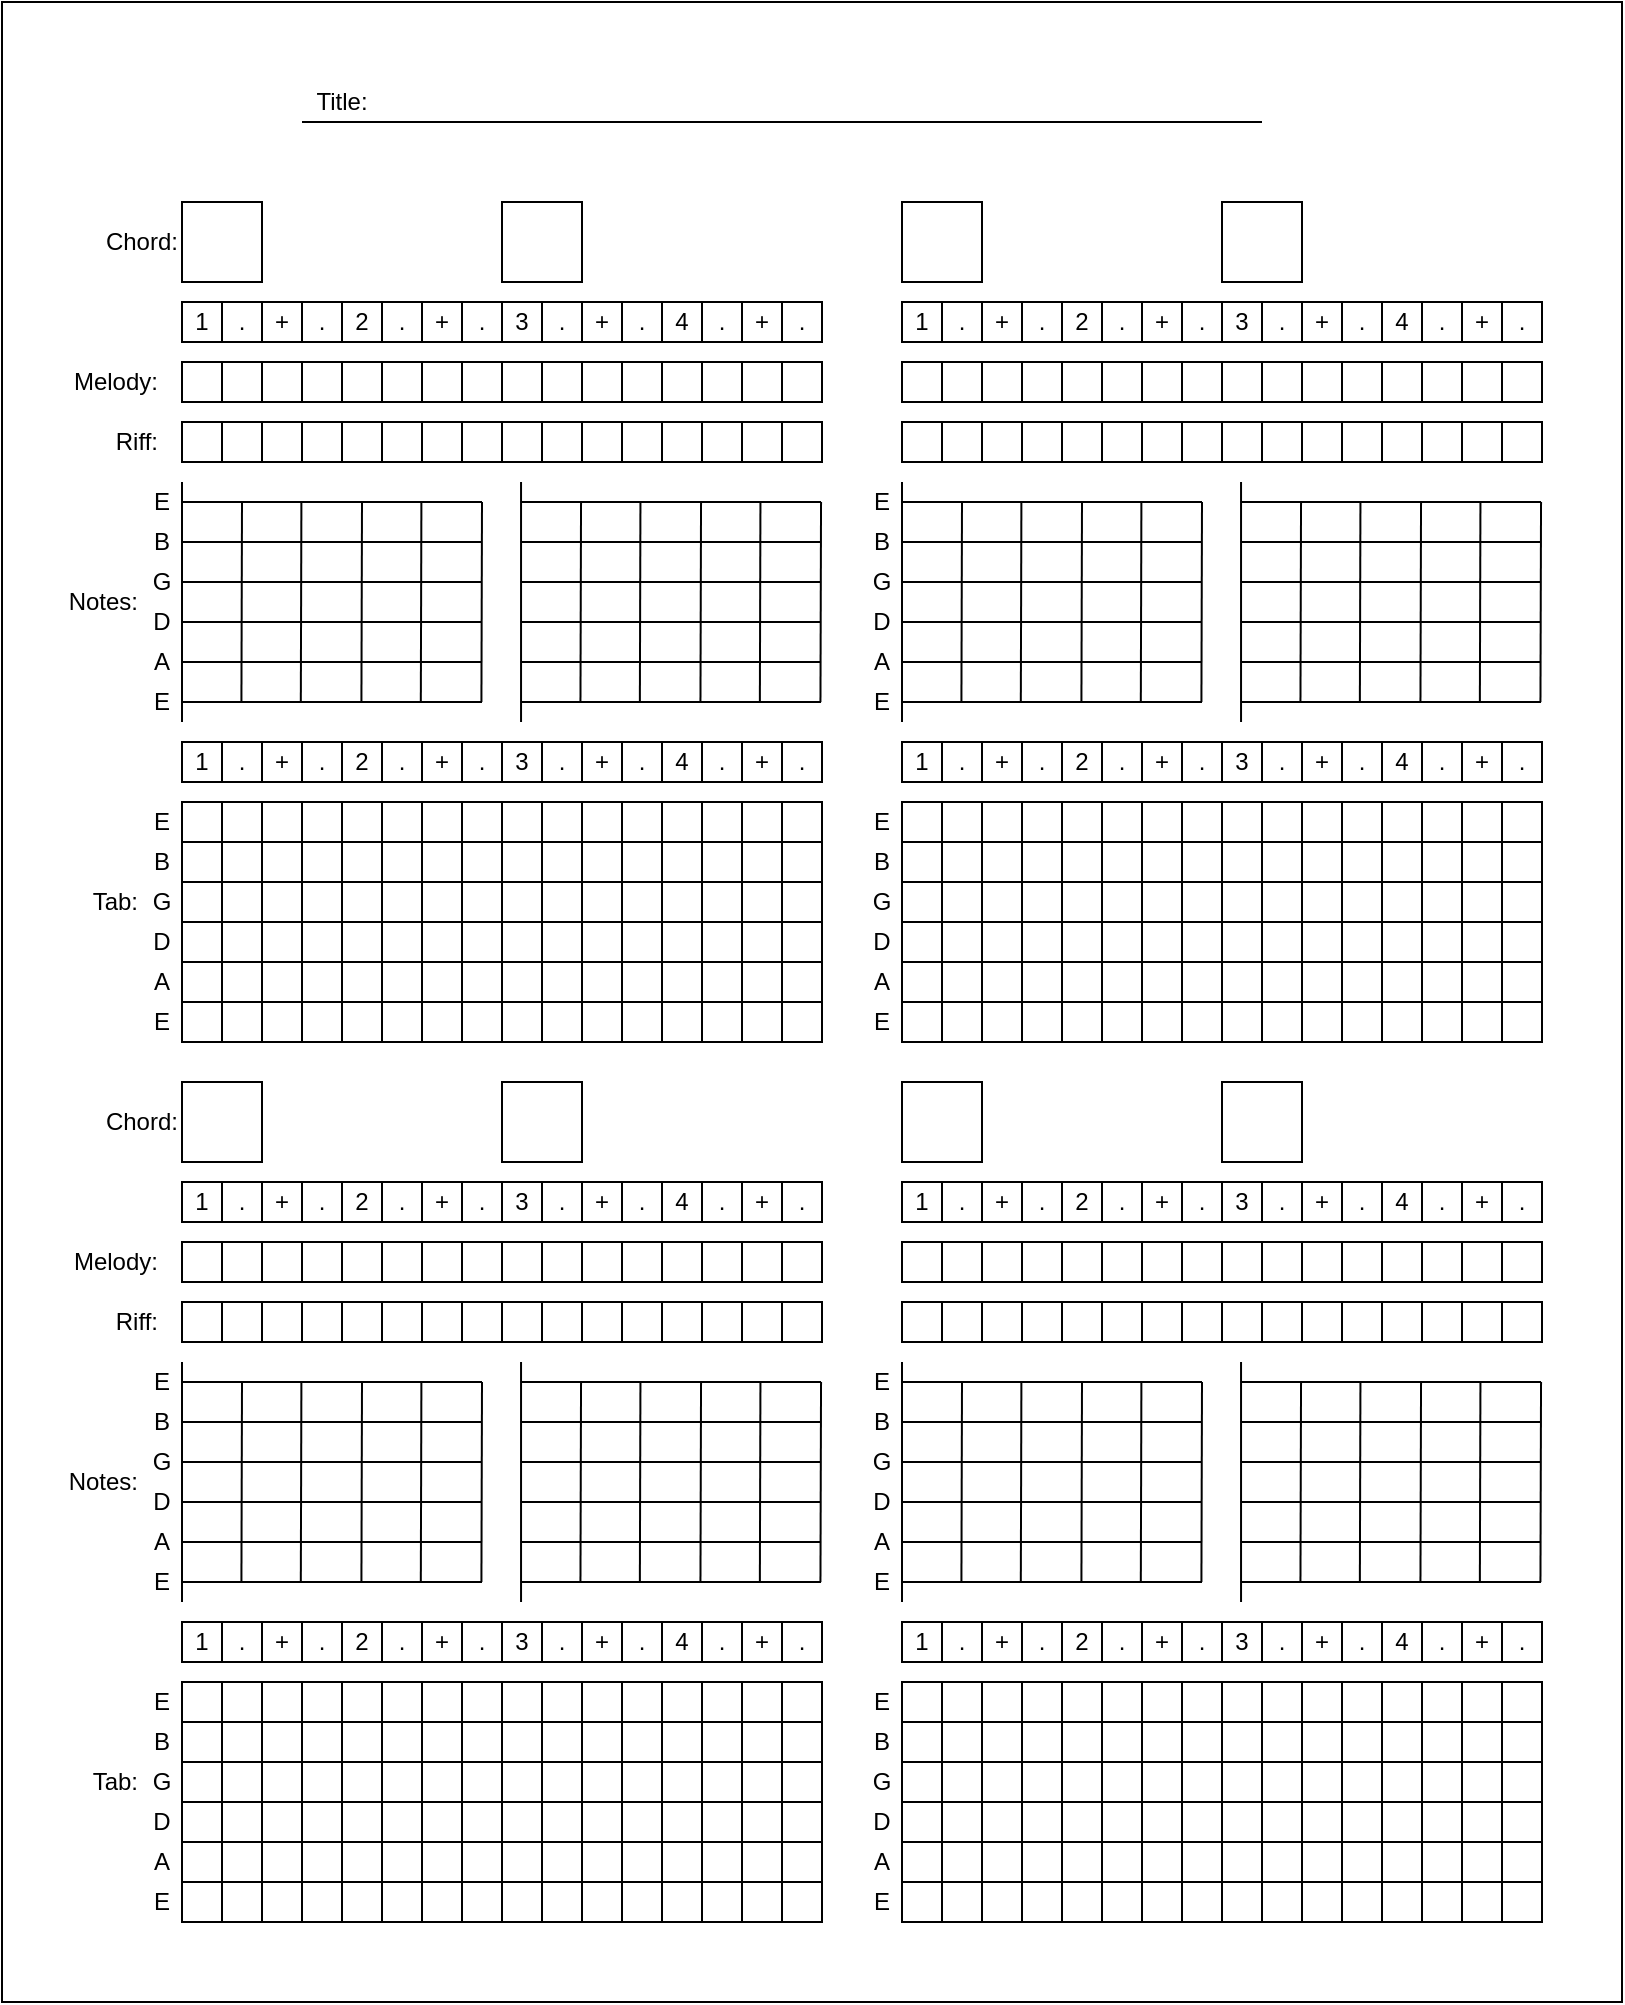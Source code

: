 <mxfile version="21.2.7" type="device">
  <diagram id="eDTBH9XIc4_E8-Ovg4OJ" name="Page-1">
    <mxGraphModel dx="1085" dy="681" grid="1" gridSize="10" guides="1" tooltips="1" connect="1" arrows="1" fold="1" page="1" pageScale="1" pageWidth="827" pageHeight="1169" math="0" shadow="0">
      <root>
        <mxCell id="0" />
        <mxCell id="1" parent="0" />
        <mxCell id="PyhnWo3hD9kDJQaRUVnv-982" value="" style="rounded=0;whiteSpace=wrap;html=1;fillColor=none;" vertex="1" parent="1">
          <mxGeometry x="10" y="80" width="810" height="1000" as="geometry" />
        </mxCell>
        <mxCell id="PyhnWo3hD9kDJQaRUVnv-1" value="" style="endArrow=none;html=1;rounded=0;" edge="1" parent="1">
          <mxGeometry width="50" height="50" relative="1" as="geometry">
            <mxPoint x="160" y="140" as="sourcePoint" />
            <mxPoint x="640" y="140" as="targetPoint" />
          </mxGeometry>
        </mxCell>
        <mxCell id="PyhnWo3hD9kDJQaRUVnv-2" value="Title:" style="text;html=1;strokeColor=none;fillColor=none;align=center;verticalAlign=middle;whiteSpace=wrap;rounded=0;" vertex="1" parent="1">
          <mxGeometry x="150" y="120" width="60" height="20" as="geometry" />
        </mxCell>
        <mxCell id="PyhnWo3hD9kDJQaRUVnv-371" value="" style="group" vertex="1" connectable="0" parent="1">
          <mxGeometry x="30" y="180" width="390" height="420" as="geometry" />
        </mxCell>
        <mxCell id="PyhnWo3hD9kDJQaRUVnv-9" value="1" style="rounded=0;whiteSpace=wrap;html=1;" vertex="1" parent="PyhnWo3hD9kDJQaRUVnv-371">
          <mxGeometry x="70" y="50" width="20" height="20" as="geometry" />
        </mxCell>
        <mxCell id="PyhnWo3hD9kDJQaRUVnv-13" value="." style="rounded=0;whiteSpace=wrap;html=1;" vertex="1" parent="PyhnWo3hD9kDJQaRUVnv-371">
          <mxGeometry x="90" y="50" width="20" height="20" as="geometry" />
        </mxCell>
        <mxCell id="PyhnWo3hD9kDJQaRUVnv-14" value="+" style="rounded=0;whiteSpace=wrap;html=1;" vertex="1" parent="PyhnWo3hD9kDJQaRUVnv-371">
          <mxGeometry x="110" y="50" width="20" height="20" as="geometry" />
        </mxCell>
        <mxCell id="PyhnWo3hD9kDJQaRUVnv-15" value="." style="rounded=0;whiteSpace=wrap;html=1;" vertex="1" parent="PyhnWo3hD9kDJQaRUVnv-371">
          <mxGeometry x="130" y="50" width="20" height="20" as="geometry" />
        </mxCell>
        <mxCell id="PyhnWo3hD9kDJQaRUVnv-17" value="2" style="rounded=0;whiteSpace=wrap;html=1;" vertex="1" parent="PyhnWo3hD9kDJQaRUVnv-371">
          <mxGeometry x="150" y="50" width="20" height="20" as="geometry" />
        </mxCell>
        <mxCell id="PyhnWo3hD9kDJQaRUVnv-18" value="." style="rounded=0;whiteSpace=wrap;html=1;" vertex="1" parent="PyhnWo3hD9kDJQaRUVnv-371">
          <mxGeometry x="170" y="50" width="20" height="20" as="geometry" />
        </mxCell>
        <mxCell id="PyhnWo3hD9kDJQaRUVnv-19" value="+" style="rounded=0;whiteSpace=wrap;html=1;" vertex="1" parent="PyhnWo3hD9kDJQaRUVnv-371">
          <mxGeometry x="190" y="50" width="20" height="20" as="geometry" />
        </mxCell>
        <mxCell id="PyhnWo3hD9kDJQaRUVnv-20" value="." style="rounded=0;whiteSpace=wrap;html=1;" vertex="1" parent="PyhnWo3hD9kDJQaRUVnv-371">
          <mxGeometry x="210" y="50" width="20" height="20" as="geometry" />
        </mxCell>
        <mxCell id="PyhnWo3hD9kDJQaRUVnv-21" value="3" style="rounded=0;whiteSpace=wrap;html=1;" vertex="1" parent="PyhnWo3hD9kDJQaRUVnv-371">
          <mxGeometry x="230" y="50" width="20" height="20" as="geometry" />
        </mxCell>
        <mxCell id="PyhnWo3hD9kDJQaRUVnv-22" value="." style="rounded=0;whiteSpace=wrap;html=1;" vertex="1" parent="PyhnWo3hD9kDJQaRUVnv-371">
          <mxGeometry x="250" y="50" width="20" height="20" as="geometry" />
        </mxCell>
        <mxCell id="PyhnWo3hD9kDJQaRUVnv-23" value="+" style="rounded=0;whiteSpace=wrap;html=1;" vertex="1" parent="PyhnWo3hD9kDJQaRUVnv-371">
          <mxGeometry x="270" y="50" width="20" height="20" as="geometry" />
        </mxCell>
        <mxCell id="PyhnWo3hD9kDJQaRUVnv-24" value="." style="rounded=0;whiteSpace=wrap;html=1;" vertex="1" parent="PyhnWo3hD9kDJQaRUVnv-371">
          <mxGeometry x="290" y="50" width="20" height="20" as="geometry" />
        </mxCell>
        <mxCell id="PyhnWo3hD9kDJQaRUVnv-25" value="4" style="rounded=0;whiteSpace=wrap;html=1;" vertex="1" parent="PyhnWo3hD9kDJQaRUVnv-371">
          <mxGeometry x="310" y="50" width="20" height="20" as="geometry" />
        </mxCell>
        <mxCell id="PyhnWo3hD9kDJQaRUVnv-26" value="." style="rounded=0;whiteSpace=wrap;html=1;" vertex="1" parent="PyhnWo3hD9kDJQaRUVnv-371">
          <mxGeometry x="330" y="50" width="20" height="20" as="geometry" />
        </mxCell>
        <mxCell id="PyhnWo3hD9kDJQaRUVnv-27" value="+" style="rounded=0;whiteSpace=wrap;html=1;" vertex="1" parent="PyhnWo3hD9kDJQaRUVnv-371">
          <mxGeometry x="350" y="50" width="20" height="20" as="geometry" />
        </mxCell>
        <mxCell id="PyhnWo3hD9kDJQaRUVnv-28" value="." style="rounded=0;whiteSpace=wrap;html=1;" vertex="1" parent="PyhnWo3hD9kDJQaRUVnv-371">
          <mxGeometry x="370" y="50" width="20" height="20" as="geometry" />
        </mxCell>
        <mxCell id="PyhnWo3hD9kDJQaRUVnv-29" value="" style="rounded=0;whiteSpace=wrap;html=1;" vertex="1" parent="PyhnWo3hD9kDJQaRUVnv-371">
          <mxGeometry x="70" width="40" height="40" as="geometry" />
        </mxCell>
        <mxCell id="PyhnWo3hD9kDJQaRUVnv-30" value="" style="rounded=0;whiteSpace=wrap;html=1;" vertex="1" parent="PyhnWo3hD9kDJQaRUVnv-371">
          <mxGeometry x="230" width="40" height="40" as="geometry" />
        </mxCell>
        <mxCell id="PyhnWo3hD9kDJQaRUVnv-31" value="" style="rounded=0;whiteSpace=wrap;html=1;" vertex="1" parent="PyhnWo3hD9kDJQaRUVnv-371">
          <mxGeometry x="70" y="80" width="20" height="20" as="geometry" />
        </mxCell>
        <mxCell id="PyhnWo3hD9kDJQaRUVnv-48" value="Melody:" style="text;html=1;strokeColor=none;fillColor=none;align=right;verticalAlign=middle;whiteSpace=wrap;rounded=0;" vertex="1" parent="PyhnWo3hD9kDJQaRUVnv-371">
          <mxGeometry y="80" width="60" height="20" as="geometry" />
        </mxCell>
        <mxCell id="PyhnWo3hD9kDJQaRUVnv-49" value="Riff:" style="text;html=1;strokeColor=none;fillColor=none;align=right;verticalAlign=middle;whiteSpace=wrap;rounded=0;" vertex="1" parent="PyhnWo3hD9kDJQaRUVnv-371">
          <mxGeometry y="110" width="60" height="20" as="geometry" />
        </mxCell>
        <mxCell id="PyhnWo3hD9kDJQaRUVnv-50" value="" style="rounded=0;whiteSpace=wrap;html=1;" vertex="1" parent="PyhnWo3hD9kDJQaRUVnv-371">
          <mxGeometry x="90" y="80" width="20" height="20" as="geometry" />
        </mxCell>
        <mxCell id="PyhnWo3hD9kDJQaRUVnv-51" value="" style="rounded=0;whiteSpace=wrap;html=1;" vertex="1" parent="PyhnWo3hD9kDJQaRUVnv-371">
          <mxGeometry x="110" y="80" width="20" height="20" as="geometry" />
        </mxCell>
        <mxCell id="PyhnWo3hD9kDJQaRUVnv-52" value="" style="rounded=0;whiteSpace=wrap;html=1;" vertex="1" parent="PyhnWo3hD9kDJQaRUVnv-371">
          <mxGeometry x="130" y="80" width="20" height="20" as="geometry" />
        </mxCell>
        <mxCell id="PyhnWo3hD9kDJQaRUVnv-53" value="" style="rounded=0;whiteSpace=wrap;html=1;" vertex="1" parent="PyhnWo3hD9kDJQaRUVnv-371">
          <mxGeometry x="150" y="80" width="20" height="20" as="geometry" />
        </mxCell>
        <mxCell id="PyhnWo3hD9kDJQaRUVnv-54" value="" style="rounded=0;whiteSpace=wrap;html=1;" vertex="1" parent="PyhnWo3hD9kDJQaRUVnv-371">
          <mxGeometry x="170" y="80" width="20" height="20" as="geometry" />
        </mxCell>
        <mxCell id="PyhnWo3hD9kDJQaRUVnv-55" value="" style="rounded=0;whiteSpace=wrap;html=1;" vertex="1" parent="PyhnWo3hD9kDJQaRUVnv-371">
          <mxGeometry x="190" y="80" width="20" height="20" as="geometry" />
        </mxCell>
        <mxCell id="PyhnWo3hD9kDJQaRUVnv-56" value="" style="rounded=0;whiteSpace=wrap;html=1;" vertex="1" parent="PyhnWo3hD9kDJQaRUVnv-371">
          <mxGeometry x="210" y="80" width="20" height="20" as="geometry" />
        </mxCell>
        <mxCell id="PyhnWo3hD9kDJQaRUVnv-57" value="" style="rounded=0;whiteSpace=wrap;html=1;" vertex="1" parent="PyhnWo3hD9kDJQaRUVnv-371">
          <mxGeometry x="230" y="80" width="20" height="20" as="geometry" />
        </mxCell>
        <mxCell id="PyhnWo3hD9kDJQaRUVnv-58" value="" style="rounded=0;whiteSpace=wrap;html=1;" vertex="1" parent="PyhnWo3hD9kDJQaRUVnv-371">
          <mxGeometry x="250" y="80" width="20" height="20" as="geometry" />
        </mxCell>
        <mxCell id="PyhnWo3hD9kDJQaRUVnv-59" value="" style="rounded=0;whiteSpace=wrap;html=1;" vertex="1" parent="PyhnWo3hD9kDJQaRUVnv-371">
          <mxGeometry x="270" y="80" width="20" height="20" as="geometry" />
        </mxCell>
        <mxCell id="PyhnWo3hD9kDJQaRUVnv-60" value="" style="rounded=0;whiteSpace=wrap;html=1;" vertex="1" parent="PyhnWo3hD9kDJQaRUVnv-371">
          <mxGeometry x="290" y="80" width="20" height="20" as="geometry" />
        </mxCell>
        <mxCell id="PyhnWo3hD9kDJQaRUVnv-61" value="" style="rounded=0;whiteSpace=wrap;html=1;" vertex="1" parent="PyhnWo3hD9kDJQaRUVnv-371">
          <mxGeometry x="310" y="80" width="20" height="20" as="geometry" />
        </mxCell>
        <mxCell id="PyhnWo3hD9kDJQaRUVnv-62" value="" style="rounded=0;whiteSpace=wrap;html=1;" vertex="1" parent="PyhnWo3hD9kDJQaRUVnv-371">
          <mxGeometry x="330" y="80" width="20" height="20" as="geometry" />
        </mxCell>
        <mxCell id="PyhnWo3hD9kDJQaRUVnv-63" value="" style="rounded=0;whiteSpace=wrap;html=1;" vertex="1" parent="PyhnWo3hD9kDJQaRUVnv-371">
          <mxGeometry x="350" y="80" width="20" height="20" as="geometry" />
        </mxCell>
        <mxCell id="PyhnWo3hD9kDJQaRUVnv-64" value="" style="rounded=0;whiteSpace=wrap;html=1;" vertex="1" parent="PyhnWo3hD9kDJQaRUVnv-371">
          <mxGeometry x="370" y="80" width="20" height="20" as="geometry" />
        </mxCell>
        <mxCell id="PyhnWo3hD9kDJQaRUVnv-81" value="" style="rounded=0;whiteSpace=wrap;html=1;" vertex="1" parent="PyhnWo3hD9kDJQaRUVnv-371">
          <mxGeometry x="70" y="110" width="20" height="20" as="geometry" />
        </mxCell>
        <mxCell id="PyhnWo3hD9kDJQaRUVnv-82" value="" style="rounded=0;whiteSpace=wrap;html=1;" vertex="1" parent="PyhnWo3hD9kDJQaRUVnv-371">
          <mxGeometry x="90" y="110" width="20" height="20" as="geometry" />
        </mxCell>
        <mxCell id="PyhnWo3hD9kDJQaRUVnv-83" value="" style="rounded=0;whiteSpace=wrap;html=1;" vertex="1" parent="PyhnWo3hD9kDJQaRUVnv-371">
          <mxGeometry x="110" y="110" width="20" height="20" as="geometry" />
        </mxCell>
        <mxCell id="PyhnWo3hD9kDJQaRUVnv-84" value="" style="rounded=0;whiteSpace=wrap;html=1;" vertex="1" parent="PyhnWo3hD9kDJQaRUVnv-371">
          <mxGeometry x="130" y="110" width="20" height="20" as="geometry" />
        </mxCell>
        <mxCell id="PyhnWo3hD9kDJQaRUVnv-85" value="" style="rounded=0;whiteSpace=wrap;html=1;" vertex="1" parent="PyhnWo3hD9kDJQaRUVnv-371">
          <mxGeometry x="150" y="110" width="20" height="20" as="geometry" />
        </mxCell>
        <mxCell id="PyhnWo3hD9kDJQaRUVnv-86" value="" style="rounded=0;whiteSpace=wrap;html=1;" vertex="1" parent="PyhnWo3hD9kDJQaRUVnv-371">
          <mxGeometry x="170" y="110" width="20" height="20" as="geometry" />
        </mxCell>
        <mxCell id="PyhnWo3hD9kDJQaRUVnv-87" value="" style="rounded=0;whiteSpace=wrap;html=1;" vertex="1" parent="PyhnWo3hD9kDJQaRUVnv-371">
          <mxGeometry x="190" y="110" width="20" height="20" as="geometry" />
        </mxCell>
        <mxCell id="PyhnWo3hD9kDJQaRUVnv-88" value="" style="rounded=0;whiteSpace=wrap;html=1;" vertex="1" parent="PyhnWo3hD9kDJQaRUVnv-371">
          <mxGeometry x="210" y="110" width="20" height="20" as="geometry" />
        </mxCell>
        <mxCell id="PyhnWo3hD9kDJQaRUVnv-89" value="" style="rounded=0;whiteSpace=wrap;html=1;" vertex="1" parent="PyhnWo3hD9kDJQaRUVnv-371">
          <mxGeometry x="230" y="110" width="20" height="20" as="geometry" />
        </mxCell>
        <mxCell id="PyhnWo3hD9kDJQaRUVnv-90" value="" style="rounded=0;whiteSpace=wrap;html=1;" vertex="1" parent="PyhnWo3hD9kDJQaRUVnv-371">
          <mxGeometry x="250" y="110" width="20" height="20" as="geometry" />
        </mxCell>
        <mxCell id="PyhnWo3hD9kDJQaRUVnv-91" value="" style="rounded=0;whiteSpace=wrap;html=1;" vertex="1" parent="PyhnWo3hD9kDJQaRUVnv-371">
          <mxGeometry x="270" y="110" width="20" height="20" as="geometry" />
        </mxCell>
        <mxCell id="PyhnWo3hD9kDJQaRUVnv-92" value="" style="rounded=0;whiteSpace=wrap;html=1;" vertex="1" parent="PyhnWo3hD9kDJQaRUVnv-371">
          <mxGeometry x="290" y="110" width="20" height="20" as="geometry" />
        </mxCell>
        <mxCell id="PyhnWo3hD9kDJQaRUVnv-93" value="" style="rounded=0;whiteSpace=wrap;html=1;" vertex="1" parent="PyhnWo3hD9kDJQaRUVnv-371">
          <mxGeometry x="310" y="110" width="20" height="20" as="geometry" />
        </mxCell>
        <mxCell id="PyhnWo3hD9kDJQaRUVnv-94" value="" style="rounded=0;whiteSpace=wrap;html=1;" vertex="1" parent="PyhnWo3hD9kDJQaRUVnv-371">
          <mxGeometry x="330" y="110" width="20" height="20" as="geometry" />
        </mxCell>
        <mxCell id="PyhnWo3hD9kDJQaRUVnv-95" value="" style="rounded=0;whiteSpace=wrap;html=1;" vertex="1" parent="PyhnWo3hD9kDJQaRUVnv-371">
          <mxGeometry x="350" y="110" width="20" height="20" as="geometry" />
        </mxCell>
        <mxCell id="PyhnWo3hD9kDJQaRUVnv-96" value="" style="rounded=0;whiteSpace=wrap;html=1;" vertex="1" parent="PyhnWo3hD9kDJQaRUVnv-371">
          <mxGeometry x="370" y="110" width="20" height="20" as="geometry" />
        </mxCell>
        <mxCell id="PyhnWo3hD9kDJQaRUVnv-97" value="Chord:" style="text;html=1;strokeColor=none;fillColor=none;align=right;verticalAlign=middle;whiteSpace=wrap;rounded=0;" vertex="1" parent="PyhnWo3hD9kDJQaRUVnv-371">
          <mxGeometry x="10" y="10" width="60" height="20" as="geometry" />
        </mxCell>
        <mxCell id="PyhnWo3hD9kDJQaRUVnv-99" value="" style="endArrow=none;html=1;rounded=0;" edge="1" parent="PyhnWo3hD9kDJQaRUVnv-371">
          <mxGeometry width="50" height="50" relative="1" as="geometry">
            <mxPoint x="70" y="150" as="sourcePoint" />
            <mxPoint x="220" y="150" as="targetPoint" />
          </mxGeometry>
        </mxCell>
        <mxCell id="PyhnWo3hD9kDJQaRUVnv-100" value="" style="endArrow=none;html=1;rounded=0;" edge="1" parent="PyhnWo3hD9kDJQaRUVnv-371">
          <mxGeometry width="50" height="50" relative="1" as="geometry">
            <mxPoint x="70" y="170" as="sourcePoint" />
            <mxPoint x="220" y="170" as="targetPoint" />
          </mxGeometry>
        </mxCell>
        <mxCell id="PyhnWo3hD9kDJQaRUVnv-101" value="" style="endArrow=none;html=1;rounded=0;" edge="1" parent="PyhnWo3hD9kDJQaRUVnv-371">
          <mxGeometry width="50" height="50" relative="1" as="geometry">
            <mxPoint x="70" y="190" as="sourcePoint" />
            <mxPoint x="220" y="190" as="targetPoint" />
          </mxGeometry>
        </mxCell>
        <mxCell id="PyhnWo3hD9kDJQaRUVnv-102" value="" style="endArrow=none;html=1;rounded=0;" edge="1" parent="PyhnWo3hD9kDJQaRUVnv-371">
          <mxGeometry width="50" height="50" relative="1" as="geometry">
            <mxPoint x="70" y="210" as="sourcePoint" />
            <mxPoint x="220" y="210" as="targetPoint" />
          </mxGeometry>
        </mxCell>
        <mxCell id="PyhnWo3hD9kDJQaRUVnv-103" value="" style="endArrow=none;html=1;rounded=0;" edge="1" parent="PyhnWo3hD9kDJQaRUVnv-371">
          <mxGeometry width="50" height="50" relative="1" as="geometry">
            <mxPoint x="70" y="230" as="sourcePoint" />
            <mxPoint x="220" y="230" as="targetPoint" />
          </mxGeometry>
        </mxCell>
        <mxCell id="PyhnWo3hD9kDJQaRUVnv-104" value="" style="endArrow=none;html=1;rounded=0;" edge="1" parent="PyhnWo3hD9kDJQaRUVnv-371">
          <mxGeometry width="50" height="50" relative="1" as="geometry">
            <mxPoint x="70" y="250" as="sourcePoint" />
            <mxPoint x="220" y="250" as="targetPoint" />
          </mxGeometry>
        </mxCell>
        <mxCell id="PyhnWo3hD9kDJQaRUVnv-105" value="" style="endArrow=none;html=1;rounded=0;" edge="1" parent="PyhnWo3hD9kDJQaRUVnv-371">
          <mxGeometry width="50" height="50" relative="1" as="geometry">
            <mxPoint x="70" y="260" as="sourcePoint" />
            <mxPoint x="70" y="140" as="targetPoint" />
          </mxGeometry>
        </mxCell>
        <mxCell id="PyhnWo3hD9kDJQaRUVnv-109" value="" style="endArrow=none;html=1;rounded=0;" edge="1" parent="PyhnWo3hD9kDJQaRUVnv-371">
          <mxGeometry width="50" height="50" relative="1" as="geometry">
            <mxPoint x="99.71" y="250" as="sourcePoint" />
            <mxPoint x="100" y="150" as="targetPoint" />
          </mxGeometry>
        </mxCell>
        <mxCell id="PyhnWo3hD9kDJQaRUVnv-110" value="" style="endArrow=none;html=1;rounded=0;" edge="1" parent="PyhnWo3hD9kDJQaRUVnv-371">
          <mxGeometry width="50" height="50" relative="1" as="geometry">
            <mxPoint x="129.41" y="250" as="sourcePoint" />
            <mxPoint x="129.7" y="150" as="targetPoint" />
          </mxGeometry>
        </mxCell>
        <mxCell id="PyhnWo3hD9kDJQaRUVnv-111" value="" style="endArrow=none;html=1;rounded=0;" edge="1" parent="PyhnWo3hD9kDJQaRUVnv-371">
          <mxGeometry width="50" height="50" relative="1" as="geometry">
            <mxPoint x="159.71" y="250" as="sourcePoint" />
            <mxPoint x="160" y="150" as="targetPoint" />
          </mxGeometry>
        </mxCell>
        <mxCell id="PyhnWo3hD9kDJQaRUVnv-112" value="" style="endArrow=none;html=1;rounded=0;" edge="1" parent="PyhnWo3hD9kDJQaRUVnv-371">
          <mxGeometry width="50" height="50" relative="1" as="geometry">
            <mxPoint x="189.41" y="250" as="sourcePoint" />
            <mxPoint x="189.7" y="150" as="targetPoint" />
          </mxGeometry>
        </mxCell>
        <mxCell id="PyhnWo3hD9kDJQaRUVnv-113" value="" style="endArrow=none;html=1;rounded=0;" edge="1" parent="PyhnWo3hD9kDJQaRUVnv-371">
          <mxGeometry width="50" height="50" relative="1" as="geometry">
            <mxPoint x="219.71" y="250" as="sourcePoint" />
            <mxPoint x="220" y="150" as="targetPoint" />
          </mxGeometry>
        </mxCell>
        <mxCell id="PyhnWo3hD9kDJQaRUVnv-114" value="E" style="text;html=1;strokeColor=none;fillColor=none;align=center;verticalAlign=middle;whiteSpace=wrap;rounded=0;" vertex="1" parent="PyhnWo3hD9kDJQaRUVnv-371">
          <mxGeometry x="50" y="240" width="20" height="20" as="geometry" />
        </mxCell>
        <mxCell id="PyhnWo3hD9kDJQaRUVnv-115" value="A" style="text;html=1;strokeColor=none;fillColor=none;align=center;verticalAlign=middle;whiteSpace=wrap;rounded=0;" vertex="1" parent="PyhnWo3hD9kDJQaRUVnv-371">
          <mxGeometry x="50" y="220" width="20" height="20" as="geometry" />
        </mxCell>
        <mxCell id="PyhnWo3hD9kDJQaRUVnv-116" value="D" style="text;html=1;strokeColor=none;fillColor=none;align=center;verticalAlign=middle;whiteSpace=wrap;rounded=0;" vertex="1" parent="PyhnWo3hD9kDJQaRUVnv-371">
          <mxGeometry x="50" y="200" width="20" height="20" as="geometry" />
        </mxCell>
        <mxCell id="PyhnWo3hD9kDJQaRUVnv-117" value="G" style="text;html=1;strokeColor=none;fillColor=none;align=center;verticalAlign=middle;whiteSpace=wrap;rounded=0;" vertex="1" parent="PyhnWo3hD9kDJQaRUVnv-371">
          <mxGeometry x="50" y="180" width="20" height="20" as="geometry" />
        </mxCell>
        <mxCell id="PyhnWo3hD9kDJQaRUVnv-118" value="B" style="text;html=1;strokeColor=none;fillColor=none;align=center;verticalAlign=middle;whiteSpace=wrap;rounded=0;" vertex="1" parent="PyhnWo3hD9kDJQaRUVnv-371">
          <mxGeometry x="50" y="160" width="20" height="20" as="geometry" />
        </mxCell>
        <mxCell id="PyhnWo3hD9kDJQaRUVnv-119" value="E" style="text;html=1;strokeColor=none;fillColor=none;align=center;verticalAlign=middle;whiteSpace=wrap;rounded=0;" vertex="1" parent="PyhnWo3hD9kDJQaRUVnv-371">
          <mxGeometry x="50" y="140" width="20" height="20" as="geometry" />
        </mxCell>
        <mxCell id="PyhnWo3hD9kDJQaRUVnv-138" value="" style="endArrow=none;html=1;rounded=0;" edge="1" parent="PyhnWo3hD9kDJQaRUVnv-371">
          <mxGeometry width="50" height="50" relative="1" as="geometry">
            <mxPoint x="239.52" y="150" as="sourcePoint" />
            <mxPoint x="389.52" y="150" as="targetPoint" />
          </mxGeometry>
        </mxCell>
        <mxCell id="PyhnWo3hD9kDJQaRUVnv-139" value="" style="endArrow=none;html=1;rounded=0;" edge="1" parent="PyhnWo3hD9kDJQaRUVnv-371">
          <mxGeometry width="50" height="50" relative="1" as="geometry">
            <mxPoint x="239.52" y="170" as="sourcePoint" />
            <mxPoint x="389.52" y="170" as="targetPoint" />
          </mxGeometry>
        </mxCell>
        <mxCell id="PyhnWo3hD9kDJQaRUVnv-140" value="" style="endArrow=none;html=1;rounded=0;" edge="1" parent="PyhnWo3hD9kDJQaRUVnv-371">
          <mxGeometry width="50" height="50" relative="1" as="geometry">
            <mxPoint x="239.52" y="190" as="sourcePoint" />
            <mxPoint x="389.52" y="190" as="targetPoint" />
          </mxGeometry>
        </mxCell>
        <mxCell id="PyhnWo3hD9kDJQaRUVnv-141" value="" style="endArrow=none;html=1;rounded=0;" edge="1" parent="PyhnWo3hD9kDJQaRUVnv-371">
          <mxGeometry width="50" height="50" relative="1" as="geometry">
            <mxPoint x="239.52" y="210" as="sourcePoint" />
            <mxPoint x="389.52" y="210" as="targetPoint" />
          </mxGeometry>
        </mxCell>
        <mxCell id="PyhnWo3hD9kDJQaRUVnv-142" value="" style="endArrow=none;html=1;rounded=0;" edge="1" parent="PyhnWo3hD9kDJQaRUVnv-371">
          <mxGeometry width="50" height="50" relative="1" as="geometry">
            <mxPoint x="239.52" y="230" as="sourcePoint" />
            <mxPoint x="389.52" y="230" as="targetPoint" />
          </mxGeometry>
        </mxCell>
        <mxCell id="PyhnWo3hD9kDJQaRUVnv-143" value="" style="endArrow=none;html=1;rounded=0;" edge="1" parent="PyhnWo3hD9kDJQaRUVnv-371">
          <mxGeometry width="50" height="50" relative="1" as="geometry">
            <mxPoint x="239.52" y="250" as="sourcePoint" />
            <mxPoint x="389.52" y="250" as="targetPoint" />
          </mxGeometry>
        </mxCell>
        <mxCell id="PyhnWo3hD9kDJQaRUVnv-144" value="" style="endArrow=none;html=1;rounded=0;" edge="1" parent="PyhnWo3hD9kDJQaRUVnv-371">
          <mxGeometry width="50" height="50" relative="1" as="geometry">
            <mxPoint x="239.52" y="260" as="sourcePoint" />
            <mxPoint x="239.52" y="140" as="targetPoint" />
          </mxGeometry>
        </mxCell>
        <mxCell id="PyhnWo3hD9kDJQaRUVnv-145" value="" style="endArrow=none;html=1;rounded=0;" edge="1" parent="PyhnWo3hD9kDJQaRUVnv-371">
          <mxGeometry width="50" height="50" relative="1" as="geometry">
            <mxPoint x="269.23" y="250" as="sourcePoint" />
            <mxPoint x="269.52" y="150" as="targetPoint" />
          </mxGeometry>
        </mxCell>
        <mxCell id="PyhnWo3hD9kDJQaRUVnv-146" value="" style="endArrow=none;html=1;rounded=0;" edge="1" parent="PyhnWo3hD9kDJQaRUVnv-371">
          <mxGeometry width="50" height="50" relative="1" as="geometry">
            <mxPoint x="298.93" y="250" as="sourcePoint" />
            <mxPoint x="299.22" y="150" as="targetPoint" />
          </mxGeometry>
        </mxCell>
        <mxCell id="PyhnWo3hD9kDJQaRUVnv-147" value="" style="endArrow=none;html=1;rounded=0;" edge="1" parent="PyhnWo3hD9kDJQaRUVnv-371">
          <mxGeometry width="50" height="50" relative="1" as="geometry">
            <mxPoint x="329.23" y="250" as="sourcePoint" />
            <mxPoint x="329.52" y="150" as="targetPoint" />
          </mxGeometry>
        </mxCell>
        <mxCell id="PyhnWo3hD9kDJQaRUVnv-148" value="" style="endArrow=none;html=1;rounded=0;" edge="1" parent="PyhnWo3hD9kDJQaRUVnv-371">
          <mxGeometry width="50" height="50" relative="1" as="geometry">
            <mxPoint x="358.93" y="250" as="sourcePoint" />
            <mxPoint x="359.22" y="150" as="targetPoint" />
          </mxGeometry>
        </mxCell>
        <mxCell id="PyhnWo3hD9kDJQaRUVnv-149" value="" style="endArrow=none;html=1;rounded=0;" edge="1" parent="PyhnWo3hD9kDJQaRUVnv-371">
          <mxGeometry width="50" height="50" relative="1" as="geometry">
            <mxPoint x="389.23" y="250" as="sourcePoint" />
            <mxPoint x="389.52" y="150" as="targetPoint" />
          </mxGeometry>
        </mxCell>
        <mxCell id="PyhnWo3hD9kDJQaRUVnv-151" value="" style="rounded=0;whiteSpace=wrap;html=1;" vertex="1" parent="PyhnWo3hD9kDJQaRUVnv-371">
          <mxGeometry x="70" y="300" width="20" height="20" as="geometry" />
        </mxCell>
        <mxCell id="PyhnWo3hD9kDJQaRUVnv-152" value="" style="rounded=0;whiteSpace=wrap;html=1;" vertex="1" parent="PyhnWo3hD9kDJQaRUVnv-371">
          <mxGeometry x="90" y="300" width="20" height="20" as="geometry" />
        </mxCell>
        <mxCell id="PyhnWo3hD9kDJQaRUVnv-153" value="" style="rounded=0;whiteSpace=wrap;html=1;" vertex="1" parent="PyhnWo3hD9kDJQaRUVnv-371">
          <mxGeometry x="110" y="300" width="20" height="20" as="geometry" />
        </mxCell>
        <mxCell id="PyhnWo3hD9kDJQaRUVnv-154" value="" style="rounded=0;whiteSpace=wrap;html=1;" vertex="1" parent="PyhnWo3hD9kDJQaRUVnv-371">
          <mxGeometry x="130" y="300" width="20" height="20" as="geometry" />
        </mxCell>
        <mxCell id="PyhnWo3hD9kDJQaRUVnv-155" value="" style="rounded=0;whiteSpace=wrap;html=1;" vertex="1" parent="PyhnWo3hD9kDJQaRUVnv-371">
          <mxGeometry x="150" y="300" width="20" height="20" as="geometry" />
        </mxCell>
        <mxCell id="PyhnWo3hD9kDJQaRUVnv-156" value="" style="rounded=0;whiteSpace=wrap;html=1;" vertex="1" parent="PyhnWo3hD9kDJQaRUVnv-371">
          <mxGeometry x="170" y="300" width="20" height="20" as="geometry" />
        </mxCell>
        <mxCell id="PyhnWo3hD9kDJQaRUVnv-157" value="" style="rounded=0;whiteSpace=wrap;html=1;" vertex="1" parent="PyhnWo3hD9kDJQaRUVnv-371">
          <mxGeometry x="190" y="300" width="20" height="20" as="geometry" />
        </mxCell>
        <mxCell id="PyhnWo3hD9kDJQaRUVnv-158" value="" style="rounded=0;whiteSpace=wrap;html=1;" vertex="1" parent="PyhnWo3hD9kDJQaRUVnv-371">
          <mxGeometry x="210" y="300" width="20" height="20" as="geometry" />
        </mxCell>
        <mxCell id="PyhnWo3hD9kDJQaRUVnv-159" value="" style="rounded=0;whiteSpace=wrap;html=1;" vertex="1" parent="PyhnWo3hD9kDJQaRUVnv-371">
          <mxGeometry x="230" y="300" width="20" height="20" as="geometry" />
        </mxCell>
        <mxCell id="PyhnWo3hD9kDJQaRUVnv-160" value="" style="rounded=0;whiteSpace=wrap;html=1;" vertex="1" parent="PyhnWo3hD9kDJQaRUVnv-371">
          <mxGeometry x="250" y="300" width="20" height="20" as="geometry" />
        </mxCell>
        <mxCell id="PyhnWo3hD9kDJQaRUVnv-161" value="" style="rounded=0;whiteSpace=wrap;html=1;" vertex="1" parent="PyhnWo3hD9kDJQaRUVnv-371">
          <mxGeometry x="270" y="300" width="20" height="20" as="geometry" />
        </mxCell>
        <mxCell id="PyhnWo3hD9kDJQaRUVnv-162" value="" style="rounded=0;whiteSpace=wrap;html=1;" vertex="1" parent="PyhnWo3hD9kDJQaRUVnv-371">
          <mxGeometry x="290" y="300" width="20" height="20" as="geometry" />
        </mxCell>
        <mxCell id="PyhnWo3hD9kDJQaRUVnv-163" value="" style="rounded=0;whiteSpace=wrap;html=1;" vertex="1" parent="PyhnWo3hD9kDJQaRUVnv-371">
          <mxGeometry x="310" y="300" width="20" height="20" as="geometry" />
        </mxCell>
        <mxCell id="PyhnWo3hD9kDJQaRUVnv-164" value="" style="rounded=0;whiteSpace=wrap;html=1;" vertex="1" parent="PyhnWo3hD9kDJQaRUVnv-371">
          <mxGeometry x="330" y="300" width="20" height="20" as="geometry" />
        </mxCell>
        <mxCell id="PyhnWo3hD9kDJQaRUVnv-165" value="" style="rounded=0;whiteSpace=wrap;html=1;" vertex="1" parent="PyhnWo3hD9kDJQaRUVnv-371">
          <mxGeometry x="350" y="300" width="20" height="20" as="geometry" />
        </mxCell>
        <mxCell id="PyhnWo3hD9kDJQaRUVnv-166" value="" style="rounded=0;whiteSpace=wrap;html=1;" vertex="1" parent="PyhnWo3hD9kDJQaRUVnv-371">
          <mxGeometry x="370" y="300" width="20" height="20" as="geometry" />
        </mxCell>
        <mxCell id="PyhnWo3hD9kDJQaRUVnv-167" value="Notes:" style="text;html=1;strokeColor=none;fillColor=none;align=right;verticalAlign=middle;whiteSpace=wrap;rounded=0;" vertex="1" parent="PyhnWo3hD9kDJQaRUVnv-371">
          <mxGeometry y="190" width="50" height="20" as="geometry" />
        </mxCell>
        <mxCell id="PyhnWo3hD9kDJQaRUVnv-168" value="E" style="text;html=1;strokeColor=none;fillColor=none;align=center;verticalAlign=middle;whiteSpace=wrap;rounded=0;" vertex="1" parent="PyhnWo3hD9kDJQaRUVnv-371">
          <mxGeometry x="50" y="300" width="20" height="20" as="geometry" />
        </mxCell>
        <mxCell id="PyhnWo3hD9kDJQaRUVnv-169" value="" style="rounded=0;whiteSpace=wrap;html=1;" vertex="1" parent="PyhnWo3hD9kDJQaRUVnv-371">
          <mxGeometry x="70" y="320" width="20" height="20" as="geometry" />
        </mxCell>
        <mxCell id="PyhnWo3hD9kDJQaRUVnv-170" value="" style="rounded=0;whiteSpace=wrap;html=1;" vertex="1" parent="PyhnWo3hD9kDJQaRUVnv-371">
          <mxGeometry x="90" y="320" width="20" height="20" as="geometry" />
        </mxCell>
        <mxCell id="PyhnWo3hD9kDJQaRUVnv-171" value="" style="rounded=0;whiteSpace=wrap;html=1;" vertex="1" parent="PyhnWo3hD9kDJQaRUVnv-371">
          <mxGeometry x="110" y="320" width="20" height="20" as="geometry" />
        </mxCell>
        <mxCell id="PyhnWo3hD9kDJQaRUVnv-172" value="" style="rounded=0;whiteSpace=wrap;html=1;" vertex="1" parent="PyhnWo3hD9kDJQaRUVnv-371">
          <mxGeometry x="130" y="320" width="20" height="20" as="geometry" />
        </mxCell>
        <mxCell id="PyhnWo3hD9kDJQaRUVnv-173" value="" style="rounded=0;whiteSpace=wrap;html=1;" vertex="1" parent="PyhnWo3hD9kDJQaRUVnv-371">
          <mxGeometry x="150" y="320" width="20" height="20" as="geometry" />
        </mxCell>
        <mxCell id="PyhnWo3hD9kDJQaRUVnv-174" value="" style="rounded=0;whiteSpace=wrap;html=1;" vertex="1" parent="PyhnWo3hD9kDJQaRUVnv-371">
          <mxGeometry x="170" y="320" width="20" height="20" as="geometry" />
        </mxCell>
        <mxCell id="PyhnWo3hD9kDJQaRUVnv-175" value="" style="rounded=0;whiteSpace=wrap;html=1;" vertex="1" parent="PyhnWo3hD9kDJQaRUVnv-371">
          <mxGeometry x="190" y="320" width="20" height="20" as="geometry" />
        </mxCell>
        <mxCell id="PyhnWo3hD9kDJQaRUVnv-176" value="" style="rounded=0;whiteSpace=wrap;html=1;" vertex="1" parent="PyhnWo3hD9kDJQaRUVnv-371">
          <mxGeometry x="210" y="320" width="20" height="20" as="geometry" />
        </mxCell>
        <mxCell id="PyhnWo3hD9kDJQaRUVnv-177" value="" style="rounded=0;whiteSpace=wrap;html=1;" vertex="1" parent="PyhnWo3hD9kDJQaRUVnv-371">
          <mxGeometry x="230" y="320" width="20" height="20" as="geometry" />
        </mxCell>
        <mxCell id="PyhnWo3hD9kDJQaRUVnv-178" value="" style="rounded=0;whiteSpace=wrap;html=1;" vertex="1" parent="PyhnWo3hD9kDJQaRUVnv-371">
          <mxGeometry x="250" y="320" width="20" height="20" as="geometry" />
        </mxCell>
        <mxCell id="PyhnWo3hD9kDJQaRUVnv-179" value="" style="rounded=0;whiteSpace=wrap;html=1;" vertex="1" parent="PyhnWo3hD9kDJQaRUVnv-371">
          <mxGeometry x="270" y="320" width="20" height="20" as="geometry" />
        </mxCell>
        <mxCell id="PyhnWo3hD9kDJQaRUVnv-180" value="" style="rounded=0;whiteSpace=wrap;html=1;" vertex="1" parent="PyhnWo3hD9kDJQaRUVnv-371">
          <mxGeometry x="290" y="320" width="20" height="20" as="geometry" />
        </mxCell>
        <mxCell id="PyhnWo3hD9kDJQaRUVnv-181" value="" style="rounded=0;whiteSpace=wrap;html=1;" vertex="1" parent="PyhnWo3hD9kDJQaRUVnv-371">
          <mxGeometry x="310" y="320" width="20" height="20" as="geometry" />
        </mxCell>
        <mxCell id="PyhnWo3hD9kDJQaRUVnv-182" value="" style="rounded=0;whiteSpace=wrap;html=1;" vertex="1" parent="PyhnWo3hD9kDJQaRUVnv-371">
          <mxGeometry x="330" y="320" width="20" height="20" as="geometry" />
        </mxCell>
        <mxCell id="PyhnWo3hD9kDJQaRUVnv-183" value="" style="rounded=0;whiteSpace=wrap;html=1;" vertex="1" parent="PyhnWo3hD9kDJQaRUVnv-371">
          <mxGeometry x="350" y="320" width="20" height="20" as="geometry" />
        </mxCell>
        <mxCell id="PyhnWo3hD9kDJQaRUVnv-184" value="" style="rounded=0;whiteSpace=wrap;html=1;" vertex="1" parent="PyhnWo3hD9kDJQaRUVnv-371">
          <mxGeometry x="370" y="320" width="20" height="20" as="geometry" />
        </mxCell>
        <mxCell id="PyhnWo3hD9kDJQaRUVnv-185" value="B" style="text;html=1;strokeColor=none;fillColor=none;align=center;verticalAlign=middle;whiteSpace=wrap;rounded=0;" vertex="1" parent="PyhnWo3hD9kDJQaRUVnv-371">
          <mxGeometry x="50" y="320" width="20" height="20" as="geometry" />
        </mxCell>
        <mxCell id="PyhnWo3hD9kDJQaRUVnv-186" value="" style="rounded=0;whiteSpace=wrap;html=1;" vertex="1" parent="PyhnWo3hD9kDJQaRUVnv-371">
          <mxGeometry x="70" y="340" width="20" height="20" as="geometry" />
        </mxCell>
        <mxCell id="PyhnWo3hD9kDJQaRUVnv-187" value="" style="rounded=0;whiteSpace=wrap;html=1;" vertex="1" parent="PyhnWo3hD9kDJQaRUVnv-371">
          <mxGeometry x="90" y="340" width="20" height="20" as="geometry" />
        </mxCell>
        <mxCell id="PyhnWo3hD9kDJQaRUVnv-188" value="" style="rounded=0;whiteSpace=wrap;html=1;" vertex="1" parent="PyhnWo3hD9kDJQaRUVnv-371">
          <mxGeometry x="110" y="340" width="20" height="20" as="geometry" />
        </mxCell>
        <mxCell id="PyhnWo3hD9kDJQaRUVnv-189" value="" style="rounded=0;whiteSpace=wrap;html=1;" vertex="1" parent="PyhnWo3hD9kDJQaRUVnv-371">
          <mxGeometry x="130" y="340" width="20" height="20" as="geometry" />
        </mxCell>
        <mxCell id="PyhnWo3hD9kDJQaRUVnv-190" value="" style="rounded=0;whiteSpace=wrap;html=1;" vertex="1" parent="PyhnWo3hD9kDJQaRUVnv-371">
          <mxGeometry x="150" y="340" width="20" height="20" as="geometry" />
        </mxCell>
        <mxCell id="PyhnWo3hD9kDJQaRUVnv-191" value="" style="rounded=0;whiteSpace=wrap;html=1;" vertex="1" parent="PyhnWo3hD9kDJQaRUVnv-371">
          <mxGeometry x="170" y="340" width="20" height="20" as="geometry" />
        </mxCell>
        <mxCell id="PyhnWo3hD9kDJQaRUVnv-192" value="" style="rounded=0;whiteSpace=wrap;html=1;" vertex="1" parent="PyhnWo3hD9kDJQaRUVnv-371">
          <mxGeometry x="190" y="340" width="20" height="20" as="geometry" />
        </mxCell>
        <mxCell id="PyhnWo3hD9kDJQaRUVnv-193" value="" style="rounded=0;whiteSpace=wrap;html=1;" vertex="1" parent="PyhnWo3hD9kDJQaRUVnv-371">
          <mxGeometry x="210" y="340" width="20" height="20" as="geometry" />
        </mxCell>
        <mxCell id="PyhnWo3hD9kDJQaRUVnv-194" value="" style="rounded=0;whiteSpace=wrap;html=1;" vertex="1" parent="PyhnWo3hD9kDJQaRUVnv-371">
          <mxGeometry x="230" y="340" width="20" height="20" as="geometry" />
        </mxCell>
        <mxCell id="PyhnWo3hD9kDJQaRUVnv-195" value="" style="rounded=0;whiteSpace=wrap;html=1;" vertex="1" parent="PyhnWo3hD9kDJQaRUVnv-371">
          <mxGeometry x="250" y="340" width="20" height="20" as="geometry" />
        </mxCell>
        <mxCell id="PyhnWo3hD9kDJQaRUVnv-196" value="" style="rounded=0;whiteSpace=wrap;html=1;" vertex="1" parent="PyhnWo3hD9kDJQaRUVnv-371">
          <mxGeometry x="270" y="340" width="20" height="20" as="geometry" />
        </mxCell>
        <mxCell id="PyhnWo3hD9kDJQaRUVnv-197" value="" style="rounded=0;whiteSpace=wrap;html=1;" vertex="1" parent="PyhnWo3hD9kDJQaRUVnv-371">
          <mxGeometry x="290" y="340" width="20" height="20" as="geometry" />
        </mxCell>
        <mxCell id="PyhnWo3hD9kDJQaRUVnv-198" value="" style="rounded=0;whiteSpace=wrap;html=1;" vertex="1" parent="PyhnWo3hD9kDJQaRUVnv-371">
          <mxGeometry x="310" y="340" width="20" height="20" as="geometry" />
        </mxCell>
        <mxCell id="PyhnWo3hD9kDJQaRUVnv-199" value="" style="rounded=0;whiteSpace=wrap;html=1;" vertex="1" parent="PyhnWo3hD9kDJQaRUVnv-371">
          <mxGeometry x="330" y="340" width="20" height="20" as="geometry" />
        </mxCell>
        <mxCell id="PyhnWo3hD9kDJQaRUVnv-200" value="" style="rounded=0;whiteSpace=wrap;html=1;" vertex="1" parent="PyhnWo3hD9kDJQaRUVnv-371">
          <mxGeometry x="350" y="340" width="20" height="20" as="geometry" />
        </mxCell>
        <mxCell id="PyhnWo3hD9kDJQaRUVnv-201" value="" style="rounded=0;whiteSpace=wrap;html=1;" vertex="1" parent="PyhnWo3hD9kDJQaRUVnv-371">
          <mxGeometry x="370" y="340" width="20" height="20" as="geometry" />
        </mxCell>
        <mxCell id="PyhnWo3hD9kDJQaRUVnv-202" value="G" style="text;html=1;strokeColor=none;fillColor=none;align=center;verticalAlign=middle;whiteSpace=wrap;rounded=0;" vertex="1" parent="PyhnWo3hD9kDJQaRUVnv-371">
          <mxGeometry x="50" y="340" width="20" height="20" as="geometry" />
        </mxCell>
        <mxCell id="PyhnWo3hD9kDJQaRUVnv-203" value="" style="rounded=0;whiteSpace=wrap;html=1;" vertex="1" parent="PyhnWo3hD9kDJQaRUVnv-371">
          <mxGeometry x="70" y="360" width="20" height="20" as="geometry" />
        </mxCell>
        <mxCell id="PyhnWo3hD9kDJQaRUVnv-204" value="" style="rounded=0;whiteSpace=wrap;html=1;" vertex="1" parent="PyhnWo3hD9kDJQaRUVnv-371">
          <mxGeometry x="90" y="360" width="20" height="20" as="geometry" />
        </mxCell>
        <mxCell id="PyhnWo3hD9kDJQaRUVnv-205" value="" style="rounded=0;whiteSpace=wrap;html=1;" vertex="1" parent="PyhnWo3hD9kDJQaRUVnv-371">
          <mxGeometry x="110" y="360" width="20" height="20" as="geometry" />
        </mxCell>
        <mxCell id="PyhnWo3hD9kDJQaRUVnv-206" value="" style="rounded=0;whiteSpace=wrap;html=1;" vertex="1" parent="PyhnWo3hD9kDJQaRUVnv-371">
          <mxGeometry x="130" y="360" width="20" height="20" as="geometry" />
        </mxCell>
        <mxCell id="PyhnWo3hD9kDJQaRUVnv-207" value="" style="rounded=0;whiteSpace=wrap;html=1;" vertex="1" parent="PyhnWo3hD9kDJQaRUVnv-371">
          <mxGeometry x="150" y="360" width="20" height="20" as="geometry" />
        </mxCell>
        <mxCell id="PyhnWo3hD9kDJQaRUVnv-208" value="" style="rounded=0;whiteSpace=wrap;html=1;" vertex="1" parent="PyhnWo3hD9kDJQaRUVnv-371">
          <mxGeometry x="170" y="360" width="20" height="20" as="geometry" />
        </mxCell>
        <mxCell id="PyhnWo3hD9kDJQaRUVnv-209" value="" style="rounded=0;whiteSpace=wrap;html=1;" vertex="1" parent="PyhnWo3hD9kDJQaRUVnv-371">
          <mxGeometry x="190" y="360" width="20" height="20" as="geometry" />
        </mxCell>
        <mxCell id="PyhnWo3hD9kDJQaRUVnv-210" value="" style="rounded=0;whiteSpace=wrap;html=1;" vertex="1" parent="PyhnWo3hD9kDJQaRUVnv-371">
          <mxGeometry x="210" y="360" width="20" height="20" as="geometry" />
        </mxCell>
        <mxCell id="PyhnWo3hD9kDJQaRUVnv-211" value="" style="rounded=0;whiteSpace=wrap;html=1;" vertex="1" parent="PyhnWo3hD9kDJQaRUVnv-371">
          <mxGeometry x="230" y="360" width="20" height="20" as="geometry" />
        </mxCell>
        <mxCell id="PyhnWo3hD9kDJQaRUVnv-212" value="" style="rounded=0;whiteSpace=wrap;html=1;" vertex="1" parent="PyhnWo3hD9kDJQaRUVnv-371">
          <mxGeometry x="250" y="360" width="20" height="20" as="geometry" />
        </mxCell>
        <mxCell id="PyhnWo3hD9kDJQaRUVnv-213" value="" style="rounded=0;whiteSpace=wrap;html=1;" vertex="1" parent="PyhnWo3hD9kDJQaRUVnv-371">
          <mxGeometry x="270" y="360" width="20" height="20" as="geometry" />
        </mxCell>
        <mxCell id="PyhnWo3hD9kDJQaRUVnv-214" value="" style="rounded=0;whiteSpace=wrap;html=1;" vertex="1" parent="PyhnWo3hD9kDJQaRUVnv-371">
          <mxGeometry x="290" y="360" width="20" height="20" as="geometry" />
        </mxCell>
        <mxCell id="PyhnWo3hD9kDJQaRUVnv-215" value="" style="rounded=0;whiteSpace=wrap;html=1;" vertex="1" parent="PyhnWo3hD9kDJQaRUVnv-371">
          <mxGeometry x="310" y="360" width="20" height="20" as="geometry" />
        </mxCell>
        <mxCell id="PyhnWo3hD9kDJQaRUVnv-216" value="" style="rounded=0;whiteSpace=wrap;html=1;" vertex="1" parent="PyhnWo3hD9kDJQaRUVnv-371">
          <mxGeometry x="330" y="360" width="20" height="20" as="geometry" />
        </mxCell>
        <mxCell id="PyhnWo3hD9kDJQaRUVnv-217" value="" style="rounded=0;whiteSpace=wrap;html=1;" vertex="1" parent="PyhnWo3hD9kDJQaRUVnv-371">
          <mxGeometry x="350" y="360" width="20" height="20" as="geometry" />
        </mxCell>
        <mxCell id="PyhnWo3hD9kDJQaRUVnv-218" value="" style="rounded=0;whiteSpace=wrap;html=1;" vertex="1" parent="PyhnWo3hD9kDJQaRUVnv-371">
          <mxGeometry x="370" y="360" width="20" height="20" as="geometry" />
        </mxCell>
        <mxCell id="PyhnWo3hD9kDJQaRUVnv-219" value="D" style="text;html=1;strokeColor=none;fillColor=none;align=center;verticalAlign=middle;whiteSpace=wrap;rounded=0;" vertex="1" parent="PyhnWo3hD9kDJQaRUVnv-371">
          <mxGeometry x="50" y="360" width="20" height="20" as="geometry" />
        </mxCell>
        <mxCell id="PyhnWo3hD9kDJQaRUVnv-288" value="" style="rounded=0;whiteSpace=wrap;html=1;" vertex="1" parent="PyhnWo3hD9kDJQaRUVnv-371">
          <mxGeometry x="70" y="380" width="20" height="20" as="geometry" />
        </mxCell>
        <mxCell id="PyhnWo3hD9kDJQaRUVnv-289" value="" style="rounded=0;whiteSpace=wrap;html=1;" vertex="1" parent="PyhnWo3hD9kDJQaRUVnv-371">
          <mxGeometry x="90" y="380" width="20" height="20" as="geometry" />
        </mxCell>
        <mxCell id="PyhnWo3hD9kDJQaRUVnv-290" value="" style="rounded=0;whiteSpace=wrap;html=1;" vertex="1" parent="PyhnWo3hD9kDJQaRUVnv-371">
          <mxGeometry x="110" y="380" width="20" height="20" as="geometry" />
        </mxCell>
        <mxCell id="PyhnWo3hD9kDJQaRUVnv-291" value="" style="rounded=0;whiteSpace=wrap;html=1;" vertex="1" parent="PyhnWo3hD9kDJQaRUVnv-371">
          <mxGeometry x="130" y="380" width="20" height="20" as="geometry" />
        </mxCell>
        <mxCell id="PyhnWo3hD9kDJQaRUVnv-292" value="" style="rounded=0;whiteSpace=wrap;html=1;" vertex="1" parent="PyhnWo3hD9kDJQaRUVnv-371">
          <mxGeometry x="150" y="380" width="20" height="20" as="geometry" />
        </mxCell>
        <mxCell id="PyhnWo3hD9kDJQaRUVnv-293" value="" style="rounded=0;whiteSpace=wrap;html=1;" vertex="1" parent="PyhnWo3hD9kDJQaRUVnv-371">
          <mxGeometry x="170" y="380" width="20" height="20" as="geometry" />
        </mxCell>
        <mxCell id="PyhnWo3hD9kDJQaRUVnv-294" value="" style="rounded=0;whiteSpace=wrap;html=1;" vertex="1" parent="PyhnWo3hD9kDJQaRUVnv-371">
          <mxGeometry x="190" y="380" width="20" height="20" as="geometry" />
        </mxCell>
        <mxCell id="PyhnWo3hD9kDJQaRUVnv-295" value="" style="rounded=0;whiteSpace=wrap;html=1;" vertex="1" parent="PyhnWo3hD9kDJQaRUVnv-371">
          <mxGeometry x="210" y="380" width="20" height="20" as="geometry" />
        </mxCell>
        <mxCell id="PyhnWo3hD9kDJQaRUVnv-296" value="" style="rounded=0;whiteSpace=wrap;html=1;" vertex="1" parent="PyhnWo3hD9kDJQaRUVnv-371">
          <mxGeometry x="230" y="380" width="20" height="20" as="geometry" />
        </mxCell>
        <mxCell id="PyhnWo3hD9kDJQaRUVnv-297" value="" style="rounded=0;whiteSpace=wrap;html=1;" vertex="1" parent="PyhnWo3hD9kDJQaRUVnv-371">
          <mxGeometry x="250" y="380" width="20" height="20" as="geometry" />
        </mxCell>
        <mxCell id="PyhnWo3hD9kDJQaRUVnv-298" value="" style="rounded=0;whiteSpace=wrap;html=1;" vertex="1" parent="PyhnWo3hD9kDJQaRUVnv-371">
          <mxGeometry x="270" y="380" width="20" height="20" as="geometry" />
        </mxCell>
        <mxCell id="PyhnWo3hD9kDJQaRUVnv-299" value="" style="rounded=0;whiteSpace=wrap;html=1;" vertex="1" parent="PyhnWo3hD9kDJQaRUVnv-371">
          <mxGeometry x="290" y="380" width="20" height="20" as="geometry" />
        </mxCell>
        <mxCell id="PyhnWo3hD9kDJQaRUVnv-300" value="" style="rounded=0;whiteSpace=wrap;html=1;" vertex="1" parent="PyhnWo3hD9kDJQaRUVnv-371">
          <mxGeometry x="310" y="380" width="20" height="20" as="geometry" />
        </mxCell>
        <mxCell id="PyhnWo3hD9kDJQaRUVnv-301" value="" style="rounded=0;whiteSpace=wrap;html=1;" vertex="1" parent="PyhnWo3hD9kDJQaRUVnv-371">
          <mxGeometry x="330" y="380" width="20" height="20" as="geometry" />
        </mxCell>
        <mxCell id="PyhnWo3hD9kDJQaRUVnv-302" value="" style="rounded=0;whiteSpace=wrap;html=1;" vertex="1" parent="PyhnWo3hD9kDJQaRUVnv-371">
          <mxGeometry x="350" y="380" width="20" height="20" as="geometry" />
        </mxCell>
        <mxCell id="PyhnWo3hD9kDJQaRUVnv-303" value="" style="rounded=0;whiteSpace=wrap;html=1;" vertex="1" parent="PyhnWo3hD9kDJQaRUVnv-371">
          <mxGeometry x="370" y="380" width="20" height="20" as="geometry" />
        </mxCell>
        <mxCell id="PyhnWo3hD9kDJQaRUVnv-304" value="A" style="text;html=1;strokeColor=none;fillColor=none;align=center;verticalAlign=middle;whiteSpace=wrap;rounded=0;" vertex="1" parent="PyhnWo3hD9kDJQaRUVnv-371">
          <mxGeometry x="50" y="380" width="20" height="20" as="geometry" />
        </mxCell>
        <mxCell id="PyhnWo3hD9kDJQaRUVnv-305" value="" style="rounded=0;whiteSpace=wrap;html=1;" vertex="1" parent="PyhnWo3hD9kDJQaRUVnv-371">
          <mxGeometry x="70" y="400" width="20" height="20" as="geometry" />
        </mxCell>
        <mxCell id="PyhnWo3hD9kDJQaRUVnv-306" value="" style="rounded=0;whiteSpace=wrap;html=1;" vertex="1" parent="PyhnWo3hD9kDJQaRUVnv-371">
          <mxGeometry x="90" y="400" width="20" height="20" as="geometry" />
        </mxCell>
        <mxCell id="PyhnWo3hD9kDJQaRUVnv-307" value="" style="rounded=0;whiteSpace=wrap;html=1;" vertex="1" parent="PyhnWo3hD9kDJQaRUVnv-371">
          <mxGeometry x="110" y="400" width="20" height="20" as="geometry" />
        </mxCell>
        <mxCell id="PyhnWo3hD9kDJQaRUVnv-308" value="" style="rounded=0;whiteSpace=wrap;html=1;" vertex="1" parent="PyhnWo3hD9kDJQaRUVnv-371">
          <mxGeometry x="130" y="400" width="20" height="20" as="geometry" />
        </mxCell>
        <mxCell id="PyhnWo3hD9kDJQaRUVnv-309" value="" style="rounded=0;whiteSpace=wrap;html=1;" vertex="1" parent="PyhnWo3hD9kDJQaRUVnv-371">
          <mxGeometry x="150" y="400" width="20" height="20" as="geometry" />
        </mxCell>
        <mxCell id="PyhnWo3hD9kDJQaRUVnv-310" value="" style="rounded=0;whiteSpace=wrap;html=1;" vertex="1" parent="PyhnWo3hD9kDJQaRUVnv-371">
          <mxGeometry x="170" y="400" width="20" height="20" as="geometry" />
        </mxCell>
        <mxCell id="PyhnWo3hD9kDJQaRUVnv-311" value="" style="rounded=0;whiteSpace=wrap;html=1;" vertex="1" parent="PyhnWo3hD9kDJQaRUVnv-371">
          <mxGeometry x="190" y="400" width="20" height="20" as="geometry" />
        </mxCell>
        <mxCell id="PyhnWo3hD9kDJQaRUVnv-312" value="" style="rounded=0;whiteSpace=wrap;html=1;" vertex="1" parent="PyhnWo3hD9kDJQaRUVnv-371">
          <mxGeometry x="210" y="400" width="20" height="20" as="geometry" />
        </mxCell>
        <mxCell id="PyhnWo3hD9kDJQaRUVnv-313" value="" style="rounded=0;whiteSpace=wrap;html=1;" vertex="1" parent="PyhnWo3hD9kDJQaRUVnv-371">
          <mxGeometry x="230" y="400" width="20" height="20" as="geometry" />
        </mxCell>
        <mxCell id="PyhnWo3hD9kDJQaRUVnv-314" value="" style="rounded=0;whiteSpace=wrap;html=1;" vertex="1" parent="PyhnWo3hD9kDJQaRUVnv-371">
          <mxGeometry x="250" y="400" width="20" height="20" as="geometry" />
        </mxCell>
        <mxCell id="PyhnWo3hD9kDJQaRUVnv-315" value="" style="rounded=0;whiteSpace=wrap;html=1;" vertex="1" parent="PyhnWo3hD9kDJQaRUVnv-371">
          <mxGeometry x="270" y="400" width="20" height="20" as="geometry" />
        </mxCell>
        <mxCell id="PyhnWo3hD9kDJQaRUVnv-316" value="" style="rounded=0;whiteSpace=wrap;html=1;" vertex="1" parent="PyhnWo3hD9kDJQaRUVnv-371">
          <mxGeometry x="290" y="400" width="20" height="20" as="geometry" />
        </mxCell>
        <mxCell id="PyhnWo3hD9kDJQaRUVnv-317" value="" style="rounded=0;whiteSpace=wrap;html=1;" vertex="1" parent="PyhnWo3hD9kDJQaRUVnv-371">
          <mxGeometry x="310" y="400" width="20" height="20" as="geometry" />
        </mxCell>
        <mxCell id="PyhnWo3hD9kDJQaRUVnv-318" value="" style="rounded=0;whiteSpace=wrap;html=1;" vertex="1" parent="PyhnWo3hD9kDJQaRUVnv-371">
          <mxGeometry x="330" y="400" width="20" height="20" as="geometry" />
        </mxCell>
        <mxCell id="PyhnWo3hD9kDJQaRUVnv-319" value="" style="rounded=0;whiteSpace=wrap;html=1;" vertex="1" parent="PyhnWo3hD9kDJQaRUVnv-371">
          <mxGeometry x="350" y="400" width="20" height="20" as="geometry" />
        </mxCell>
        <mxCell id="PyhnWo3hD9kDJQaRUVnv-320" value="" style="rounded=0;whiteSpace=wrap;html=1;" vertex="1" parent="PyhnWo3hD9kDJQaRUVnv-371">
          <mxGeometry x="370" y="400" width="20" height="20" as="geometry" />
        </mxCell>
        <mxCell id="PyhnWo3hD9kDJQaRUVnv-321" value="E" style="text;html=1;strokeColor=none;fillColor=none;align=center;verticalAlign=middle;whiteSpace=wrap;rounded=0;" vertex="1" parent="PyhnWo3hD9kDJQaRUVnv-371">
          <mxGeometry x="50" y="400" width="20" height="20" as="geometry" />
        </mxCell>
        <mxCell id="PyhnWo3hD9kDJQaRUVnv-354" value="1" style="rounded=0;whiteSpace=wrap;html=1;" vertex="1" parent="PyhnWo3hD9kDJQaRUVnv-371">
          <mxGeometry x="70" y="270" width="20" height="20" as="geometry" />
        </mxCell>
        <mxCell id="PyhnWo3hD9kDJQaRUVnv-355" value="." style="rounded=0;whiteSpace=wrap;html=1;" vertex="1" parent="PyhnWo3hD9kDJQaRUVnv-371">
          <mxGeometry x="90" y="270" width="20" height="20" as="geometry" />
        </mxCell>
        <mxCell id="PyhnWo3hD9kDJQaRUVnv-356" value="+" style="rounded=0;whiteSpace=wrap;html=1;" vertex="1" parent="PyhnWo3hD9kDJQaRUVnv-371">
          <mxGeometry x="110" y="270" width="20" height="20" as="geometry" />
        </mxCell>
        <mxCell id="PyhnWo3hD9kDJQaRUVnv-357" value="." style="rounded=0;whiteSpace=wrap;html=1;" vertex="1" parent="PyhnWo3hD9kDJQaRUVnv-371">
          <mxGeometry x="130" y="270" width="20" height="20" as="geometry" />
        </mxCell>
        <mxCell id="PyhnWo3hD9kDJQaRUVnv-358" value="2" style="rounded=0;whiteSpace=wrap;html=1;" vertex="1" parent="PyhnWo3hD9kDJQaRUVnv-371">
          <mxGeometry x="150" y="270" width="20" height="20" as="geometry" />
        </mxCell>
        <mxCell id="PyhnWo3hD9kDJQaRUVnv-359" value="." style="rounded=0;whiteSpace=wrap;html=1;" vertex="1" parent="PyhnWo3hD9kDJQaRUVnv-371">
          <mxGeometry x="170" y="270" width="20" height="20" as="geometry" />
        </mxCell>
        <mxCell id="PyhnWo3hD9kDJQaRUVnv-360" value="+" style="rounded=0;whiteSpace=wrap;html=1;" vertex="1" parent="PyhnWo3hD9kDJQaRUVnv-371">
          <mxGeometry x="190" y="270" width="20" height="20" as="geometry" />
        </mxCell>
        <mxCell id="PyhnWo3hD9kDJQaRUVnv-361" value="." style="rounded=0;whiteSpace=wrap;html=1;" vertex="1" parent="PyhnWo3hD9kDJQaRUVnv-371">
          <mxGeometry x="210" y="270" width="20" height="20" as="geometry" />
        </mxCell>
        <mxCell id="PyhnWo3hD9kDJQaRUVnv-362" value="3" style="rounded=0;whiteSpace=wrap;html=1;" vertex="1" parent="PyhnWo3hD9kDJQaRUVnv-371">
          <mxGeometry x="230" y="270" width="20" height="20" as="geometry" />
        </mxCell>
        <mxCell id="PyhnWo3hD9kDJQaRUVnv-363" value="." style="rounded=0;whiteSpace=wrap;html=1;" vertex="1" parent="PyhnWo3hD9kDJQaRUVnv-371">
          <mxGeometry x="250" y="270" width="20" height="20" as="geometry" />
        </mxCell>
        <mxCell id="PyhnWo3hD9kDJQaRUVnv-364" value="+" style="rounded=0;whiteSpace=wrap;html=1;" vertex="1" parent="PyhnWo3hD9kDJQaRUVnv-371">
          <mxGeometry x="270" y="270" width="20" height="20" as="geometry" />
        </mxCell>
        <mxCell id="PyhnWo3hD9kDJQaRUVnv-365" value="." style="rounded=0;whiteSpace=wrap;html=1;" vertex="1" parent="PyhnWo3hD9kDJQaRUVnv-371">
          <mxGeometry x="290" y="270" width="20" height="20" as="geometry" />
        </mxCell>
        <mxCell id="PyhnWo3hD9kDJQaRUVnv-366" value="4" style="rounded=0;whiteSpace=wrap;html=1;" vertex="1" parent="PyhnWo3hD9kDJQaRUVnv-371">
          <mxGeometry x="310" y="270" width="20" height="20" as="geometry" />
        </mxCell>
        <mxCell id="PyhnWo3hD9kDJQaRUVnv-367" value="." style="rounded=0;whiteSpace=wrap;html=1;" vertex="1" parent="PyhnWo3hD9kDJQaRUVnv-371">
          <mxGeometry x="330" y="270" width="20" height="20" as="geometry" />
        </mxCell>
        <mxCell id="PyhnWo3hD9kDJQaRUVnv-368" value="+" style="rounded=0;whiteSpace=wrap;html=1;" vertex="1" parent="PyhnWo3hD9kDJQaRUVnv-371">
          <mxGeometry x="350" y="270" width="20" height="20" as="geometry" />
        </mxCell>
        <mxCell id="PyhnWo3hD9kDJQaRUVnv-369" value="." style="rounded=0;whiteSpace=wrap;html=1;" vertex="1" parent="PyhnWo3hD9kDJQaRUVnv-371">
          <mxGeometry x="370" y="270" width="20" height="20" as="geometry" />
        </mxCell>
        <mxCell id="PyhnWo3hD9kDJQaRUVnv-370" value="Tab:" style="text;html=1;strokeColor=none;fillColor=none;align=right;verticalAlign=middle;whiteSpace=wrap;rounded=0;" vertex="1" parent="PyhnWo3hD9kDJQaRUVnv-371">
          <mxGeometry y="340" width="50" height="20" as="geometry" />
        </mxCell>
        <mxCell id="PyhnWo3hD9kDJQaRUVnv-577" value="" style="group" vertex="1" connectable="0" parent="1">
          <mxGeometry x="440" y="180" width="340" height="420" as="geometry" />
        </mxCell>
        <mxCell id="PyhnWo3hD9kDJQaRUVnv-374" value="1" style="rounded=0;whiteSpace=wrap;html=1;" vertex="1" parent="PyhnWo3hD9kDJQaRUVnv-577">
          <mxGeometry x="20" y="50" width="20" height="20" as="geometry" />
        </mxCell>
        <mxCell id="PyhnWo3hD9kDJQaRUVnv-375" value="." style="rounded=0;whiteSpace=wrap;html=1;" vertex="1" parent="PyhnWo3hD9kDJQaRUVnv-577">
          <mxGeometry x="40" y="50" width="20" height="20" as="geometry" />
        </mxCell>
        <mxCell id="PyhnWo3hD9kDJQaRUVnv-376" value="+" style="rounded=0;whiteSpace=wrap;html=1;" vertex="1" parent="PyhnWo3hD9kDJQaRUVnv-577">
          <mxGeometry x="60" y="50" width="20" height="20" as="geometry" />
        </mxCell>
        <mxCell id="PyhnWo3hD9kDJQaRUVnv-377" value="." style="rounded=0;whiteSpace=wrap;html=1;" vertex="1" parent="PyhnWo3hD9kDJQaRUVnv-577">
          <mxGeometry x="80" y="50" width="20" height="20" as="geometry" />
        </mxCell>
        <mxCell id="PyhnWo3hD9kDJQaRUVnv-378" value="2" style="rounded=0;whiteSpace=wrap;html=1;" vertex="1" parent="PyhnWo3hD9kDJQaRUVnv-577">
          <mxGeometry x="100" y="50" width="20" height="20" as="geometry" />
        </mxCell>
        <mxCell id="PyhnWo3hD9kDJQaRUVnv-379" value="." style="rounded=0;whiteSpace=wrap;html=1;" vertex="1" parent="PyhnWo3hD9kDJQaRUVnv-577">
          <mxGeometry x="120" y="50" width="20" height="20" as="geometry" />
        </mxCell>
        <mxCell id="PyhnWo3hD9kDJQaRUVnv-380" value="+" style="rounded=0;whiteSpace=wrap;html=1;" vertex="1" parent="PyhnWo3hD9kDJQaRUVnv-577">
          <mxGeometry x="140" y="50" width="20" height="20" as="geometry" />
        </mxCell>
        <mxCell id="PyhnWo3hD9kDJQaRUVnv-381" value="." style="rounded=0;whiteSpace=wrap;html=1;" vertex="1" parent="PyhnWo3hD9kDJQaRUVnv-577">
          <mxGeometry x="160" y="50" width="20" height="20" as="geometry" />
        </mxCell>
        <mxCell id="PyhnWo3hD9kDJQaRUVnv-382" value="3" style="rounded=0;whiteSpace=wrap;html=1;" vertex="1" parent="PyhnWo3hD9kDJQaRUVnv-577">
          <mxGeometry x="180" y="50" width="20" height="20" as="geometry" />
        </mxCell>
        <mxCell id="PyhnWo3hD9kDJQaRUVnv-383" value="." style="rounded=0;whiteSpace=wrap;html=1;" vertex="1" parent="PyhnWo3hD9kDJQaRUVnv-577">
          <mxGeometry x="200" y="50" width="20" height="20" as="geometry" />
        </mxCell>
        <mxCell id="PyhnWo3hD9kDJQaRUVnv-384" value="+" style="rounded=0;whiteSpace=wrap;html=1;" vertex="1" parent="PyhnWo3hD9kDJQaRUVnv-577">
          <mxGeometry x="220" y="50" width="20" height="20" as="geometry" />
        </mxCell>
        <mxCell id="PyhnWo3hD9kDJQaRUVnv-385" value="." style="rounded=0;whiteSpace=wrap;html=1;" vertex="1" parent="PyhnWo3hD9kDJQaRUVnv-577">
          <mxGeometry x="240" y="50" width="20" height="20" as="geometry" />
        </mxCell>
        <mxCell id="PyhnWo3hD9kDJQaRUVnv-386" value="4" style="rounded=0;whiteSpace=wrap;html=1;" vertex="1" parent="PyhnWo3hD9kDJQaRUVnv-577">
          <mxGeometry x="260" y="50" width="20" height="20" as="geometry" />
        </mxCell>
        <mxCell id="PyhnWo3hD9kDJQaRUVnv-387" value="." style="rounded=0;whiteSpace=wrap;html=1;" vertex="1" parent="PyhnWo3hD9kDJQaRUVnv-577">
          <mxGeometry x="280" y="50" width="20" height="20" as="geometry" />
        </mxCell>
        <mxCell id="PyhnWo3hD9kDJQaRUVnv-388" value="+" style="rounded=0;whiteSpace=wrap;html=1;" vertex="1" parent="PyhnWo3hD9kDJQaRUVnv-577">
          <mxGeometry x="300" y="50" width="20" height="20" as="geometry" />
        </mxCell>
        <mxCell id="PyhnWo3hD9kDJQaRUVnv-389" value="." style="rounded=0;whiteSpace=wrap;html=1;" vertex="1" parent="PyhnWo3hD9kDJQaRUVnv-577">
          <mxGeometry x="320" y="50" width="20" height="20" as="geometry" />
        </mxCell>
        <mxCell id="PyhnWo3hD9kDJQaRUVnv-390" value="" style="rounded=0;whiteSpace=wrap;html=1;" vertex="1" parent="PyhnWo3hD9kDJQaRUVnv-577">
          <mxGeometry x="20" width="40" height="40" as="geometry" />
        </mxCell>
        <mxCell id="PyhnWo3hD9kDJQaRUVnv-391" value="" style="rounded=0;whiteSpace=wrap;html=1;" vertex="1" parent="PyhnWo3hD9kDJQaRUVnv-577">
          <mxGeometry x="180" width="40" height="40" as="geometry" />
        </mxCell>
        <mxCell id="PyhnWo3hD9kDJQaRUVnv-392" value="" style="rounded=0;whiteSpace=wrap;html=1;" vertex="1" parent="PyhnWo3hD9kDJQaRUVnv-577">
          <mxGeometry x="20" y="80" width="20" height="20" as="geometry" />
        </mxCell>
        <mxCell id="PyhnWo3hD9kDJQaRUVnv-395" value="" style="rounded=0;whiteSpace=wrap;html=1;" vertex="1" parent="PyhnWo3hD9kDJQaRUVnv-577">
          <mxGeometry x="40" y="80" width="20" height="20" as="geometry" />
        </mxCell>
        <mxCell id="PyhnWo3hD9kDJQaRUVnv-396" value="" style="rounded=0;whiteSpace=wrap;html=1;" vertex="1" parent="PyhnWo3hD9kDJQaRUVnv-577">
          <mxGeometry x="60" y="80" width="20" height="20" as="geometry" />
        </mxCell>
        <mxCell id="PyhnWo3hD9kDJQaRUVnv-397" value="" style="rounded=0;whiteSpace=wrap;html=1;" vertex="1" parent="PyhnWo3hD9kDJQaRUVnv-577">
          <mxGeometry x="80" y="80" width="20" height="20" as="geometry" />
        </mxCell>
        <mxCell id="PyhnWo3hD9kDJQaRUVnv-398" value="" style="rounded=0;whiteSpace=wrap;html=1;" vertex="1" parent="PyhnWo3hD9kDJQaRUVnv-577">
          <mxGeometry x="100" y="80" width="20" height="20" as="geometry" />
        </mxCell>
        <mxCell id="PyhnWo3hD9kDJQaRUVnv-399" value="" style="rounded=0;whiteSpace=wrap;html=1;" vertex="1" parent="PyhnWo3hD9kDJQaRUVnv-577">
          <mxGeometry x="120" y="80" width="20" height="20" as="geometry" />
        </mxCell>
        <mxCell id="PyhnWo3hD9kDJQaRUVnv-400" value="" style="rounded=0;whiteSpace=wrap;html=1;" vertex="1" parent="PyhnWo3hD9kDJQaRUVnv-577">
          <mxGeometry x="140" y="80" width="20" height="20" as="geometry" />
        </mxCell>
        <mxCell id="PyhnWo3hD9kDJQaRUVnv-401" value="" style="rounded=0;whiteSpace=wrap;html=1;" vertex="1" parent="PyhnWo3hD9kDJQaRUVnv-577">
          <mxGeometry x="160" y="80" width="20" height="20" as="geometry" />
        </mxCell>
        <mxCell id="PyhnWo3hD9kDJQaRUVnv-402" value="" style="rounded=0;whiteSpace=wrap;html=1;" vertex="1" parent="PyhnWo3hD9kDJQaRUVnv-577">
          <mxGeometry x="180" y="80" width="20" height="20" as="geometry" />
        </mxCell>
        <mxCell id="PyhnWo3hD9kDJQaRUVnv-403" value="" style="rounded=0;whiteSpace=wrap;html=1;" vertex="1" parent="PyhnWo3hD9kDJQaRUVnv-577">
          <mxGeometry x="200" y="80" width="20" height="20" as="geometry" />
        </mxCell>
        <mxCell id="PyhnWo3hD9kDJQaRUVnv-404" value="" style="rounded=0;whiteSpace=wrap;html=1;" vertex="1" parent="PyhnWo3hD9kDJQaRUVnv-577">
          <mxGeometry x="220" y="80" width="20" height="20" as="geometry" />
        </mxCell>
        <mxCell id="PyhnWo3hD9kDJQaRUVnv-405" value="" style="rounded=0;whiteSpace=wrap;html=1;" vertex="1" parent="PyhnWo3hD9kDJQaRUVnv-577">
          <mxGeometry x="240" y="80" width="20" height="20" as="geometry" />
        </mxCell>
        <mxCell id="PyhnWo3hD9kDJQaRUVnv-406" value="" style="rounded=0;whiteSpace=wrap;html=1;" vertex="1" parent="PyhnWo3hD9kDJQaRUVnv-577">
          <mxGeometry x="260" y="80" width="20" height="20" as="geometry" />
        </mxCell>
        <mxCell id="PyhnWo3hD9kDJQaRUVnv-407" value="" style="rounded=0;whiteSpace=wrap;html=1;" vertex="1" parent="PyhnWo3hD9kDJQaRUVnv-577">
          <mxGeometry x="280" y="80" width="20" height="20" as="geometry" />
        </mxCell>
        <mxCell id="PyhnWo3hD9kDJQaRUVnv-408" value="" style="rounded=0;whiteSpace=wrap;html=1;" vertex="1" parent="PyhnWo3hD9kDJQaRUVnv-577">
          <mxGeometry x="300" y="80" width="20" height="20" as="geometry" />
        </mxCell>
        <mxCell id="PyhnWo3hD9kDJQaRUVnv-409" value="" style="rounded=0;whiteSpace=wrap;html=1;" vertex="1" parent="PyhnWo3hD9kDJQaRUVnv-577">
          <mxGeometry x="320" y="80" width="20" height="20" as="geometry" />
        </mxCell>
        <mxCell id="PyhnWo3hD9kDJQaRUVnv-410" value="" style="rounded=0;whiteSpace=wrap;html=1;" vertex="1" parent="PyhnWo3hD9kDJQaRUVnv-577">
          <mxGeometry x="20" y="110" width="20" height="20" as="geometry" />
        </mxCell>
        <mxCell id="PyhnWo3hD9kDJQaRUVnv-411" value="" style="rounded=0;whiteSpace=wrap;html=1;" vertex="1" parent="PyhnWo3hD9kDJQaRUVnv-577">
          <mxGeometry x="40" y="110" width="20" height="20" as="geometry" />
        </mxCell>
        <mxCell id="PyhnWo3hD9kDJQaRUVnv-412" value="" style="rounded=0;whiteSpace=wrap;html=1;" vertex="1" parent="PyhnWo3hD9kDJQaRUVnv-577">
          <mxGeometry x="60" y="110" width="20" height="20" as="geometry" />
        </mxCell>
        <mxCell id="PyhnWo3hD9kDJQaRUVnv-413" value="" style="rounded=0;whiteSpace=wrap;html=1;" vertex="1" parent="PyhnWo3hD9kDJQaRUVnv-577">
          <mxGeometry x="80" y="110" width="20" height="20" as="geometry" />
        </mxCell>
        <mxCell id="PyhnWo3hD9kDJQaRUVnv-414" value="" style="rounded=0;whiteSpace=wrap;html=1;" vertex="1" parent="PyhnWo3hD9kDJQaRUVnv-577">
          <mxGeometry x="100" y="110" width="20" height="20" as="geometry" />
        </mxCell>
        <mxCell id="PyhnWo3hD9kDJQaRUVnv-415" value="" style="rounded=0;whiteSpace=wrap;html=1;" vertex="1" parent="PyhnWo3hD9kDJQaRUVnv-577">
          <mxGeometry x="120" y="110" width="20" height="20" as="geometry" />
        </mxCell>
        <mxCell id="PyhnWo3hD9kDJQaRUVnv-416" value="" style="rounded=0;whiteSpace=wrap;html=1;" vertex="1" parent="PyhnWo3hD9kDJQaRUVnv-577">
          <mxGeometry x="140" y="110" width="20" height="20" as="geometry" />
        </mxCell>
        <mxCell id="PyhnWo3hD9kDJQaRUVnv-417" value="" style="rounded=0;whiteSpace=wrap;html=1;" vertex="1" parent="PyhnWo3hD9kDJQaRUVnv-577">
          <mxGeometry x="160" y="110" width="20" height="20" as="geometry" />
        </mxCell>
        <mxCell id="PyhnWo3hD9kDJQaRUVnv-418" value="" style="rounded=0;whiteSpace=wrap;html=1;" vertex="1" parent="PyhnWo3hD9kDJQaRUVnv-577">
          <mxGeometry x="180" y="110" width="20" height="20" as="geometry" />
        </mxCell>
        <mxCell id="PyhnWo3hD9kDJQaRUVnv-419" value="" style="rounded=0;whiteSpace=wrap;html=1;" vertex="1" parent="PyhnWo3hD9kDJQaRUVnv-577">
          <mxGeometry x="200" y="110" width="20" height="20" as="geometry" />
        </mxCell>
        <mxCell id="PyhnWo3hD9kDJQaRUVnv-420" value="" style="rounded=0;whiteSpace=wrap;html=1;" vertex="1" parent="PyhnWo3hD9kDJQaRUVnv-577">
          <mxGeometry x="220" y="110" width="20" height="20" as="geometry" />
        </mxCell>
        <mxCell id="PyhnWo3hD9kDJQaRUVnv-421" value="" style="rounded=0;whiteSpace=wrap;html=1;" vertex="1" parent="PyhnWo3hD9kDJQaRUVnv-577">
          <mxGeometry x="240" y="110" width="20" height="20" as="geometry" />
        </mxCell>
        <mxCell id="PyhnWo3hD9kDJQaRUVnv-422" value="" style="rounded=0;whiteSpace=wrap;html=1;" vertex="1" parent="PyhnWo3hD9kDJQaRUVnv-577">
          <mxGeometry x="260" y="110" width="20" height="20" as="geometry" />
        </mxCell>
        <mxCell id="PyhnWo3hD9kDJQaRUVnv-423" value="" style="rounded=0;whiteSpace=wrap;html=1;" vertex="1" parent="PyhnWo3hD9kDJQaRUVnv-577">
          <mxGeometry x="280" y="110" width="20" height="20" as="geometry" />
        </mxCell>
        <mxCell id="PyhnWo3hD9kDJQaRUVnv-424" value="" style="rounded=0;whiteSpace=wrap;html=1;" vertex="1" parent="PyhnWo3hD9kDJQaRUVnv-577">
          <mxGeometry x="300" y="110" width="20" height="20" as="geometry" />
        </mxCell>
        <mxCell id="PyhnWo3hD9kDJQaRUVnv-425" value="" style="rounded=0;whiteSpace=wrap;html=1;" vertex="1" parent="PyhnWo3hD9kDJQaRUVnv-577">
          <mxGeometry x="320" y="110" width="20" height="20" as="geometry" />
        </mxCell>
        <mxCell id="PyhnWo3hD9kDJQaRUVnv-427" value="" style="endArrow=none;html=1;rounded=0;" edge="1" parent="PyhnWo3hD9kDJQaRUVnv-577">
          <mxGeometry width="50" height="50" relative="1" as="geometry">
            <mxPoint x="20" y="150" as="sourcePoint" />
            <mxPoint x="170" y="150" as="targetPoint" />
          </mxGeometry>
        </mxCell>
        <mxCell id="PyhnWo3hD9kDJQaRUVnv-428" value="" style="endArrow=none;html=1;rounded=0;" edge="1" parent="PyhnWo3hD9kDJQaRUVnv-577">
          <mxGeometry width="50" height="50" relative="1" as="geometry">
            <mxPoint x="20" y="170" as="sourcePoint" />
            <mxPoint x="170" y="170" as="targetPoint" />
          </mxGeometry>
        </mxCell>
        <mxCell id="PyhnWo3hD9kDJQaRUVnv-429" value="" style="endArrow=none;html=1;rounded=0;" edge="1" parent="PyhnWo3hD9kDJQaRUVnv-577">
          <mxGeometry width="50" height="50" relative="1" as="geometry">
            <mxPoint x="20" y="190" as="sourcePoint" />
            <mxPoint x="170" y="190" as="targetPoint" />
          </mxGeometry>
        </mxCell>
        <mxCell id="PyhnWo3hD9kDJQaRUVnv-430" value="" style="endArrow=none;html=1;rounded=0;" edge="1" parent="PyhnWo3hD9kDJQaRUVnv-577">
          <mxGeometry width="50" height="50" relative="1" as="geometry">
            <mxPoint x="20" y="210" as="sourcePoint" />
            <mxPoint x="170" y="210" as="targetPoint" />
          </mxGeometry>
        </mxCell>
        <mxCell id="PyhnWo3hD9kDJQaRUVnv-431" value="" style="endArrow=none;html=1;rounded=0;" edge="1" parent="PyhnWo3hD9kDJQaRUVnv-577">
          <mxGeometry width="50" height="50" relative="1" as="geometry">
            <mxPoint x="20" y="230" as="sourcePoint" />
            <mxPoint x="170" y="230" as="targetPoint" />
          </mxGeometry>
        </mxCell>
        <mxCell id="PyhnWo3hD9kDJQaRUVnv-432" value="" style="endArrow=none;html=1;rounded=0;" edge="1" parent="PyhnWo3hD9kDJQaRUVnv-577">
          <mxGeometry width="50" height="50" relative="1" as="geometry">
            <mxPoint x="20" y="250" as="sourcePoint" />
            <mxPoint x="170" y="250" as="targetPoint" />
          </mxGeometry>
        </mxCell>
        <mxCell id="PyhnWo3hD9kDJQaRUVnv-433" value="" style="endArrow=none;html=1;rounded=0;" edge="1" parent="PyhnWo3hD9kDJQaRUVnv-577">
          <mxGeometry width="50" height="50" relative="1" as="geometry">
            <mxPoint x="20" y="260" as="sourcePoint" />
            <mxPoint x="20" y="140" as="targetPoint" />
          </mxGeometry>
        </mxCell>
        <mxCell id="PyhnWo3hD9kDJQaRUVnv-434" value="" style="endArrow=none;html=1;rounded=0;" edge="1" parent="PyhnWo3hD9kDJQaRUVnv-577">
          <mxGeometry width="50" height="50" relative="1" as="geometry">
            <mxPoint x="49.71" y="250" as="sourcePoint" />
            <mxPoint x="50" y="150" as="targetPoint" />
          </mxGeometry>
        </mxCell>
        <mxCell id="PyhnWo3hD9kDJQaRUVnv-435" value="" style="endArrow=none;html=1;rounded=0;" edge="1" parent="PyhnWo3hD9kDJQaRUVnv-577">
          <mxGeometry width="50" height="50" relative="1" as="geometry">
            <mxPoint x="79.41" y="250" as="sourcePoint" />
            <mxPoint x="79.7" y="150" as="targetPoint" />
          </mxGeometry>
        </mxCell>
        <mxCell id="PyhnWo3hD9kDJQaRUVnv-436" value="" style="endArrow=none;html=1;rounded=0;" edge="1" parent="PyhnWo3hD9kDJQaRUVnv-577">
          <mxGeometry width="50" height="50" relative="1" as="geometry">
            <mxPoint x="109.71" y="250" as="sourcePoint" />
            <mxPoint x="110" y="150" as="targetPoint" />
          </mxGeometry>
        </mxCell>
        <mxCell id="PyhnWo3hD9kDJQaRUVnv-437" value="" style="endArrow=none;html=1;rounded=0;" edge="1" parent="PyhnWo3hD9kDJQaRUVnv-577">
          <mxGeometry width="50" height="50" relative="1" as="geometry">
            <mxPoint x="139.41" y="250" as="sourcePoint" />
            <mxPoint x="139.7" y="150" as="targetPoint" />
          </mxGeometry>
        </mxCell>
        <mxCell id="PyhnWo3hD9kDJQaRUVnv-438" value="" style="endArrow=none;html=1;rounded=0;" edge="1" parent="PyhnWo3hD9kDJQaRUVnv-577">
          <mxGeometry width="50" height="50" relative="1" as="geometry">
            <mxPoint x="169.71" y="250" as="sourcePoint" />
            <mxPoint x="170" y="150" as="targetPoint" />
          </mxGeometry>
        </mxCell>
        <mxCell id="PyhnWo3hD9kDJQaRUVnv-439" value="E" style="text;html=1;strokeColor=none;fillColor=none;align=center;verticalAlign=middle;whiteSpace=wrap;rounded=0;" vertex="1" parent="PyhnWo3hD9kDJQaRUVnv-577">
          <mxGeometry y="240" width="20" height="20" as="geometry" />
        </mxCell>
        <mxCell id="PyhnWo3hD9kDJQaRUVnv-440" value="A" style="text;html=1;strokeColor=none;fillColor=none;align=center;verticalAlign=middle;whiteSpace=wrap;rounded=0;" vertex="1" parent="PyhnWo3hD9kDJQaRUVnv-577">
          <mxGeometry y="220" width="20" height="20" as="geometry" />
        </mxCell>
        <mxCell id="PyhnWo3hD9kDJQaRUVnv-441" value="D" style="text;html=1;strokeColor=none;fillColor=none;align=center;verticalAlign=middle;whiteSpace=wrap;rounded=0;" vertex="1" parent="PyhnWo3hD9kDJQaRUVnv-577">
          <mxGeometry y="200" width="20" height="20" as="geometry" />
        </mxCell>
        <mxCell id="PyhnWo3hD9kDJQaRUVnv-442" value="G" style="text;html=1;strokeColor=none;fillColor=none;align=center;verticalAlign=middle;whiteSpace=wrap;rounded=0;" vertex="1" parent="PyhnWo3hD9kDJQaRUVnv-577">
          <mxGeometry y="180" width="20" height="20" as="geometry" />
        </mxCell>
        <mxCell id="PyhnWo3hD9kDJQaRUVnv-443" value="B" style="text;html=1;strokeColor=none;fillColor=none;align=center;verticalAlign=middle;whiteSpace=wrap;rounded=0;" vertex="1" parent="PyhnWo3hD9kDJQaRUVnv-577">
          <mxGeometry y="160" width="20" height="20" as="geometry" />
        </mxCell>
        <mxCell id="PyhnWo3hD9kDJQaRUVnv-444" value="E" style="text;html=1;strokeColor=none;fillColor=none;align=center;verticalAlign=middle;whiteSpace=wrap;rounded=0;" vertex="1" parent="PyhnWo3hD9kDJQaRUVnv-577">
          <mxGeometry y="140" width="20" height="20" as="geometry" />
        </mxCell>
        <mxCell id="PyhnWo3hD9kDJQaRUVnv-445" value="" style="endArrow=none;html=1;rounded=0;" edge="1" parent="PyhnWo3hD9kDJQaRUVnv-577">
          <mxGeometry width="50" height="50" relative="1" as="geometry">
            <mxPoint x="189.52" y="150" as="sourcePoint" />
            <mxPoint x="339.52" y="150" as="targetPoint" />
          </mxGeometry>
        </mxCell>
        <mxCell id="PyhnWo3hD9kDJQaRUVnv-446" value="" style="endArrow=none;html=1;rounded=0;" edge="1" parent="PyhnWo3hD9kDJQaRUVnv-577">
          <mxGeometry width="50" height="50" relative="1" as="geometry">
            <mxPoint x="189.52" y="170" as="sourcePoint" />
            <mxPoint x="339.52" y="170" as="targetPoint" />
          </mxGeometry>
        </mxCell>
        <mxCell id="PyhnWo3hD9kDJQaRUVnv-447" value="" style="endArrow=none;html=1;rounded=0;" edge="1" parent="PyhnWo3hD9kDJQaRUVnv-577">
          <mxGeometry width="50" height="50" relative="1" as="geometry">
            <mxPoint x="189.52" y="190" as="sourcePoint" />
            <mxPoint x="339.52" y="190" as="targetPoint" />
          </mxGeometry>
        </mxCell>
        <mxCell id="PyhnWo3hD9kDJQaRUVnv-448" value="" style="endArrow=none;html=1;rounded=0;" edge="1" parent="PyhnWo3hD9kDJQaRUVnv-577">
          <mxGeometry width="50" height="50" relative="1" as="geometry">
            <mxPoint x="189.52" y="210" as="sourcePoint" />
            <mxPoint x="339.52" y="210" as="targetPoint" />
          </mxGeometry>
        </mxCell>
        <mxCell id="PyhnWo3hD9kDJQaRUVnv-449" value="" style="endArrow=none;html=1;rounded=0;" edge="1" parent="PyhnWo3hD9kDJQaRUVnv-577">
          <mxGeometry width="50" height="50" relative="1" as="geometry">
            <mxPoint x="189.52" y="230" as="sourcePoint" />
            <mxPoint x="339.52" y="230" as="targetPoint" />
          </mxGeometry>
        </mxCell>
        <mxCell id="PyhnWo3hD9kDJQaRUVnv-450" value="" style="endArrow=none;html=1;rounded=0;" edge="1" parent="PyhnWo3hD9kDJQaRUVnv-577">
          <mxGeometry width="50" height="50" relative="1" as="geometry">
            <mxPoint x="189.52" y="250" as="sourcePoint" />
            <mxPoint x="339.52" y="250" as="targetPoint" />
          </mxGeometry>
        </mxCell>
        <mxCell id="PyhnWo3hD9kDJQaRUVnv-451" value="" style="endArrow=none;html=1;rounded=0;" edge="1" parent="PyhnWo3hD9kDJQaRUVnv-577">
          <mxGeometry width="50" height="50" relative="1" as="geometry">
            <mxPoint x="189.52" y="260" as="sourcePoint" />
            <mxPoint x="189.52" y="140" as="targetPoint" />
          </mxGeometry>
        </mxCell>
        <mxCell id="PyhnWo3hD9kDJQaRUVnv-452" value="" style="endArrow=none;html=1;rounded=0;" edge="1" parent="PyhnWo3hD9kDJQaRUVnv-577">
          <mxGeometry width="50" height="50" relative="1" as="geometry">
            <mxPoint x="219.23" y="250" as="sourcePoint" />
            <mxPoint x="219.52" y="150" as="targetPoint" />
          </mxGeometry>
        </mxCell>
        <mxCell id="PyhnWo3hD9kDJQaRUVnv-453" value="" style="endArrow=none;html=1;rounded=0;" edge="1" parent="PyhnWo3hD9kDJQaRUVnv-577">
          <mxGeometry width="50" height="50" relative="1" as="geometry">
            <mxPoint x="248.93" y="250" as="sourcePoint" />
            <mxPoint x="249.22" y="150" as="targetPoint" />
          </mxGeometry>
        </mxCell>
        <mxCell id="PyhnWo3hD9kDJQaRUVnv-454" value="" style="endArrow=none;html=1;rounded=0;" edge="1" parent="PyhnWo3hD9kDJQaRUVnv-577">
          <mxGeometry width="50" height="50" relative="1" as="geometry">
            <mxPoint x="279.23" y="250" as="sourcePoint" />
            <mxPoint x="279.52" y="150" as="targetPoint" />
          </mxGeometry>
        </mxCell>
        <mxCell id="PyhnWo3hD9kDJQaRUVnv-455" value="" style="endArrow=none;html=1;rounded=0;" edge="1" parent="PyhnWo3hD9kDJQaRUVnv-577">
          <mxGeometry width="50" height="50" relative="1" as="geometry">
            <mxPoint x="308.93" y="250" as="sourcePoint" />
            <mxPoint x="309.22" y="150" as="targetPoint" />
          </mxGeometry>
        </mxCell>
        <mxCell id="PyhnWo3hD9kDJQaRUVnv-456" value="" style="endArrow=none;html=1;rounded=0;" edge="1" parent="PyhnWo3hD9kDJQaRUVnv-577">
          <mxGeometry width="50" height="50" relative="1" as="geometry">
            <mxPoint x="339.23" y="250" as="sourcePoint" />
            <mxPoint x="339.52" y="150" as="targetPoint" />
          </mxGeometry>
        </mxCell>
        <mxCell id="PyhnWo3hD9kDJQaRUVnv-457" value="" style="rounded=0;whiteSpace=wrap;html=1;" vertex="1" parent="PyhnWo3hD9kDJQaRUVnv-577">
          <mxGeometry x="20" y="300" width="20" height="20" as="geometry" />
        </mxCell>
        <mxCell id="PyhnWo3hD9kDJQaRUVnv-458" value="" style="rounded=0;whiteSpace=wrap;html=1;" vertex="1" parent="PyhnWo3hD9kDJQaRUVnv-577">
          <mxGeometry x="40" y="300" width="20" height="20" as="geometry" />
        </mxCell>
        <mxCell id="PyhnWo3hD9kDJQaRUVnv-459" value="" style="rounded=0;whiteSpace=wrap;html=1;" vertex="1" parent="PyhnWo3hD9kDJQaRUVnv-577">
          <mxGeometry x="60" y="300" width="20" height="20" as="geometry" />
        </mxCell>
        <mxCell id="PyhnWo3hD9kDJQaRUVnv-460" value="" style="rounded=0;whiteSpace=wrap;html=1;" vertex="1" parent="PyhnWo3hD9kDJQaRUVnv-577">
          <mxGeometry x="80" y="300" width="20" height="20" as="geometry" />
        </mxCell>
        <mxCell id="PyhnWo3hD9kDJQaRUVnv-461" value="" style="rounded=0;whiteSpace=wrap;html=1;" vertex="1" parent="PyhnWo3hD9kDJQaRUVnv-577">
          <mxGeometry x="100" y="300" width="20" height="20" as="geometry" />
        </mxCell>
        <mxCell id="PyhnWo3hD9kDJQaRUVnv-462" value="" style="rounded=0;whiteSpace=wrap;html=1;" vertex="1" parent="PyhnWo3hD9kDJQaRUVnv-577">
          <mxGeometry x="120" y="300" width="20" height="20" as="geometry" />
        </mxCell>
        <mxCell id="PyhnWo3hD9kDJQaRUVnv-463" value="" style="rounded=0;whiteSpace=wrap;html=1;" vertex="1" parent="PyhnWo3hD9kDJQaRUVnv-577">
          <mxGeometry x="140" y="300" width="20" height="20" as="geometry" />
        </mxCell>
        <mxCell id="PyhnWo3hD9kDJQaRUVnv-464" value="" style="rounded=0;whiteSpace=wrap;html=1;" vertex="1" parent="PyhnWo3hD9kDJQaRUVnv-577">
          <mxGeometry x="160" y="300" width="20" height="20" as="geometry" />
        </mxCell>
        <mxCell id="PyhnWo3hD9kDJQaRUVnv-465" value="" style="rounded=0;whiteSpace=wrap;html=1;" vertex="1" parent="PyhnWo3hD9kDJQaRUVnv-577">
          <mxGeometry x="180" y="300" width="20" height="20" as="geometry" />
        </mxCell>
        <mxCell id="PyhnWo3hD9kDJQaRUVnv-466" value="" style="rounded=0;whiteSpace=wrap;html=1;" vertex="1" parent="PyhnWo3hD9kDJQaRUVnv-577">
          <mxGeometry x="200" y="300" width="20" height="20" as="geometry" />
        </mxCell>
        <mxCell id="PyhnWo3hD9kDJQaRUVnv-467" value="" style="rounded=0;whiteSpace=wrap;html=1;" vertex="1" parent="PyhnWo3hD9kDJQaRUVnv-577">
          <mxGeometry x="220" y="300" width="20" height="20" as="geometry" />
        </mxCell>
        <mxCell id="PyhnWo3hD9kDJQaRUVnv-468" value="" style="rounded=0;whiteSpace=wrap;html=1;" vertex="1" parent="PyhnWo3hD9kDJQaRUVnv-577">
          <mxGeometry x="240" y="300" width="20" height="20" as="geometry" />
        </mxCell>
        <mxCell id="PyhnWo3hD9kDJQaRUVnv-469" value="" style="rounded=0;whiteSpace=wrap;html=1;" vertex="1" parent="PyhnWo3hD9kDJQaRUVnv-577">
          <mxGeometry x="260" y="300" width="20" height="20" as="geometry" />
        </mxCell>
        <mxCell id="PyhnWo3hD9kDJQaRUVnv-470" value="" style="rounded=0;whiteSpace=wrap;html=1;" vertex="1" parent="PyhnWo3hD9kDJQaRUVnv-577">
          <mxGeometry x="280" y="300" width="20" height="20" as="geometry" />
        </mxCell>
        <mxCell id="PyhnWo3hD9kDJQaRUVnv-471" value="" style="rounded=0;whiteSpace=wrap;html=1;" vertex="1" parent="PyhnWo3hD9kDJQaRUVnv-577">
          <mxGeometry x="300" y="300" width="20" height="20" as="geometry" />
        </mxCell>
        <mxCell id="PyhnWo3hD9kDJQaRUVnv-472" value="" style="rounded=0;whiteSpace=wrap;html=1;" vertex="1" parent="PyhnWo3hD9kDJQaRUVnv-577">
          <mxGeometry x="320" y="300" width="20" height="20" as="geometry" />
        </mxCell>
        <mxCell id="PyhnWo3hD9kDJQaRUVnv-474" value="E" style="text;html=1;strokeColor=none;fillColor=none;align=center;verticalAlign=middle;whiteSpace=wrap;rounded=0;" vertex="1" parent="PyhnWo3hD9kDJQaRUVnv-577">
          <mxGeometry y="300" width="20" height="20" as="geometry" />
        </mxCell>
        <mxCell id="PyhnWo3hD9kDJQaRUVnv-475" value="" style="rounded=0;whiteSpace=wrap;html=1;" vertex="1" parent="PyhnWo3hD9kDJQaRUVnv-577">
          <mxGeometry x="20" y="320" width="20" height="20" as="geometry" />
        </mxCell>
        <mxCell id="PyhnWo3hD9kDJQaRUVnv-476" value="" style="rounded=0;whiteSpace=wrap;html=1;" vertex="1" parent="PyhnWo3hD9kDJQaRUVnv-577">
          <mxGeometry x="40" y="320" width="20" height="20" as="geometry" />
        </mxCell>
        <mxCell id="PyhnWo3hD9kDJQaRUVnv-477" value="" style="rounded=0;whiteSpace=wrap;html=1;" vertex="1" parent="PyhnWo3hD9kDJQaRUVnv-577">
          <mxGeometry x="60" y="320" width="20" height="20" as="geometry" />
        </mxCell>
        <mxCell id="PyhnWo3hD9kDJQaRUVnv-478" value="" style="rounded=0;whiteSpace=wrap;html=1;" vertex="1" parent="PyhnWo3hD9kDJQaRUVnv-577">
          <mxGeometry x="80" y="320" width="20" height="20" as="geometry" />
        </mxCell>
        <mxCell id="PyhnWo3hD9kDJQaRUVnv-479" value="" style="rounded=0;whiteSpace=wrap;html=1;" vertex="1" parent="PyhnWo3hD9kDJQaRUVnv-577">
          <mxGeometry x="100" y="320" width="20" height="20" as="geometry" />
        </mxCell>
        <mxCell id="PyhnWo3hD9kDJQaRUVnv-480" value="" style="rounded=0;whiteSpace=wrap;html=1;" vertex="1" parent="PyhnWo3hD9kDJQaRUVnv-577">
          <mxGeometry x="120" y="320" width="20" height="20" as="geometry" />
        </mxCell>
        <mxCell id="PyhnWo3hD9kDJQaRUVnv-481" value="" style="rounded=0;whiteSpace=wrap;html=1;" vertex="1" parent="PyhnWo3hD9kDJQaRUVnv-577">
          <mxGeometry x="140" y="320" width="20" height="20" as="geometry" />
        </mxCell>
        <mxCell id="PyhnWo3hD9kDJQaRUVnv-482" value="" style="rounded=0;whiteSpace=wrap;html=1;" vertex="1" parent="PyhnWo3hD9kDJQaRUVnv-577">
          <mxGeometry x="160" y="320" width="20" height="20" as="geometry" />
        </mxCell>
        <mxCell id="PyhnWo3hD9kDJQaRUVnv-483" value="" style="rounded=0;whiteSpace=wrap;html=1;" vertex="1" parent="PyhnWo3hD9kDJQaRUVnv-577">
          <mxGeometry x="180" y="320" width="20" height="20" as="geometry" />
        </mxCell>
        <mxCell id="PyhnWo3hD9kDJQaRUVnv-484" value="" style="rounded=0;whiteSpace=wrap;html=1;" vertex="1" parent="PyhnWo3hD9kDJQaRUVnv-577">
          <mxGeometry x="200" y="320" width="20" height="20" as="geometry" />
        </mxCell>
        <mxCell id="PyhnWo3hD9kDJQaRUVnv-485" value="" style="rounded=0;whiteSpace=wrap;html=1;" vertex="1" parent="PyhnWo3hD9kDJQaRUVnv-577">
          <mxGeometry x="220" y="320" width="20" height="20" as="geometry" />
        </mxCell>
        <mxCell id="PyhnWo3hD9kDJQaRUVnv-486" value="" style="rounded=0;whiteSpace=wrap;html=1;" vertex="1" parent="PyhnWo3hD9kDJQaRUVnv-577">
          <mxGeometry x="240" y="320" width="20" height="20" as="geometry" />
        </mxCell>
        <mxCell id="PyhnWo3hD9kDJQaRUVnv-487" value="" style="rounded=0;whiteSpace=wrap;html=1;" vertex="1" parent="PyhnWo3hD9kDJQaRUVnv-577">
          <mxGeometry x="260" y="320" width="20" height="20" as="geometry" />
        </mxCell>
        <mxCell id="PyhnWo3hD9kDJQaRUVnv-488" value="" style="rounded=0;whiteSpace=wrap;html=1;" vertex="1" parent="PyhnWo3hD9kDJQaRUVnv-577">
          <mxGeometry x="280" y="320" width="20" height="20" as="geometry" />
        </mxCell>
        <mxCell id="PyhnWo3hD9kDJQaRUVnv-489" value="" style="rounded=0;whiteSpace=wrap;html=1;" vertex="1" parent="PyhnWo3hD9kDJQaRUVnv-577">
          <mxGeometry x="300" y="320" width="20" height="20" as="geometry" />
        </mxCell>
        <mxCell id="PyhnWo3hD9kDJQaRUVnv-490" value="" style="rounded=0;whiteSpace=wrap;html=1;" vertex="1" parent="PyhnWo3hD9kDJQaRUVnv-577">
          <mxGeometry x="320" y="320" width="20" height="20" as="geometry" />
        </mxCell>
        <mxCell id="PyhnWo3hD9kDJQaRUVnv-491" value="B" style="text;html=1;strokeColor=none;fillColor=none;align=center;verticalAlign=middle;whiteSpace=wrap;rounded=0;" vertex="1" parent="PyhnWo3hD9kDJQaRUVnv-577">
          <mxGeometry y="320" width="20" height="20" as="geometry" />
        </mxCell>
        <mxCell id="PyhnWo3hD9kDJQaRUVnv-492" value="" style="rounded=0;whiteSpace=wrap;html=1;" vertex="1" parent="PyhnWo3hD9kDJQaRUVnv-577">
          <mxGeometry x="20" y="340" width="20" height="20" as="geometry" />
        </mxCell>
        <mxCell id="PyhnWo3hD9kDJQaRUVnv-493" value="" style="rounded=0;whiteSpace=wrap;html=1;" vertex="1" parent="PyhnWo3hD9kDJQaRUVnv-577">
          <mxGeometry x="40" y="340" width="20" height="20" as="geometry" />
        </mxCell>
        <mxCell id="PyhnWo3hD9kDJQaRUVnv-494" value="" style="rounded=0;whiteSpace=wrap;html=1;" vertex="1" parent="PyhnWo3hD9kDJQaRUVnv-577">
          <mxGeometry x="60" y="340" width="20" height="20" as="geometry" />
        </mxCell>
        <mxCell id="PyhnWo3hD9kDJQaRUVnv-495" value="" style="rounded=0;whiteSpace=wrap;html=1;" vertex="1" parent="PyhnWo3hD9kDJQaRUVnv-577">
          <mxGeometry x="80" y="340" width="20" height="20" as="geometry" />
        </mxCell>
        <mxCell id="PyhnWo3hD9kDJQaRUVnv-496" value="" style="rounded=0;whiteSpace=wrap;html=1;" vertex="1" parent="PyhnWo3hD9kDJQaRUVnv-577">
          <mxGeometry x="100" y="340" width="20" height="20" as="geometry" />
        </mxCell>
        <mxCell id="PyhnWo3hD9kDJQaRUVnv-497" value="" style="rounded=0;whiteSpace=wrap;html=1;" vertex="1" parent="PyhnWo3hD9kDJQaRUVnv-577">
          <mxGeometry x="120" y="340" width="20" height="20" as="geometry" />
        </mxCell>
        <mxCell id="PyhnWo3hD9kDJQaRUVnv-498" value="" style="rounded=0;whiteSpace=wrap;html=1;" vertex="1" parent="PyhnWo3hD9kDJQaRUVnv-577">
          <mxGeometry x="140" y="340" width="20" height="20" as="geometry" />
        </mxCell>
        <mxCell id="PyhnWo3hD9kDJQaRUVnv-499" value="" style="rounded=0;whiteSpace=wrap;html=1;" vertex="1" parent="PyhnWo3hD9kDJQaRUVnv-577">
          <mxGeometry x="160" y="340" width="20" height="20" as="geometry" />
        </mxCell>
        <mxCell id="PyhnWo3hD9kDJQaRUVnv-500" value="" style="rounded=0;whiteSpace=wrap;html=1;" vertex="1" parent="PyhnWo3hD9kDJQaRUVnv-577">
          <mxGeometry x="180" y="340" width="20" height="20" as="geometry" />
        </mxCell>
        <mxCell id="PyhnWo3hD9kDJQaRUVnv-501" value="" style="rounded=0;whiteSpace=wrap;html=1;" vertex="1" parent="PyhnWo3hD9kDJQaRUVnv-577">
          <mxGeometry x="200" y="340" width="20" height="20" as="geometry" />
        </mxCell>
        <mxCell id="PyhnWo3hD9kDJQaRUVnv-502" value="" style="rounded=0;whiteSpace=wrap;html=1;" vertex="1" parent="PyhnWo3hD9kDJQaRUVnv-577">
          <mxGeometry x="220" y="340" width="20" height="20" as="geometry" />
        </mxCell>
        <mxCell id="PyhnWo3hD9kDJQaRUVnv-503" value="" style="rounded=0;whiteSpace=wrap;html=1;" vertex="1" parent="PyhnWo3hD9kDJQaRUVnv-577">
          <mxGeometry x="240" y="340" width="20" height="20" as="geometry" />
        </mxCell>
        <mxCell id="PyhnWo3hD9kDJQaRUVnv-504" value="" style="rounded=0;whiteSpace=wrap;html=1;" vertex="1" parent="PyhnWo3hD9kDJQaRUVnv-577">
          <mxGeometry x="260" y="340" width="20" height="20" as="geometry" />
        </mxCell>
        <mxCell id="PyhnWo3hD9kDJQaRUVnv-505" value="" style="rounded=0;whiteSpace=wrap;html=1;" vertex="1" parent="PyhnWo3hD9kDJQaRUVnv-577">
          <mxGeometry x="280" y="340" width="20" height="20" as="geometry" />
        </mxCell>
        <mxCell id="PyhnWo3hD9kDJQaRUVnv-506" value="" style="rounded=0;whiteSpace=wrap;html=1;" vertex="1" parent="PyhnWo3hD9kDJQaRUVnv-577">
          <mxGeometry x="300" y="340" width="20" height="20" as="geometry" />
        </mxCell>
        <mxCell id="PyhnWo3hD9kDJQaRUVnv-507" value="" style="rounded=0;whiteSpace=wrap;html=1;" vertex="1" parent="PyhnWo3hD9kDJQaRUVnv-577">
          <mxGeometry x="320" y="340" width="20" height="20" as="geometry" />
        </mxCell>
        <mxCell id="PyhnWo3hD9kDJQaRUVnv-508" value="G" style="text;html=1;strokeColor=none;fillColor=none;align=center;verticalAlign=middle;whiteSpace=wrap;rounded=0;" vertex="1" parent="PyhnWo3hD9kDJQaRUVnv-577">
          <mxGeometry y="340" width="20" height="20" as="geometry" />
        </mxCell>
        <mxCell id="PyhnWo3hD9kDJQaRUVnv-509" value="" style="rounded=0;whiteSpace=wrap;html=1;" vertex="1" parent="PyhnWo3hD9kDJQaRUVnv-577">
          <mxGeometry x="20" y="360" width="20" height="20" as="geometry" />
        </mxCell>
        <mxCell id="PyhnWo3hD9kDJQaRUVnv-510" value="" style="rounded=0;whiteSpace=wrap;html=1;" vertex="1" parent="PyhnWo3hD9kDJQaRUVnv-577">
          <mxGeometry x="40" y="360" width="20" height="20" as="geometry" />
        </mxCell>
        <mxCell id="PyhnWo3hD9kDJQaRUVnv-511" value="" style="rounded=0;whiteSpace=wrap;html=1;" vertex="1" parent="PyhnWo3hD9kDJQaRUVnv-577">
          <mxGeometry x="60" y="360" width="20" height="20" as="geometry" />
        </mxCell>
        <mxCell id="PyhnWo3hD9kDJQaRUVnv-512" value="" style="rounded=0;whiteSpace=wrap;html=1;" vertex="1" parent="PyhnWo3hD9kDJQaRUVnv-577">
          <mxGeometry x="80" y="360" width="20" height="20" as="geometry" />
        </mxCell>
        <mxCell id="PyhnWo3hD9kDJQaRUVnv-513" value="" style="rounded=0;whiteSpace=wrap;html=1;" vertex="1" parent="PyhnWo3hD9kDJQaRUVnv-577">
          <mxGeometry x="100" y="360" width="20" height="20" as="geometry" />
        </mxCell>
        <mxCell id="PyhnWo3hD9kDJQaRUVnv-514" value="" style="rounded=0;whiteSpace=wrap;html=1;" vertex="1" parent="PyhnWo3hD9kDJQaRUVnv-577">
          <mxGeometry x="120" y="360" width="20" height="20" as="geometry" />
        </mxCell>
        <mxCell id="PyhnWo3hD9kDJQaRUVnv-515" value="" style="rounded=0;whiteSpace=wrap;html=1;" vertex="1" parent="PyhnWo3hD9kDJQaRUVnv-577">
          <mxGeometry x="140" y="360" width="20" height="20" as="geometry" />
        </mxCell>
        <mxCell id="PyhnWo3hD9kDJQaRUVnv-516" value="" style="rounded=0;whiteSpace=wrap;html=1;" vertex="1" parent="PyhnWo3hD9kDJQaRUVnv-577">
          <mxGeometry x="160" y="360" width="20" height="20" as="geometry" />
        </mxCell>
        <mxCell id="PyhnWo3hD9kDJQaRUVnv-517" value="" style="rounded=0;whiteSpace=wrap;html=1;" vertex="1" parent="PyhnWo3hD9kDJQaRUVnv-577">
          <mxGeometry x="180" y="360" width="20" height="20" as="geometry" />
        </mxCell>
        <mxCell id="PyhnWo3hD9kDJQaRUVnv-518" value="" style="rounded=0;whiteSpace=wrap;html=1;" vertex="1" parent="PyhnWo3hD9kDJQaRUVnv-577">
          <mxGeometry x="200" y="360" width="20" height="20" as="geometry" />
        </mxCell>
        <mxCell id="PyhnWo3hD9kDJQaRUVnv-519" value="" style="rounded=0;whiteSpace=wrap;html=1;" vertex="1" parent="PyhnWo3hD9kDJQaRUVnv-577">
          <mxGeometry x="220" y="360" width="20" height="20" as="geometry" />
        </mxCell>
        <mxCell id="PyhnWo3hD9kDJQaRUVnv-520" value="" style="rounded=0;whiteSpace=wrap;html=1;" vertex="1" parent="PyhnWo3hD9kDJQaRUVnv-577">
          <mxGeometry x="240" y="360" width="20" height="20" as="geometry" />
        </mxCell>
        <mxCell id="PyhnWo3hD9kDJQaRUVnv-521" value="" style="rounded=0;whiteSpace=wrap;html=1;" vertex="1" parent="PyhnWo3hD9kDJQaRUVnv-577">
          <mxGeometry x="260" y="360" width="20" height="20" as="geometry" />
        </mxCell>
        <mxCell id="PyhnWo3hD9kDJQaRUVnv-522" value="" style="rounded=0;whiteSpace=wrap;html=1;" vertex="1" parent="PyhnWo3hD9kDJQaRUVnv-577">
          <mxGeometry x="280" y="360" width="20" height="20" as="geometry" />
        </mxCell>
        <mxCell id="PyhnWo3hD9kDJQaRUVnv-523" value="" style="rounded=0;whiteSpace=wrap;html=1;" vertex="1" parent="PyhnWo3hD9kDJQaRUVnv-577">
          <mxGeometry x="300" y="360" width="20" height="20" as="geometry" />
        </mxCell>
        <mxCell id="PyhnWo3hD9kDJQaRUVnv-524" value="" style="rounded=0;whiteSpace=wrap;html=1;" vertex="1" parent="PyhnWo3hD9kDJQaRUVnv-577">
          <mxGeometry x="320" y="360" width="20" height="20" as="geometry" />
        </mxCell>
        <mxCell id="PyhnWo3hD9kDJQaRUVnv-525" value="D" style="text;html=1;strokeColor=none;fillColor=none;align=center;verticalAlign=middle;whiteSpace=wrap;rounded=0;" vertex="1" parent="PyhnWo3hD9kDJQaRUVnv-577">
          <mxGeometry y="360" width="20" height="20" as="geometry" />
        </mxCell>
        <mxCell id="PyhnWo3hD9kDJQaRUVnv-526" value="" style="rounded=0;whiteSpace=wrap;html=1;" vertex="1" parent="PyhnWo3hD9kDJQaRUVnv-577">
          <mxGeometry x="20" y="380" width="20" height="20" as="geometry" />
        </mxCell>
        <mxCell id="PyhnWo3hD9kDJQaRUVnv-527" value="" style="rounded=0;whiteSpace=wrap;html=1;" vertex="1" parent="PyhnWo3hD9kDJQaRUVnv-577">
          <mxGeometry x="40" y="380" width="20" height="20" as="geometry" />
        </mxCell>
        <mxCell id="PyhnWo3hD9kDJQaRUVnv-528" value="" style="rounded=0;whiteSpace=wrap;html=1;" vertex="1" parent="PyhnWo3hD9kDJQaRUVnv-577">
          <mxGeometry x="60" y="380" width="20" height="20" as="geometry" />
        </mxCell>
        <mxCell id="PyhnWo3hD9kDJQaRUVnv-529" value="" style="rounded=0;whiteSpace=wrap;html=1;" vertex="1" parent="PyhnWo3hD9kDJQaRUVnv-577">
          <mxGeometry x="80" y="380" width="20" height="20" as="geometry" />
        </mxCell>
        <mxCell id="PyhnWo3hD9kDJQaRUVnv-530" value="" style="rounded=0;whiteSpace=wrap;html=1;" vertex="1" parent="PyhnWo3hD9kDJQaRUVnv-577">
          <mxGeometry x="100" y="380" width="20" height="20" as="geometry" />
        </mxCell>
        <mxCell id="PyhnWo3hD9kDJQaRUVnv-531" value="" style="rounded=0;whiteSpace=wrap;html=1;" vertex="1" parent="PyhnWo3hD9kDJQaRUVnv-577">
          <mxGeometry x="120" y="380" width="20" height="20" as="geometry" />
        </mxCell>
        <mxCell id="PyhnWo3hD9kDJQaRUVnv-532" value="" style="rounded=0;whiteSpace=wrap;html=1;" vertex="1" parent="PyhnWo3hD9kDJQaRUVnv-577">
          <mxGeometry x="140" y="380" width="20" height="20" as="geometry" />
        </mxCell>
        <mxCell id="PyhnWo3hD9kDJQaRUVnv-533" value="" style="rounded=0;whiteSpace=wrap;html=1;" vertex="1" parent="PyhnWo3hD9kDJQaRUVnv-577">
          <mxGeometry x="160" y="380" width="20" height="20" as="geometry" />
        </mxCell>
        <mxCell id="PyhnWo3hD9kDJQaRUVnv-534" value="" style="rounded=0;whiteSpace=wrap;html=1;" vertex="1" parent="PyhnWo3hD9kDJQaRUVnv-577">
          <mxGeometry x="180" y="380" width="20" height="20" as="geometry" />
        </mxCell>
        <mxCell id="PyhnWo3hD9kDJQaRUVnv-535" value="" style="rounded=0;whiteSpace=wrap;html=1;" vertex="1" parent="PyhnWo3hD9kDJQaRUVnv-577">
          <mxGeometry x="200" y="380" width="20" height="20" as="geometry" />
        </mxCell>
        <mxCell id="PyhnWo3hD9kDJQaRUVnv-536" value="" style="rounded=0;whiteSpace=wrap;html=1;" vertex="1" parent="PyhnWo3hD9kDJQaRUVnv-577">
          <mxGeometry x="220" y="380" width="20" height="20" as="geometry" />
        </mxCell>
        <mxCell id="PyhnWo3hD9kDJQaRUVnv-537" value="" style="rounded=0;whiteSpace=wrap;html=1;" vertex="1" parent="PyhnWo3hD9kDJQaRUVnv-577">
          <mxGeometry x="240" y="380" width="20" height="20" as="geometry" />
        </mxCell>
        <mxCell id="PyhnWo3hD9kDJQaRUVnv-538" value="" style="rounded=0;whiteSpace=wrap;html=1;" vertex="1" parent="PyhnWo3hD9kDJQaRUVnv-577">
          <mxGeometry x="260" y="380" width="20" height="20" as="geometry" />
        </mxCell>
        <mxCell id="PyhnWo3hD9kDJQaRUVnv-539" value="" style="rounded=0;whiteSpace=wrap;html=1;" vertex="1" parent="PyhnWo3hD9kDJQaRUVnv-577">
          <mxGeometry x="280" y="380" width="20" height="20" as="geometry" />
        </mxCell>
        <mxCell id="PyhnWo3hD9kDJQaRUVnv-540" value="" style="rounded=0;whiteSpace=wrap;html=1;" vertex="1" parent="PyhnWo3hD9kDJQaRUVnv-577">
          <mxGeometry x="300" y="380" width="20" height="20" as="geometry" />
        </mxCell>
        <mxCell id="PyhnWo3hD9kDJQaRUVnv-541" value="" style="rounded=0;whiteSpace=wrap;html=1;" vertex="1" parent="PyhnWo3hD9kDJQaRUVnv-577">
          <mxGeometry x="320" y="380" width="20" height="20" as="geometry" />
        </mxCell>
        <mxCell id="PyhnWo3hD9kDJQaRUVnv-542" value="A" style="text;html=1;strokeColor=none;fillColor=none;align=center;verticalAlign=middle;whiteSpace=wrap;rounded=0;" vertex="1" parent="PyhnWo3hD9kDJQaRUVnv-577">
          <mxGeometry y="380" width="20" height="20" as="geometry" />
        </mxCell>
        <mxCell id="PyhnWo3hD9kDJQaRUVnv-543" value="" style="rounded=0;whiteSpace=wrap;html=1;" vertex="1" parent="PyhnWo3hD9kDJQaRUVnv-577">
          <mxGeometry x="20" y="400" width="20" height="20" as="geometry" />
        </mxCell>
        <mxCell id="PyhnWo3hD9kDJQaRUVnv-544" value="" style="rounded=0;whiteSpace=wrap;html=1;" vertex="1" parent="PyhnWo3hD9kDJQaRUVnv-577">
          <mxGeometry x="40" y="400" width="20" height="20" as="geometry" />
        </mxCell>
        <mxCell id="PyhnWo3hD9kDJQaRUVnv-545" value="" style="rounded=0;whiteSpace=wrap;html=1;" vertex="1" parent="PyhnWo3hD9kDJQaRUVnv-577">
          <mxGeometry x="60" y="400" width="20" height="20" as="geometry" />
        </mxCell>
        <mxCell id="PyhnWo3hD9kDJQaRUVnv-546" value="" style="rounded=0;whiteSpace=wrap;html=1;" vertex="1" parent="PyhnWo3hD9kDJQaRUVnv-577">
          <mxGeometry x="80" y="400" width="20" height="20" as="geometry" />
        </mxCell>
        <mxCell id="PyhnWo3hD9kDJQaRUVnv-547" value="" style="rounded=0;whiteSpace=wrap;html=1;" vertex="1" parent="PyhnWo3hD9kDJQaRUVnv-577">
          <mxGeometry x="100" y="400" width="20" height="20" as="geometry" />
        </mxCell>
        <mxCell id="PyhnWo3hD9kDJQaRUVnv-548" value="" style="rounded=0;whiteSpace=wrap;html=1;" vertex="1" parent="PyhnWo3hD9kDJQaRUVnv-577">
          <mxGeometry x="120" y="400" width="20" height="20" as="geometry" />
        </mxCell>
        <mxCell id="PyhnWo3hD9kDJQaRUVnv-549" value="" style="rounded=0;whiteSpace=wrap;html=1;" vertex="1" parent="PyhnWo3hD9kDJQaRUVnv-577">
          <mxGeometry x="140" y="400" width="20" height="20" as="geometry" />
        </mxCell>
        <mxCell id="PyhnWo3hD9kDJQaRUVnv-550" value="" style="rounded=0;whiteSpace=wrap;html=1;" vertex="1" parent="PyhnWo3hD9kDJQaRUVnv-577">
          <mxGeometry x="160" y="400" width="20" height="20" as="geometry" />
        </mxCell>
        <mxCell id="PyhnWo3hD9kDJQaRUVnv-551" value="" style="rounded=0;whiteSpace=wrap;html=1;" vertex="1" parent="PyhnWo3hD9kDJQaRUVnv-577">
          <mxGeometry x="180" y="400" width="20" height="20" as="geometry" />
        </mxCell>
        <mxCell id="PyhnWo3hD9kDJQaRUVnv-552" value="" style="rounded=0;whiteSpace=wrap;html=1;" vertex="1" parent="PyhnWo3hD9kDJQaRUVnv-577">
          <mxGeometry x="200" y="400" width="20" height="20" as="geometry" />
        </mxCell>
        <mxCell id="PyhnWo3hD9kDJQaRUVnv-553" value="" style="rounded=0;whiteSpace=wrap;html=1;" vertex="1" parent="PyhnWo3hD9kDJQaRUVnv-577">
          <mxGeometry x="220" y="400" width="20" height="20" as="geometry" />
        </mxCell>
        <mxCell id="PyhnWo3hD9kDJQaRUVnv-554" value="" style="rounded=0;whiteSpace=wrap;html=1;" vertex="1" parent="PyhnWo3hD9kDJQaRUVnv-577">
          <mxGeometry x="240" y="400" width="20" height="20" as="geometry" />
        </mxCell>
        <mxCell id="PyhnWo3hD9kDJQaRUVnv-555" value="" style="rounded=0;whiteSpace=wrap;html=1;" vertex="1" parent="PyhnWo3hD9kDJQaRUVnv-577">
          <mxGeometry x="260" y="400" width="20" height="20" as="geometry" />
        </mxCell>
        <mxCell id="PyhnWo3hD9kDJQaRUVnv-556" value="" style="rounded=0;whiteSpace=wrap;html=1;" vertex="1" parent="PyhnWo3hD9kDJQaRUVnv-577">
          <mxGeometry x="280" y="400" width="20" height="20" as="geometry" />
        </mxCell>
        <mxCell id="PyhnWo3hD9kDJQaRUVnv-557" value="" style="rounded=0;whiteSpace=wrap;html=1;" vertex="1" parent="PyhnWo3hD9kDJQaRUVnv-577">
          <mxGeometry x="300" y="400" width="20" height="20" as="geometry" />
        </mxCell>
        <mxCell id="PyhnWo3hD9kDJQaRUVnv-558" value="" style="rounded=0;whiteSpace=wrap;html=1;" vertex="1" parent="PyhnWo3hD9kDJQaRUVnv-577">
          <mxGeometry x="320" y="400" width="20" height="20" as="geometry" />
        </mxCell>
        <mxCell id="PyhnWo3hD9kDJQaRUVnv-559" value="E" style="text;html=1;strokeColor=none;fillColor=none;align=center;verticalAlign=middle;whiteSpace=wrap;rounded=0;" vertex="1" parent="PyhnWo3hD9kDJQaRUVnv-577">
          <mxGeometry y="400" width="20" height="20" as="geometry" />
        </mxCell>
        <mxCell id="PyhnWo3hD9kDJQaRUVnv-560" value="1" style="rounded=0;whiteSpace=wrap;html=1;" vertex="1" parent="PyhnWo3hD9kDJQaRUVnv-577">
          <mxGeometry x="20" y="270" width="20" height="20" as="geometry" />
        </mxCell>
        <mxCell id="PyhnWo3hD9kDJQaRUVnv-561" value="." style="rounded=0;whiteSpace=wrap;html=1;" vertex="1" parent="PyhnWo3hD9kDJQaRUVnv-577">
          <mxGeometry x="40" y="270" width="20" height="20" as="geometry" />
        </mxCell>
        <mxCell id="PyhnWo3hD9kDJQaRUVnv-562" value="+" style="rounded=0;whiteSpace=wrap;html=1;" vertex="1" parent="PyhnWo3hD9kDJQaRUVnv-577">
          <mxGeometry x="60" y="270" width="20" height="20" as="geometry" />
        </mxCell>
        <mxCell id="PyhnWo3hD9kDJQaRUVnv-563" value="." style="rounded=0;whiteSpace=wrap;html=1;" vertex="1" parent="PyhnWo3hD9kDJQaRUVnv-577">
          <mxGeometry x="80" y="270" width="20" height="20" as="geometry" />
        </mxCell>
        <mxCell id="PyhnWo3hD9kDJQaRUVnv-564" value="2" style="rounded=0;whiteSpace=wrap;html=1;" vertex="1" parent="PyhnWo3hD9kDJQaRUVnv-577">
          <mxGeometry x="100" y="270" width="20" height="20" as="geometry" />
        </mxCell>
        <mxCell id="PyhnWo3hD9kDJQaRUVnv-565" value="." style="rounded=0;whiteSpace=wrap;html=1;" vertex="1" parent="PyhnWo3hD9kDJQaRUVnv-577">
          <mxGeometry x="120" y="270" width="20" height="20" as="geometry" />
        </mxCell>
        <mxCell id="PyhnWo3hD9kDJQaRUVnv-566" value="+" style="rounded=0;whiteSpace=wrap;html=1;" vertex="1" parent="PyhnWo3hD9kDJQaRUVnv-577">
          <mxGeometry x="140" y="270" width="20" height="20" as="geometry" />
        </mxCell>
        <mxCell id="PyhnWo3hD9kDJQaRUVnv-567" value="." style="rounded=0;whiteSpace=wrap;html=1;" vertex="1" parent="PyhnWo3hD9kDJQaRUVnv-577">
          <mxGeometry x="160" y="270" width="20" height="20" as="geometry" />
        </mxCell>
        <mxCell id="PyhnWo3hD9kDJQaRUVnv-568" value="3" style="rounded=0;whiteSpace=wrap;html=1;" vertex="1" parent="PyhnWo3hD9kDJQaRUVnv-577">
          <mxGeometry x="180" y="270" width="20" height="20" as="geometry" />
        </mxCell>
        <mxCell id="PyhnWo3hD9kDJQaRUVnv-569" value="." style="rounded=0;whiteSpace=wrap;html=1;" vertex="1" parent="PyhnWo3hD9kDJQaRUVnv-577">
          <mxGeometry x="200" y="270" width="20" height="20" as="geometry" />
        </mxCell>
        <mxCell id="PyhnWo3hD9kDJQaRUVnv-570" value="+" style="rounded=0;whiteSpace=wrap;html=1;" vertex="1" parent="PyhnWo3hD9kDJQaRUVnv-577">
          <mxGeometry x="220" y="270" width="20" height="20" as="geometry" />
        </mxCell>
        <mxCell id="PyhnWo3hD9kDJQaRUVnv-571" value="." style="rounded=0;whiteSpace=wrap;html=1;" vertex="1" parent="PyhnWo3hD9kDJQaRUVnv-577">
          <mxGeometry x="240" y="270" width="20" height="20" as="geometry" />
        </mxCell>
        <mxCell id="PyhnWo3hD9kDJQaRUVnv-572" value="4" style="rounded=0;whiteSpace=wrap;html=1;" vertex="1" parent="PyhnWo3hD9kDJQaRUVnv-577">
          <mxGeometry x="260" y="270" width="20" height="20" as="geometry" />
        </mxCell>
        <mxCell id="PyhnWo3hD9kDJQaRUVnv-573" value="." style="rounded=0;whiteSpace=wrap;html=1;" vertex="1" parent="PyhnWo3hD9kDJQaRUVnv-577">
          <mxGeometry x="280" y="270" width="20" height="20" as="geometry" />
        </mxCell>
        <mxCell id="PyhnWo3hD9kDJQaRUVnv-574" value="+" style="rounded=0;whiteSpace=wrap;html=1;" vertex="1" parent="PyhnWo3hD9kDJQaRUVnv-577">
          <mxGeometry x="300" y="270" width="20" height="20" as="geometry" />
        </mxCell>
        <mxCell id="PyhnWo3hD9kDJQaRUVnv-575" value="." style="rounded=0;whiteSpace=wrap;html=1;" vertex="1" parent="PyhnWo3hD9kDJQaRUVnv-577">
          <mxGeometry x="320" y="270" width="20" height="20" as="geometry" />
        </mxCell>
        <mxCell id="PyhnWo3hD9kDJQaRUVnv-579" value="" style="group" vertex="1" connectable="0" parent="1">
          <mxGeometry x="30" y="620" width="390" height="420" as="geometry" />
        </mxCell>
        <mxCell id="PyhnWo3hD9kDJQaRUVnv-580" value="1" style="rounded=0;whiteSpace=wrap;html=1;" vertex="1" parent="PyhnWo3hD9kDJQaRUVnv-579">
          <mxGeometry x="70" y="50" width="20" height="20" as="geometry" />
        </mxCell>
        <mxCell id="PyhnWo3hD9kDJQaRUVnv-581" value="." style="rounded=0;whiteSpace=wrap;html=1;" vertex="1" parent="PyhnWo3hD9kDJQaRUVnv-579">
          <mxGeometry x="90" y="50" width="20" height="20" as="geometry" />
        </mxCell>
        <mxCell id="PyhnWo3hD9kDJQaRUVnv-582" value="+" style="rounded=0;whiteSpace=wrap;html=1;" vertex="1" parent="PyhnWo3hD9kDJQaRUVnv-579">
          <mxGeometry x="110" y="50" width="20" height="20" as="geometry" />
        </mxCell>
        <mxCell id="PyhnWo3hD9kDJQaRUVnv-583" value="." style="rounded=0;whiteSpace=wrap;html=1;" vertex="1" parent="PyhnWo3hD9kDJQaRUVnv-579">
          <mxGeometry x="130" y="50" width="20" height="20" as="geometry" />
        </mxCell>
        <mxCell id="PyhnWo3hD9kDJQaRUVnv-584" value="2" style="rounded=0;whiteSpace=wrap;html=1;" vertex="1" parent="PyhnWo3hD9kDJQaRUVnv-579">
          <mxGeometry x="150" y="50" width="20" height="20" as="geometry" />
        </mxCell>
        <mxCell id="PyhnWo3hD9kDJQaRUVnv-585" value="." style="rounded=0;whiteSpace=wrap;html=1;" vertex="1" parent="PyhnWo3hD9kDJQaRUVnv-579">
          <mxGeometry x="170" y="50" width="20" height="20" as="geometry" />
        </mxCell>
        <mxCell id="PyhnWo3hD9kDJQaRUVnv-586" value="+" style="rounded=0;whiteSpace=wrap;html=1;" vertex="1" parent="PyhnWo3hD9kDJQaRUVnv-579">
          <mxGeometry x="190" y="50" width="20" height="20" as="geometry" />
        </mxCell>
        <mxCell id="PyhnWo3hD9kDJQaRUVnv-587" value="." style="rounded=0;whiteSpace=wrap;html=1;" vertex="1" parent="PyhnWo3hD9kDJQaRUVnv-579">
          <mxGeometry x="210" y="50" width="20" height="20" as="geometry" />
        </mxCell>
        <mxCell id="PyhnWo3hD9kDJQaRUVnv-588" value="3" style="rounded=0;whiteSpace=wrap;html=1;" vertex="1" parent="PyhnWo3hD9kDJQaRUVnv-579">
          <mxGeometry x="230" y="50" width="20" height="20" as="geometry" />
        </mxCell>
        <mxCell id="PyhnWo3hD9kDJQaRUVnv-589" value="." style="rounded=0;whiteSpace=wrap;html=1;" vertex="1" parent="PyhnWo3hD9kDJQaRUVnv-579">
          <mxGeometry x="250" y="50" width="20" height="20" as="geometry" />
        </mxCell>
        <mxCell id="PyhnWo3hD9kDJQaRUVnv-590" value="+" style="rounded=0;whiteSpace=wrap;html=1;" vertex="1" parent="PyhnWo3hD9kDJQaRUVnv-579">
          <mxGeometry x="270" y="50" width="20" height="20" as="geometry" />
        </mxCell>
        <mxCell id="PyhnWo3hD9kDJQaRUVnv-591" value="." style="rounded=0;whiteSpace=wrap;html=1;" vertex="1" parent="PyhnWo3hD9kDJQaRUVnv-579">
          <mxGeometry x="290" y="50" width="20" height="20" as="geometry" />
        </mxCell>
        <mxCell id="PyhnWo3hD9kDJQaRUVnv-592" value="4" style="rounded=0;whiteSpace=wrap;html=1;" vertex="1" parent="PyhnWo3hD9kDJQaRUVnv-579">
          <mxGeometry x="310" y="50" width="20" height="20" as="geometry" />
        </mxCell>
        <mxCell id="PyhnWo3hD9kDJQaRUVnv-593" value="." style="rounded=0;whiteSpace=wrap;html=1;" vertex="1" parent="PyhnWo3hD9kDJQaRUVnv-579">
          <mxGeometry x="330" y="50" width="20" height="20" as="geometry" />
        </mxCell>
        <mxCell id="PyhnWo3hD9kDJQaRUVnv-594" value="+" style="rounded=0;whiteSpace=wrap;html=1;" vertex="1" parent="PyhnWo3hD9kDJQaRUVnv-579">
          <mxGeometry x="350" y="50" width="20" height="20" as="geometry" />
        </mxCell>
        <mxCell id="PyhnWo3hD9kDJQaRUVnv-595" value="." style="rounded=0;whiteSpace=wrap;html=1;" vertex="1" parent="PyhnWo3hD9kDJQaRUVnv-579">
          <mxGeometry x="370" y="50" width="20" height="20" as="geometry" />
        </mxCell>
        <mxCell id="PyhnWo3hD9kDJQaRUVnv-596" value="" style="rounded=0;whiteSpace=wrap;html=1;" vertex="1" parent="PyhnWo3hD9kDJQaRUVnv-579">
          <mxGeometry x="70" width="40" height="40" as="geometry" />
        </mxCell>
        <mxCell id="PyhnWo3hD9kDJQaRUVnv-597" value="" style="rounded=0;whiteSpace=wrap;html=1;" vertex="1" parent="PyhnWo3hD9kDJQaRUVnv-579">
          <mxGeometry x="230" width="40" height="40" as="geometry" />
        </mxCell>
        <mxCell id="PyhnWo3hD9kDJQaRUVnv-598" value="" style="rounded=0;whiteSpace=wrap;html=1;" vertex="1" parent="PyhnWo3hD9kDJQaRUVnv-579">
          <mxGeometry x="70" y="80" width="20" height="20" as="geometry" />
        </mxCell>
        <mxCell id="PyhnWo3hD9kDJQaRUVnv-599" value="Melody:" style="text;html=1;strokeColor=none;fillColor=none;align=right;verticalAlign=middle;whiteSpace=wrap;rounded=0;" vertex="1" parent="PyhnWo3hD9kDJQaRUVnv-579">
          <mxGeometry y="80" width="60" height="20" as="geometry" />
        </mxCell>
        <mxCell id="PyhnWo3hD9kDJQaRUVnv-600" value="Riff:" style="text;html=1;strokeColor=none;fillColor=none;align=right;verticalAlign=middle;whiteSpace=wrap;rounded=0;" vertex="1" parent="PyhnWo3hD9kDJQaRUVnv-579">
          <mxGeometry y="110" width="60" height="20" as="geometry" />
        </mxCell>
        <mxCell id="PyhnWo3hD9kDJQaRUVnv-601" value="" style="rounded=0;whiteSpace=wrap;html=1;" vertex="1" parent="PyhnWo3hD9kDJQaRUVnv-579">
          <mxGeometry x="90" y="80" width="20" height="20" as="geometry" />
        </mxCell>
        <mxCell id="PyhnWo3hD9kDJQaRUVnv-602" value="" style="rounded=0;whiteSpace=wrap;html=1;" vertex="1" parent="PyhnWo3hD9kDJQaRUVnv-579">
          <mxGeometry x="110" y="80" width="20" height="20" as="geometry" />
        </mxCell>
        <mxCell id="PyhnWo3hD9kDJQaRUVnv-603" value="" style="rounded=0;whiteSpace=wrap;html=1;" vertex="1" parent="PyhnWo3hD9kDJQaRUVnv-579">
          <mxGeometry x="130" y="80" width="20" height="20" as="geometry" />
        </mxCell>
        <mxCell id="PyhnWo3hD9kDJQaRUVnv-604" value="" style="rounded=0;whiteSpace=wrap;html=1;" vertex="1" parent="PyhnWo3hD9kDJQaRUVnv-579">
          <mxGeometry x="150" y="80" width="20" height="20" as="geometry" />
        </mxCell>
        <mxCell id="PyhnWo3hD9kDJQaRUVnv-605" value="" style="rounded=0;whiteSpace=wrap;html=1;" vertex="1" parent="PyhnWo3hD9kDJQaRUVnv-579">
          <mxGeometry x="170" y="80" width="20" height="20" as="geometry" />
        </mxCell>
        <mxCell id="PyhnWo3hD9kDJQaRUVnv-606" value="" style="rounded=0;whiteSpace=wrap;html=1;" vertex="1" parent="PyhnWo3hD9kDJQaRUVnv-579">
          <mxGeometry x="190" y="80" width="20" height="20" as="geometry" />
        </mxCell>
        <mxCell id="PyhnWo3hD9kDJQaRUVnv-607" value="" style="rounded=0;whiteSpace=wrap;html=1;" vertex="1" parent="PyhnWo3hD9kDJQaRUVnv-579">
          <mxGeometry x="210" y="80" width="20" height="20" as="geometry" />
        </mxCell>
        <mxCell id="PyhnWo3hD9kDJQaRUVnv-608" value="" style="rounded=0;whiteSpace=wrap;html=1;" vertex="1" parent="PyhnWo3hD9kDJQaRUVnv-579">
          <mxGeometry x="230" y="80" width="20" height="20" as="geometry" />
        </mxCell>
        <mxCell id="PyhnWo3hD9kDJQaRUVnv-609" value="" style="rounded=0;whiteSpace=wrap;html=1;" vertex="1" parent="PyhnWo3hD9kDJQaRUVnv-579">
          <mxGeometry x="250" y="80" width="20" height="20" as="geometry" />
        </mxCell>
        <mxCell id="PyhnWo3hD9kDJQaRUVnv-610" value="" style="rounded=0;whiteSpace=wrap;html=1;" vertex="1" parent="PyhnWo3hD9kDJQaRUVnv-579">
          <mxGeometry x="270" y="80" width="20" height="20" as="geometry" />
        </mxCell>
        <mxCell id="PyhnWo3hD9kDJQaRUVnv-611" value="" style="rounded=0;whiteSpace=wrap;html=1;" vertex="1" parent="PyhnWo3hD9kDJQaRUVnv-579">
          <mxGeometry x="290" y="80" width="20" height="20" as="geometry" />
        </mxCell>
        <mxCell id="PyhnWo3hD9kDJQaRUVnv-612" value="" style="rounded=0;whiteSpace=wrap;html=1;" vertex="1" parent="PyhnWo3hD9kDJQaRUVnv-579">
          <mxGeometry x="310" y="80" width="20" height="20" as="geometry" />
        </mxCell>
        <mxCell id="PyhnWo3hD9kDJQaRUVnv-613" value="" style="rounded=0;whiteSpace=wrap;html=1;" vertex="1" parent="PyhnWo3hD9kDJQaRUVnv-579">
          <mxGeometry x="330" y="80" width="20" height="20" as="geometry" />
        </mxCell>
        <mxCell id="PyhnWo3hD9kDJQaRUVnv-614" value="" style="rounded=0;whiteSpace=wrap;html=1;" vertex="1" parent="PyhnWo3hD9kDJQaRUVnv-579">
          <mxGeometry x="350" y="80" width="20" height="20" as="geometry" />
        </mxCell>
        <mxCell id="PyhnWo3hD9kDJQaRUVnv-615" value="" style="rounded=0;whiteSpace=wrap;html=1;" vertex="1" parent="PyhnWo3hD9kDJQaRUVnv-579">
          <mxGeometry x="370" y="80" width="20" height="20" as="geometry" />
        </mxCell>
        <mxCell id="PyhnWo3hD9kDJQaRUVnv-616" value="" style="rounded=0;whiteSpace=wrap;html=1;" vertex="1" parent="PyhnWo3hD9kDJQaRUVnv-579">
          <mxGeometry x="70" y="110" width="20" height="20" as="geometry" />
        </mxCell>
        <mxCell id="PyhnWo3hD9kDJQaRUVnv-617" value="" style="rounded=0;whiteSpace=wrap;html=1;" vertex="1" parent="PyhnWo3hD9kDJQaRUVnv-579">
          <mxGeometry x="90" y="110" width="20" height="20" as="geometry" />
        </mxCell>
        <mxCell id="PyhnWo3hD9kDJQaRUVnv-618" value="" style="rounded=0;whiteSpace=wrap;html=1;" vertex="1" parent="PyhnWo3hD9kDJQaRUVnv-579">
          <mxGeometry x="110" y="110" width="20" height="20" as="geometry" />
        </mxCell>
        <mxCell id="PyhnWo3hD9kDJQaRUVnv-619" value="" style="rounded=0;whiteSpace=wrap;html=1;" vertex="1" parent="PyhnWo3hD9kDJQaRUVnv-579">
          <mxGeometry x="130" y="110" width="20" height="20" as="geometry" />
        </mxCell>
        <mxCell id="PyhnWo3hD9kDJQaRUVnv-620" value="" style="rounded=0;whiteSpace=wrap;html=1;" vertex="1" parent="PyhnWo3hD9kDJQaRUVnv-579">
          <mxGeometry x="150" y="110" width="20" height="20" as="geometry" />
        </mxCell>
        <mxCell id="PyhnWo3hD9kDJQaRUVnv-621" value="" style="rounded=0;whiteSpace=wrap;html=1;" vertex="1" parent="PyhnWo3hD9kDJQaRUVnv-579">
          <mxGeometry x="170" y="110" width="20" height="20" as="geometry" />
        </mxCell>
        <mxCell id="PyhnWo3hD9kDJQaRUVnv-622" value="" style="rounded=0;whiteSpace=wrap;html=1;" vertex="1" parent="PyhnWo3hD9kDJQaRUVnv-579">
          <mxGeometry x="190" y="110" width="20" height="20" as="geometry" />
        </mxCell>
        <mxCell id="PyhnWo3hD9kDJQaRUVnv-623" value="" style="rounded=0;whiteSpace=wrap;html=1;" vertex="1" parent="PyhnWo3hD9kDJQaRUVnv-579">
          <mxGeometry x="210" y="110" width="20" height="20" as="geometry" />
        </mxCell>
        <mxCell id="PyhnWo3hD9kDJQaRUVnv-624" value="" style="rounded=0;whiteSpace=wrap;html=1;" vertex="1" parent="PyhnWo3hD9kDJQaRUVnv-579">
          <mxGeometry x="230" y="110" width="20" height="20" as="geometry" />
        </mxCell>
        <mxCell id="PyhnWo3hD9kDJQaRUVnv-625" value="" style="rounded=0;whiteSpace=wrap;html=1;" vertex="1" parent="PyhnWo3hD9kDJQaRUVnv-579">
          <mxGeometry x="250" y="110" width="20" height="20" as="geometry" />
        </mxCell>
        <mxCell id="PyhnWo3hD9kDJQaRUVnv-626" value="" style="rounded=0;whiteSpace=wrap;html=1;" vertex="1" parent="PyhnWo3hD9kDJQaRUVnv-579">
          <mxGeometry x="270" y="110" width="20" height="20" as="geometry" />
        </mxCell>
        <mxCell id="PyhnWo3hD9kDJQaRUVnv-627" value="" style="rounded=0;whiteSpace=wrap;html=1;" vertex="1" parent="PyhnWo3hD9kDJQaRUVnv-579">
          <mxGeometry x="290" y="110" width="20" height="20" as="geometry" />
        </mxCell>
        <mxCell id="PyhnWo3hD9kDJQaRUVnv-628" value="" style="rounded=0;whiteSpace=wrap;html=1;" vertex="1" parent="PyhnWo3hD9kDJQaRUVnv-579">
          <mxGeometry x="310" y="110" width="20" height="20" as="geometry" />
        </mxCell>
        <mxCell id="PyhnWo3hD9kDJQaRUVnv-629" value="" style="rounded=0;whiteSpace=wrap;html=1;" vertex="1" parent="PyhnWo3hD9kDJQaRUVnv-579">
          <mxGeometry x="330" y="110" width="20" height="20" as="geometry" />
        </mxCell>
        <mxCell id="PyhnWo3hD9kDJQaRUVnv-630" value="" style="rounded=0;whiteSpace=wrap;html=1;" vertex="1" parent="PyhnWo3hD9kDJQaRUVnv-579">
          <mxGeometry x="350" y="110" width="20" height="20" as="geometry" />
        </mxCell>
        <mxCell id="PyhnWo3hD9kDJQaRUVnv-631" value="" style="rounded=0;whiteSpace=wrap;html=1;" vertex="1" parent="PyhnWo3hD9kDJQaRUVnv-579">
          <mxGeometry x="370" y="110" width="20" height="20" as="geometry" />
        </mxCell>
        <mxCell id="PyhnWo3hD9kDJQaRUVnv-632" value="Chord:" style="text;html=1;strokeColor=none;fillColor=none;align=right;verticalAlign=middle;whiteSpace=wrap;rounded=0;" vertex="1" parent="PyhnWo3hD9kDJQaRUVnv-579">
          <mxGeometry x="10" y="10" width="60" height="20" as="geometry" />
        </mxCell>
        <mxCell id="PyhnWo3hD9kDJQaRUVnv-633" value="" style="endArrow=none;html=1;rounded=0;" edge="1" parent="PyhnWo3hD9kDJQaRUVnv-579">
          <mxGeometry width="50" height="50" relative="1" as="geometry">
            <mxPoint x="70" y="150" as="sourcePoint" />
            <mxPoint x="220" y="150" as="targetPoint" />
          </mxGeometry>
        </mxCell>
        <mxCell id="PyhnWo3hD9kDJQaRUVnv-634" value="" style="endArrow=none;html=1;rounded=0;" edge="1" parent="PyhnWo3hD9kDJQaRUVnv-579">
          <mxGeometry width="50" height="50" relative="1" as="geometry">
            <mxPoint x="70" y="170" as="sourcePoint" />
            <mxPoint x="220" y="170" as="targetPoint" />
          </mxGeometry>
        </mxCell>
        <mxCell id="PyhnWo3hD9kDJQaRUVnv-635" value="" style="endArrow=none;html=1;rounded=0;" edge="1" parent="PyhnWo3hD9kDJQaRUVnv-579">
          <mxGeometry width="50" height="50" relative="1" as="geometry">
            <mxPoint x="70" y="190" as="sourcePoint" />
            <mxPoint x="220" y="190" as="targetPoint" />
          </mxGeometry>
        </mxCell>
        <mxCell id="PyhnWo3hD9kDJQaRUVnv-636" value="" style="endArrow=none;html=1;rounded=0;" edge="1" parent="PyhnWo3hD9kDJQaRUVnv-579">
          <mxGeometry width="50" height="50" relative="1" as="geometry">
            <mxPoint x="70" y="210" as="sourcePoint" />
            <mxPoint x="220" y="210" as="targetPoint" />
          </mxGeometry>
        </mxCell>
        <mxCell id="PyhnWo3hD9kDJQaRUVnv-637" value="" style="endArrow=none;html=1;rounded=0;" edge="1" parent="PyhnWo3hD9kDJQaRUVnv-579">
          <mxGeometry width="50" height="50" relative="1" as="geometry">
            <mxPoint x="70" y="230" as="sourcePoint" />
            <mxPoint x="220" y="230" as="targetPoint" />
          </mxGeometry>
        </mxCell>
        <mxCell id="PyhnWo3hD9kDJQaRUVnv-638" value="" style="endArrow=none;html=1;rounded=0;" edge="1" parent="PyhnWo3hD9kDJQaRUVnv-579">
          <mxGeometry width="50" height="50" relative="1" as="geometry">
            <mxPoint x="70" y="250" as="sourcePoint" />
            <mxPoint x="220" y="250" as="targetPoint" />
          </mxGeometry>
        </mxCell>
        <mxCell id="PyhnWo3hD9kDJQaRUVnv-639" value="" style="endArrow=none;html=1;rounded=0;" edge="1" parent="PyhnWo3hD9kDJQaRUVnv-579">
          <mxGeometry width="50" height="50" relative="1" as="geometry">
            <mxPoint x="70" y="260" as="sourcePoint" />
            <mxPoint x="70" y="140" as="targetPoint" />
          </mxGeometry>
        </mxCell>
        <mxCell id="PyhnWo3hD9kDJQaRUVnv-640" value="" style="endArrow=none;html=1;rounded=0;" edge="1" parent="PyhnWo3hD9kDJQaRUVnv-579">
          <mxGeometry width="50" height="50" relative="1" as="geometry">
            <mxPoint x="99.71" y="250" as="sourcePoint" />
            <mxPoint x="100" y="150" as="targetPoint" />
          </mxGeometry>
        </mxCell>
        <mxCell id="PyhnWo3hD9kDJQaRUVnv-641" value="" style="endArrow=none;html=1;rounded=0;" edge="1" parent="PyhnWo3hD9kDJQaRUVnv-579">
          <mxGeometry width="50" height="50" relative="1" as="geometry">
            <mxPoint x="129.41" y="250" as="sourcePoint" />
            <mxPoint x="129.7" y="150" as="targetPoint" />
          </mxGeometry>
        </mxCell>
        <mxCell id="PyhnWo3hD9kDJQaRUVnv-642" value="" style="endArrow=none;html=1;rounded=0;" edge="1" parent="PyhnWo3hD9kDJQaRUVnv-579">
          <mxGeometry width="50" height="50" relative="1" as="geometry">
            <mxPoint x="159.71" y="250" as="sourcePoint" />
            <mxPoint x="160" y="150" as="targetPoint" />
          </mxGeometry>
        </mxCell>
        <mxCell id="PyhnWo3hD9kDJQaRUVnv-643" value="" style="endArrow=none;html=1;rounded=0;" edge="1" parent="PyhnWo3hD9kDJQaRUVnv-579">
          <mxGeometry width="50" height="50" relative="1" as="geometry">
            <mxPoint x="189.41" y="250" as="sourcePoint" />
            <mxPoint x="189.7" y="150" as="targetPoint" />
          </mxGeometry>
        </mxCell>
        <mxCell id="PyhnWo3hD9kDJQaRUVnv-644" value="" style="endArrow=none;html=1;rounded=0;" edge="1" parent="PyhnWo3hD9kDJQaRUVnv-579">
          <mxGeometry width="50" height="50" relative="1" as="geometry">
            <mxPoint x="219.71" y="250" as="sourcePoint" />
            <mxPoint x="220" y="150" as="targetPoint" />
          </mxGeometry>
        </mxCell>
        <mxCell id="PyhnWo3hD9kDJQaRUVnv-645" value="E" style="text;html=1;strokeColor=none;fillColor=none;align=center;verticalAlign=middle;whiteSpace=wrap;rounded=0;" vertex="1" parent="PyhnWo3hD9kDJQaRUVnv-579">
          <mxGeometry x="50" y="240" width="20" height="20" as="geometry" />
        </mxCell>
        <mxCell id="PyhnWo3hD9kDJQaRUVnv-646" value="A" style="text;html=1;strokeColor=none;fillColor=none;align=center;verticalAlign=middle;whiteSpace=wrap;rounded=0;" vertex="1" parent="PyhnWo3hD9kDJQaRUVnv-579">
          <mxGeometry x="50" y="220" width="20" height="20" as="geometry" />
        </mxCell>
        <mxCell id="PyhnWo3hD9kDJQaRUVnv-647" value="D" style="text;html=1;strokeColor=none;fillColor=none;align=center;verticalAlign=middle;whiteSpace=wrap;rounded=0;" vertex="1" parent="PyhnWo3hD9kDJQaRUVnv-579">
          <mxGeometry x="50" y="200" width="20" height="20" as="geometry" />
        </mxCell>
        <mxCell id="PyhnWo3hD9kDJQaRUVnv-648" value="G" style="text;html=1;strokeColor=none;fillColor=none;align=center;verticalAlign=middle;whiteSpace=wrap;rounded=0;" vertex="1" parent="PyhnWo3hD9kDJQaRUVnv-579">
          <mxGeometry x="50" y="180" width="20" height="20" as="geometry" />
        </mxCell>
        <mxCell id="PyhnWo3hD9kDJQaRUVnv-649" value="B" style="text;html=1;strokeColor=none;fillColor=none;align=center;verticalAlign=middle;whiteSpace=wrap;rounded=0;" vertex="1" parent="PyhnWo3hD9kDJQaRUVnv-579">
          <mxGeometry x="50" y="160" width="20" height="20" as="geometry" />
        </mxCell>
        <mxCell id="PyhnWo3hD9kDJQaRUVnv-650" value="E" style="text;html=1;strokeColor=none;fillColor=none;align=center;verticalAlign=middle;whiteSpace=wrap;rounded=0;" vertex="1" parent="PyhnWo3hD9kDJQaRUVnv-579">
          <mxGeometry x="50" y="140" width="20" height="20" as="geometry" />
        </mxCell>
        <mxCell id="PyhnWo3hD9kDJQaRUVnv-651" value="" style="endArrow=none;html=1;rounded=0;" edge="1" parent="PyhnWo3hD9kDJQaRUVnv-579">
          <mxGeometry width="50" height="50" relative="1" as="geometry">
            <mxPoint x="239.52" y="150" as="sourcePoint" />
            <mxPoint x="389.52" y="150" as="targetPoint" />
          </mxGeometry>
        </mxCell>
        <mxCell id="PyhnWo3hD9kDJQaRUVnv-652" value="" style="endArrow=none;html=1;rounded=0;" edge="1" parent="PyhnWo3hD9kDJQaRUVnv-579">
          <mxGeometry width="50" height="50" relative="1" as="geometry">
            <mxPoint x="239.52" y="170" as="sourcePoint" />
            <mxPoint x="389.52" y="170" as="targetPoint" />
          </mxGeometry>
        </mxCell>
        <mxCell id="PyhnWo3hD9kDJQaRUVnv-653" value="" style="endArrow=none;html=1;rounded=0;" edge="1" parent="PyhnWo3hD9kDJQaRUVnv-579">
          <mxGeometry width="50" height="50" relative="1" as="geometry">
            <mxPoint x="239.52" y="190" as="sourcePoint" />
            <mxPoint x="389.52" y="190" as="targetPoint" />
          </mxGeometry>
        </mxCell>
        <mxCell id="PyhnWo3hD9kDJQaRUVnv-654" value="" style="endArrow=none;html=1;rounded=0;" edge="1" parent="PyhnWo3hD9kDJQaRUVnv-579">
          <mxGeometry width="50" height="50" relative="1" as="geometry">
            <mxPoint x="239.52" y="210" as="sourcePoint" />
            <mxPoint x="389.52" y="210" as="targetPoint" />
          </mxGeometry>
        </mxCell>
        <mxCell id="PyhnWo3hD9kDJQaRUVnv-655" value="" style="endArrow=none;html=1;rounded=0;" edge="1" parent="PyhnWo3hD9kDJQaRUVnv-579">
          <mxGeometry width="50" height="50" relative="1" as="geometry">
            <mxPoint x="239.52" y="230" as="sourcePoint" />
            <mxPoint x="389.52" y="230" as="targetPoint" />
          </mxGeometry>
        </mxCell>
        <mxCell id="PyhnWo3hD9kDJQaRUVnv-656" value="" style="endArrow=none;html=1;rounded=0;" edge="1" parent="PyhnWo3hD9kDJQaRUVnv-579">
          <mxGeometry width="50" height="50" relative="1" as="geometry">
            <mxPoint x="239.52" y="250" as="sourcePoint" />
            <mxPoint x="389.52" y="250" as="targetPoint" />
          </mxGeometry>
        </mxCell>
        <mxCell id="PyhnWo3hD9kDJQaRUVnv-657" value="" style="endArrow=none;html=1;rounded=0;" edge="1" parent="PyhnWo3hD9kDJQaRUVnv-579">
          <mxGeometry width="50" height="50" relative="1" as="geometry">
            <mxPoint x="239.52" y="260" as="sourcePoint" />
            <mxPoint x="239.52" y="140" as="targetPoint" />
          </mxGeometry>
        </mxCell>
        <mxCell id="PyhnWo3hD9kDJQaRUVnv-658" value="" style="endArrow=none;html=1;rounded=0;" edge="1" parent="PyhnWo3hD9kDJQaRUVnv-579">
          <mxGeometry width="50" height="50" relative="1" as="geometry">
            <mxPoint x="269.23" y="250" as="sourcePoint" />
            <mxPoint x="269.52" y="150" as="targetPoint" />
          </mxGeometry>
        </mxCell>
        <mxCell id="PyhnWo3hD9kDJQaRUVnv-659" value="" style="endArrow=none;html=1;rounded=0;" edge="1" parent="PyhnWo3hD9kDJQaRUVnv-579">
          <mxGeometry width="50" height="50" relative="1" as="geometry">
            <mxPoint x="298.93" y="250" as="sourcePoint" />
            <mxPoint x="299.22" y="150" as="targetPoint" />
          </mxGeometry>
        </mxCell>
        <mxCell id="PyhnWo3hD9kDJQaRUVnv-660" value="" style="endArrow=none;html=1;rounded=0;" edge="1" parent="PyhnWo3hD9kDJQaRUVnv-579">
          <mxGeometry width="50" height="50" relative="1" as="geometry">
            <mxPoint x="329.23" y="250" as="sourcePoint" />
            <mxPoint x="329.52" y="150" as="targetPoint" />
          </mxGeometry>
        </mxCell>
        <mxCell id="PyhnWo3hD9kDJQaRUVnv-661" value="" style="endArrow=none;html=1;rounded=0;" edge="1" parent="PyhnWo3hD9kDJQaRUVnv-579">
          <mxGeometry width="50" height="50" relative="1" as="geometry">
            <mxPoint x="358.93" y="250" as="sourcePoint" />
            <mxPoint x="359.22" y="150" as="targetPoint" />
          </mxGeometry>
        </mxCell>
        <mxCell id="PyhnWo3hD9kDJQaRUVnv-662" value="" style="endArrow=none;html=1;rounded=0;" edge="1" parent="PyhnWo3hD9kDJQaRUVnv-579">
          <mxGeometry width="50" height="50" relative="1" as="geometry">
            <mxPoint x="389.23" y="250" as="sourcePoint" />
            <mxPoint x="389.52" y="150" as="targetPoint" />
          </mxGeometry>
        </mxCell>
        <mxCell id="PyhnWo3hD9kDJQaRUVnv-663" value="" style="rounded=0;whiteSpace=wrap;html=1;" vertex="1" parent="PyhnWo3hD9kDJQaRUVnv-579">
          <mxGeometry x="70" y="300" width="20" height="20" as="geometry" />
        </mxCell>
        <mxCell id="PyhnWo3hD9kDJQaRUVnv-664" value="" style="rounded=0;whiteSpace=wrap;html=1;" vertex="1" parent="PyhnWo3hD9kDJQaRUVnv-579">
          <mxGeometry x="90" y="300" width="20" height="20" as="geometry" />
        </mxCell>
        <mxCell id="PyhnWo3hD9kDJQaRUVnv-665" value="" style="rounded=0;whiteSpace=wrap;html=1;" vertex="1" parent="PyhnWo3hD9kDJQaRUVnv-579">
          <mxGeometry x="110" y="300" width="20" height="20" as="geometry" />
        </mxCell>
        <mxCell id="PyhnWo3hD9kDJQaRUVnv-666" value="" style="rounded=0;whiteSpace=wrap;html=1;" vertex="1" parent="PyhnWo3hD9kDJQaRUVnv-579">
          <mxGeometry x="130" y="300" width="20" height="20" as="geometry" />
        </mxCell>
        <mxCell id="PyhnWo3hD9kDJQaRUVnv-667" value="" style="rounded=0;whiteSpace=wrap;html=1;" vertex="1" parent="PyhnWo3hD9kDJQaRUVnv-579">
          <mxGeometry x="150" y="300" width="20" height="20" as="geometry" />
        </mxCell>
        <mxCell id="PyhnWo3hD9kDJQaRUVnv-668" value="" style="rounded=0;whiteSpace=wrap;html=1;" vertex="1" parent="PyhnWo3hD9kDJQaRUVnv-579">
          <mxGeometry x="170" y="300" width="20" height="20" as="geometry" />
        </mxCell>
        <mxCell id="PyhnWo3hD9kDJQaRUVnv-669" value="" style="rounded=0;whiteSpace=wrap;html=1;" vertex="1" parent="PyhnWo3hD9kDJQaRUVnv-579">
          <mxGeometry x="190" y="300" width="20" height="20" as="geometry" />
        </mxCell>
        <mxCell id="PyhnWo3hD9kDJQaRUVnv-670" value="" style="rounded=0;whiteSpace=wrap;html=1;" vertex="1" parent="PyhnWo3hD9kDJQaRUVnv-579">
          <mxGeometry x="210" y="300" width="20" height="20" as="geometry" />
        </mxCell>
        <mxCell id="PyhnWo3hD9kDJQaRUVnv-671" value="" style="rounded=0;whiteSpace=wrap;html=1;" vertex="1" parent="PyhnWo3hD9kDJQaRUVnv-579">
          <mxGeometry x="230" y="300" width="20" height="20" as="geometry" />
        </mxCell>
        <mxCell id="PyhnWo3hD9kDJQaRUVnv-672" value="" style="rounded=0;whiteSpace=wrap;html=1;" vertex="1" parent="PyhnWo3hD9kDJQaRUVnv-579">
          <mxGeometry x="250" y="300" width="20" height="20" as="geometry" />
        </mxCell>
        <mxCell id="PyhnWo3hD9kDJQaRUVnv-673" value="" style="rounded=0;whiteSpace=wrap;html=1;" vertex="1" parent="PyhnWo3hD9kDJQaRUVnv-579">
          <mxGeometry x="270" y="300" width="20" height="20" as="geometry" />
        </mxCell>
        <mxCell id="PyhnWo3hD9kDJQaRUVnv-674" value="" style="rounded=0;whiteSpace=wrap;html=1;" vertex="1" parent="PyhnWo3hD9kDJQaRUVnv-579">
          <mxGeometry x="290" y="300" width="20" height="20" as="geometry" />
        </mxCell>
        <mxCell id="PyhnWo3hD9kDJQaRUVnv-675" value="" style="rounded=0;whiteSpace=wrap;html=1;" vertex="1" parent="PyhnWo3hD9kDJQaRUVnv-579">
          <mxGeometry x="310" y="300" width="20" height="20" as="geometry" />
        </mxCell>
        <mxCell id="PyhnWo3hD9kDJQaRUVnv-676" value="" style="rounded=0;whiteSpace=wrap;html=1;" vertex="1" parent="PyhnWo3hD9kDJQaRUVnv-579">
          <mxGeometry x="330" y="300" width="20" height="20" as="geometry" />
        </mxCell>
        <mxCell id="PyhnWo3hD9kDJQaRUVnv-677" value="" style="rounded=0;whiteSpace=wrap;html=1;" vertex="1" parent="PyhnWo3hD9kDJQaRUVnv-579">
          <mxGeometry x="350" y="300" width="20" height="20" as="geometry" />
        </mxCell>
        <mxCell id="PyhnWo3hD9kDJQaRUVnv-678" value="" style="rounded=0;whiteSpace=wrap;html=1;" vertex="1" parent="PyhnWo3hD9kDJQaRUVnv-579">
          <mxGeometry x="370" y="300" width="20" height="20" as="geometry" />
        </mxCell>
        <mxCell id="PyhnWo3hD9kDJQaRUVnv-679" value="Notes:" style="text;html=1;strokeColor=none;fillColor=none;align=right;verticalAlign=middle;whiteSpace=wrap;rounded=0;" vertex="1" parent="PyhnWo3hD9kDJQaRUVnv-579">
          <mxGeometry y="190" width="50" height="20" as="geometry" />
        </mxCell>
        <mxCell id="PyhnWo3hD9kDJQaRUVnv-680" value="E" style="text;html=1;strokeColor=none;fillColor=none;align=center;verticalAlign=middle;whiteSpace=wrap;rounded=0;" vertex="1" parent="PyhnWo3hD9kDJQaRUVnv-579">
          <mxGeometry x="50" y="300" width="20" height="20" as="geometry" />
        </mxCell>
        <mxCell id="PyhnWo3hD9kDJQaRUVnv-681" value="" style="rounded=0;whiteSpace=wrap;html=1;" vertex="1" parent="PyhnWo3hD9kDJQaRUVnv-579">
          <mxGeometry x="70" y="320" width="20" height="20" as="geometry" />
        </mxCell>
        <mxCell id="PyhnWo3hD9kDJQaRUVnv-682" value="" style="rounded=0;whiteSpace=wrap;html=1;" vertex="1" parent="PyhnWo3hD9kDJQaRUVnv-579">
          <mxGeometry x="90" y="320" width="20" height="20" as="geometry" />
        </mxCell>
        <mxCell id="PyhnWo3hD9kDJQaRUVnv-683" value="" style="rounded=0;whiteSpace=wrap;html=1;" vertex="1" parent="PyhnWo3hD9kDJQaRUVnv-579">
          <mxGeometry x="110" y="320" width="20" height="20" as="geometry" />
        </mxCell>
        <mxCell id="PyhnWo3hD9kDJQaRUVnv-684" value="" style="rounded=0;whiteSpace=wrap;html=1;" vertex="1" parent="PyhnWo3hD9kDJQaRUVnv-579">
          <mxGeometry x="130" y="320" width="20" height="20" as="geometry" />
        </mxCell>
        <mxCell id="PyhnWo3hD9kDJQaRUVnv-685" value="" style="rounded=0;whiteSpace=wrap;html=1;" vertex="1" parent="PyhnWo3hD9kDJQaRUVnv-579">
          <mxGeometry x="150" y="320" width="20" height="20" as="geometry" />
        </mxCell>
        <mxCell id="PyhnWo3hD9kDJQaRUVnv-686" value="" style="rounded=0;whiteSpace=wrap;html=1;" vertex="1" parent="PyhnWo3hD9kDJQaRUVnv-579">
          <mxGeometry x="170" y="320" width="20" height="20" as="geometry" />
        </mxCell>
        <mxCell id="PyhnWo3hD9kDJQaRUVnv-687" value="" style="rounded=0;whiteSpace=wrap;html=1;" vertex="1" parent="PyhnWo3hD9kDJQaRUVnv-579">
          <mxGeometry x="190" y="320" width="20" height="20" as="geometry" />
        </mxCell>
        <mxCell id="PyhnWo3hD9kDJQaRUVnv-688" value="" style="rounded=0;whiteSpace=wrap;html=1;" vertex="1" parent="PyhnWo3hD9kDJQaRUVnv-579">
          <mxGeometry x="210" y="320" width="20" height="20" as="geometry" />
        </mxCell>
        <mxCell id="PyhnWo3hD9kDJQaRUVnv-689" value="" style="rounded=0;whiteSpace=wrap;html=1;" vertex="1" parent="PyhnWo3hD9kDJQaRUVnv-579">
          <mxGeometry x="230" y="320" width="20" height="20" as="geometry" />
        </mxCell>
        <mxCell id="PyhnWo3hD9kDJQaRUVnv-690" value="" style="rounded=0;whiteSpace=wrap;html=1;" vertex="1" parent="PyhnWo3hD9kDJQaRUVnv-579">
          <mxGeometry x="250" y="320" width="20" height="20" as="geometry" />
        </mxCell>
        <mxCell id="PyhnWo3hD9kDJQaRUVnv-691" value="" style="rounded=0;whiteSpace=wrap;html=1;" vertex="1" parent="PyhnWo3hD9kDJQaRUVnv-579">
          <mxGeometry x="270" y="320" width="20" height="20" as="geometry" />
        </mxCell>
        <mxCell id="PyhnWo3hD9kDJQaRUVnv-692" value="" style="rounded=0;whiteSpace=wrap;html=1;" vertex="1" parent="PyhnWo3hD9kDJQaRUVnv-579">
          <mxGeometry x="290" y="320" width="20" height="20" as="geometry" />
        </mxCell>
        <mxCell id="PyhnWo3hD9kDJQaRUVnv-693" value="" style="rounded=0;whiteSpace=wrap;html=1;" vertex="1" parent="PyhnWo3hD9kDJQaRUVnv-579">
          <mxGeometry x="310" y="320" width="20" height="20" as="geometry" />
        </mxCell>
        <mxCell id="PyhnWo3hD9kDJQaRUVnv-694" value="" style="rounded=0;whiteSpace=wrap;html=1;" vertex="1" parent="PyhnWo3hD9kDJQaRUVnv-579">
          <mxGeometry x="330" y="320" width="20" height="20" as="geometry" />
        </mxCell>
        <mxCell id="PyhnWo3hD9kDJQaRUVnv-695" value="" style="rounded=0;whiteSpace=wrap;html=1;" vertex="1" parent="PyhnWo3hD9kDJQaRUVnv-579">
          <mxGeometry x="350" y="320" width="20" height="20" as="geometry" />
        </mxCell>
        <mxCell id="PyhnWo3hD9kDJQaRUVnv-696" value="" style="rounded=0;whiteSpace=wrap;html=1;" vertex="1" parent="PyhnWo3hD9kDJQaRUVnv-579">
          <mxGeometry x="370" y="320" width="20" height="20" as="geometry" />
        </mxCell>
        <mxCell id="PyhnWo3hD9kDJQaRUVnv-697" value="B" style="text;html=1;strokeColor=none;fillColor=none;align=center;verticalAlign=middle;whiteSpace=wrap;rounded=0;" vertex="1" parent="PyhnWo3hD9kDJQaRUVnv-579">
          <mxGeometry x="50" y="320" width="20" height="20" as="geometry" />
        </mxCell>
        <mxCell id="PyhnWo3hD9kDJQaRUVnv-698" value="" style="rounded=0;whiteSpace=wrap;html=1;" vertex="1" parent="PyhnWo3hD9kDJQaRUVnv-579">
          <mxGeometry x="70" y="340" width="20" height="20" as="geometry" />
        </mxCell>
        <mxCell id="PyhnWo3hD9kDJQaRUVnv-699" value="" style="rounded=0;whiteSpace=wrap;html=1;" vertex="1" parent="PyhnWo3hD9kDJQaRUVnv-579">
          <mxGeometry x="90" y="340" width="20" height="20" as="geometry" />
        </mxCell>
        <mxCell id="PyhnWo3hD9kDJQaRUVnv-700" value="" style="rounded=0;whiteSpace=wrap;html=1;" vertex="1" parent="PyhnWo3hD9kDJQaRUVnv-579">
          <mxGeometry x="110" y="340" width="20" height="20" as="geometry" />
        </mxCell>
        <mxCell id="PyhnWo3hD9kDJQaRUVnv-701" value="" style="rounded=0;whiteSpace=wrap;html=1;" vertex="1" parent="PyhnWo3hD9kDJQaRUVnv-579">
          <mxGeometry x="130" y="340" width="20" height="20" as="geometry" />
        </mxCell>
        <mxCell id="PyhnWo3hD9kDJQaRUVnv-702" value="" style="rounded=0;whiteSpace=wrap;html=1;" vertex="1" parent="PyhnWo3hD9kDJQaRUVnv-579">
          <mxGeometry x="150" y="340" width="20" height="20" as="geometry" />
        </mxCell>
        <mxCell id="PyhnWo3hD9kDJQaRUVnv-703" value="" style="rounded=0;whiteSpace=wrap;html=1;" vertex="1" parent="PyhnWo3hD9kDJQaRUVnv-579">
          <mxGeometry x="170" y="340" width="20" height="20" as="geometry" />
        </mxCell>
        <mxCell id="PyhnWo3hD9kDJQaRUVnv-704" value="" style="rounded=0;whiteSpace=wrap;html=1;" vertex="1" parent="PyhnWo3hD9kDJQaRUVnv-579">
          <mxGeometry x="190" y="340" width="20" height="20" as="geometry" />
        </mxCell>
        <mxCell id="PyhnWo3hD9kDJQaRUVnv-705" value="" style="rounded=0;whiteSpace=wrap;html=1;" vertex="1" parent="PyhnWo3hD9kDJQaRUVnv-579">
          <mxGeometry x="210" y="340" width="20" height="20" as="geometry" />
        </mxCell>
        <mxCell id="PyhnWo3hD9kDJQaRUVnv-706" value="" style="rounded=0;whiteSpace=wrap;html=1;" vertex="1" parent="PyhnWo3hD9kDJQaRUVnv-579">
          <mxGeometry x="230" y="340" width="20" height="20" as="geometry" />
        </mxCell>
        <mxCell id="PyhnWo3hD9kDJQaRUVnv-707" value="" style="rounded=0;whiteSpace=wrap;html=1;" vertex="1" parent="PyhnWo3hD9kDJQaRUVnv-579">
          <mxGeometry x="250" y="340" width="20" height="20" as="geometry" />
        </mxCell>
        <mxCell id="PyhnWo3hD9kDJQaRUVnv-708" value="" style="rounded=0;whiteSpace=wrap;html=1;" vertex="1" parent="PyhnWo3hD9kDJQaRUVnv-579">
          <mxGeometry x="270" y="340" width="20" height="20" as="geometry" />
        </mxCell>
        <mxCell id="PyhnWo3hD9kDJQaRUVnv-709" value="" style="rounded=0;whiteSpace=wrap;html=1;" vertex="1" parent="PyhnWo3hD9kDJQaRUVnv-579">
          <mxGeometry x="290" y="340" width="20" height="20" as="geometry" />
        </mxCell>
        <mxCell id="PyhnWo3hD9kDJQaRUVnv-710" value="" style="rounded=0;whiteSpace=wrap;html=1;" vertex="1" parent="PyhnWo3hD9kDJQaRUVnv-579">
          <mxGeometry x="310" y="340" width="20" height="20" as="geometry" />
        </mxCell>
        <mxCell id="PyhnWo3hD9kDJQaRUVnv-711" value="" style="rounded=0;whiteSpace=wrap;html=1;" vertex="1" parent="PyhnWo3hD9kDJQaRUVnv-579">
          <mxGeometry x="330" y="340" width="20" height="20" as="geometry" />
        </mxCell>
        <mxCell id="PyhnWo3hD9kDJQaRUVnv-712" value="" style="rounded=0;whiteSpace=wrap;html=1;" vertex="1" parent="PyhnWo3hD9kDJQaRUVnv-579">
          <mxGeometry x="350" y="340" width="20" height="20" as="geometry" />
        </mxCell>
        <mxCell id="PyhnWo3hD9kDJQaRUVnv-713" value="" style="rounded=0;whiteSpace=wrap;html=1;" vertex="1" parent="PyhnWo3hD9kDJQaRUVnv-579">
          <mxGeometry x="370" y="340" width="20" height="20" as="geometry" />
        </mxCell>
        <mxCell id="PyhnWo3hD9kDJQaRUVnv-714" value="G" style="text;html=1;strokeColor=none;fillColor=none;align=center;verticalAlign=middle;whiteSpace=wrap;rounded=0;" vertex="1" parent="PyhnWo3hD9kDJQaRUVnv-579">
          <mxGeometry x="50" y="340" width="20" height="20" as="geometry" />
        </mxCell>
        <mxCell id="PyhnWo3hD9kDJQaRUVnv-715" value="" style="rounded=0;whiteSpace=wrap;html=1;" vertex="1" parent="PyhnWo3hD9kDJQaRUVnv-579">
          <mxGeometry x="70" y="360" width="20" height="20" as="geometry" />
        </mxCell>
        <mxCell id="PyhnWo3hD9kDJQaRUVnv-716" value="" style="rounded=0;whiteSpace=wrap;html=1;" vertex="1" parent="PyhnWo3hD9kDJQaRUVnv-579">
          <mxGeometry x="90" y="360" width="20" height="20" as="geometry" />
        </mxCell>
        <mxCell id="PyhnWo3hD9kDJQaRUVnv-717" value="" style="rounded=0;whiteSpace=wrap;html=1;" vertex="1" parent="PyhnWo3hD9kDJQaRUVnv-579">
          <mxGeometry x="110" y="360" width="20" height="20" as="geometry" />
        </mxCell>
        <mxCell id="PyhnWo3hD9kDJQaRUVnv-718" value="" style="rounded=0;whiteSpace=wrap;html=1;" vertex="1" parent="PyhnWo3hD9kDJQaRUVnv-579">
          <mxGeometry x="130" y="360" width="20" height="20" as="geometry" />
        </mxCell>
        <mxCell id="PyhnWo3hD9kDJQaRUVnv-719" value="" style="rounded=0;whiteSpace=wrap;html=1;" vertex="1" parent="PyhnWo3hD9kDJQaRUVnv-579">
          <mxGeometry x="150" y="360" width="20" height="20" as="geometry" />
        </mxCell>
        <mxCell id="PyhnWo3hD9kDJQaRUVnv-720" value="" style="rounded=0;whiteSpace=wrap;html=1;" vertex="1" parent="PyhnWo3hD9kDJQaRUVnv-579">
          <mxGeometry x="170" y="360" width="20" height="20" as="geometry" />
        </mxCell>
        <mxCell id="PyhnWo3hD9kDJQaRUVnv-721" value="" style="rounded=0;whiteSpace=wrap;html=1;" vertex="1" parent="PyhnWo3hD9kDJQaRUVnv-579">
          <mxGeometry x="190" y="360" width="20" height="20" as="geometry" />
        </mxCell>
        <mxCell id="PyhnWo3hD9kDJQaRUVnv-722" value="" style="rounded=0;whiteSpace=wrap;html=1;" vertex="1" parent="PyhnWo3hD9kDJQaRUVnv-579">
          <mxGeometry x="210" y="360" width="20" height="20" as="geometry" />
        </mxCell>
        <mxCell id="PyhnWo3hD9kDJQaRUVnv-723" value="" style="rounded=0;whiteSpace=wrap;html=1;" vertex="1" parent="PyhnWo3hD9kDJQaRUVnv-579">
          <mxGeometry x="230" y="360" width="20" height="20" as="geometry" />
        </mxCell>
        <mxCell id="PyhnWo3hD9kDJQaRUVnv-724" value="" style="rounded=0;whiteSpace=wrap;html=1;" vertex="1" parent="PyhnWo3hD9kDJQaRUVnv-579">
          <mxGeometry x="250" y="360" width="20" height="20" as="geometry" />
        </mxCell>
        <mxCell id="PyhnWo3hD9kDJQaRUVnv-725" value="" style="rounded=0;whiteSpace=wrap;html=1;" vertex="1" parent="PyhnWo3hD9kDJQaRUVnv-579">
          <mxGeometry x="270" y="360" width="20" height="20" as="geometry" />
        </mxCell>
        <mxCell id="PyhnWo3hD9kDJQaRUVnv-726" value="" style="rounded=0;whiteSpace=wrap;html=1;" vertex="1" parent="PyhnWo3hD9kDJQaRUVnv-579">
          <mxGeometry x="290" y="360" width="20" height="20" as="geometry" />
        </mxCell>
        <mxCell id="PyhnWo3hD9kDJQaRUVnv-727" value="" style="rounded=0;whiteSpace=wrap;html=1;" vertex="1" parent="PyhnWo3hD9kDJQaRUVnv-579">
          <mxGeometry x="310" y="360" width="20" height="20" as="geometry" />
        </mxCell>
        <mxCell id="PyhnWo3hD9kDJQaRUVnv-728" value="" style="rounded=0;whiteSpace=wrap;html=1;" vertex="1" parent="PyhnWo3hD9kDJQaRUVnv-579">
          <mxGeometry x="330" y="360" width="20" height="20" as="geometry" />
        </mxCell>
        <mxCell id="PyhnWo3hD9kDJQaRUVnv-729" value="" style="rounded=0;whiteSpace=wrap;html=1;" vertex="1" parent="PyhnWo3hD9kDJQaRUVnv-579">
          <mxGeometry x="350" y="360" width="20" height="20" as="geometry" />
        </mxCell>
        <mxCell id="PyhnWo3hD9kDJQaRUVnv-730" value="" style="rounded=0;whiteSpace=wrap;html=1;" vertex="1" parent="PyhnWo3hD9kDJQaRUVnv-579">
          <mxGeometry x="370" y="360" width="20" height="20" as="geometry" />
        </mxCell>
        <mxCell id="PyhnWo3hD9kDJQaRUVnv-731" value="D" style="text;html=1;strokeColor=none;fillColor=none;align=center;verticalAlign=middle;whiteSpace=wrap;rounded=0;" vertex="1" parent="PyhnWo3hD9kDJQaRUVnv-579">
          <mxGeometry x="50" y="360" width="20" height="20" as="geometry" />
        </mxCell>
        <mxCell id="PyhnWo3hD9kDJQaRUVnv-732" value="" style="rounded=0;whiteSpace=wrap;html=1;" vertex="1" parent="PyhnWo3hD9kDJQaRUVnv-579">
          <mxGeometry x="70" y="380" width="20" height="20" as="geometry" />
        </mxCell>
        <mxCell id="PyhnWo3hD9kDJQaRUVnv-733" value="" style="rounded=0;whiteSpace=wrap;html=1;" vertex="1" parent="PyhnWo3hD9kDJQaRUVnv-579">
          <mxGeometry x="90" y="380" width="20" height="20" as="geometry" />
        </mxCell>
        <mxCell id="PyhnWo3hD9kDJQaRUVnv-734" value="" style="rounded=0;whiteSpace=wrap;html=1;" vertex="1" parent="PyhnWo3hD9kDJQaRUVnv-579">
          <mxGeometry x="110" y="380" width="20" height="20" as="geometry" />
        </mxCell>
        <mxCell id="PyhnWo3hD9kDJQaRUVnv-735" value="" style="rounded=0;whiteSpace=wrap;html=1;" vertex="1" parent="PyhnWo3hD9kDJQaRUVnv-579">
          <mxGeometry x="130" y="380" width="20" height="20" as="geometry" />
        </mxCell>
        <mxCell id="PyhnWo3hD9kDJQaRUVnv-736" value="" style="rounded=0;whiteSpace=wrap;html=1;" vertex="1" parent="PyhnWo3hD9kDJQaRUVnv-579">
          <mxGeometry x="150" y="380" width="20" height="20" as="geometry" />
        </mxCell>
        <mxCell id="PyhnWo3hD9kDJQaRUVnv-737" value="" style="rounded=0;whiteSpace=wrap;html=1;" vertex="1" parent="PyhnWo3hD9kDJQaRUVnv-579">
          <mxGeometry x="170" y="380" width="20" height="20" as="geometry" />
        </mxCell>
        <mxCell id="PyhnWo3hD9kDJQaRUVnv-738" value="" style="rounded=0;whiteSpace=wrap;html=1;" vertex="1" parent="PyhnWo3hD9kDJQaRUVnv-579">
          <mxGeometry x="190" y="380" width="20" height="20" as="geometry" />
        </mxCell>
        <mxCell id="PyhnWo3hD9kDJQaRUVnv-739" value="" style="rounded=0;whiteSpace=wrap;html=1;" vertex="1" parent="PyhnWo3hD9kDJQaRUVnv-579">
          <mxGeometry x="210" y="380" width="20" height="20" as="geometry" />
        </mxCell>
        <mxCell id="PyhnWo3hD9kDJQaRUVnv-740" value="" style="rounded=0;whiteSpace=wrap;html=1;" vertex="1" parent="PyhnWo3hD9kDJQaRUVnv-579">
          <mxGeometry x="230" y="380" width="20" height="20" as="geometry" />
        </mxCell>
        <mxCell id="PyhnWo3hD9kDJQaRUVnv-741" value="" style="rounded=0;whiteSpace=wrap;html=1;" vertex="1" parent="PyhnWo3hD9kDJQaRUVnv-579">
          <mxGeometry x="250" y="380" width="20" height="20" as="geometry" />
        </mxCell>
        <mxCell id="PyhnWo3hD9kDJQaRUVnv-742" value="" style="rounded=0;whiteSpace=wrap;html=1;" vertex="1" parent="PyhnWo3hD9kDJQaRUVnv-579">
          <mxGeometry x="270" y="380" width="20" height="20" as="geometry" />
        </mxCell>
        <mxCell id="PyhnWo3hD9kDJQaRUVnv-743" value="" style="rounded=0;whiteSpace=wrap;html=1;" vertex="1" parent="PyhnWo3hD9kDJQaRUVnv-579">
          <mxGeometry x="290" y="380" width="20" height="20" as="geometry" />
        </mxCell>
        <mxCell id="PyhnWo3hD9kDJQaRUVnv-744" value="" style="rounded=0;whiteSpace=wrap;html=1;" vertex="1" parent="PyhnWo3hD9kDJQaRUVnv-579">
          <mxGeometry x="310" y="380" width="20" height="20" as="geometry" />
        </mxCell>
        <mxCell id="PyhnWo3hD9kDJQaRUVnv-745" value="" style="rounded=0;whiteSpace=wrap;html=1;" vertex="1" parent="PyhnWo3hD9kDJQaRUVnv-579">
          <mxGeometry x="330" y="380" width="20" height="20" as="geometry" />
        </mxCell>
        <mxCell id="PyhnWo3hD9kDJQaRUVnv-746" value="" style="rounded=0;whiteSpace=wrap;html=1;" vertex="1" parent="PyhnWo3hD9kDJQaRUVnv-579">
          <mxGeometry x="350" y="380" width="20" height="20" as="geometry" />
        </mxCell>
        <mxCell id="PyhnWo3hD9kDJQaRUVnv-747" value="" style="rounded=0;whiteSpace=wrap;html=1;" vertex="1" parent="PyhnWo3hD9kDJQaRUVnv-579">
          <mxGeometry x="370" y="380" width="20" height="20" as="geometry" />
        </mxCell>
        <mxCell id="PyhnWo3hD9kDJQaRUVnv-748" value="A" style="text;html=1;strokeColor=none;fillColor=none;align=center;verticalAlign=middle;whiteSpace=wrap;rounded=0;" vertex="1" parent="PyhnWo3hD9kDJQaRUVnv-579">
          <mxGeometry x="50" y="380" width="20" height="20" as="geometry" />
        </mxCell>
        <mxCell id="PyhnWo3hD9kDJQaRUVnv-749" value="" style="rounded=0;whiteSpace=wrap;html=1;" vertex="1" parent="PyhnWo3hD9kDJQaRUVnv-579">
          <mxGeometry x="70" y="400" width="20" height="20" as="geometry" />
        </mxCell>
        <mxCell id="PyhnWo3hD9kDJQaRUVnv-750" value="" style="rounded=0;whiteSpace=wrap;html=1;" vertex="1" parent="PyhnWo3hD9kDJQaRUVnv-579">
          <mxGeometry x="90" y="400" width="20" height="20" as="geometry" />
        </mxCell>
        <mxCell id="PyhnWo3hD9kDJQaRUVnv-751" value="" style="rounded=0;whiteSpace=wrap;html=1;" vertex="1" parent="PyhnWo3hD9kDJQaRUVnv-579">
          <mxGeometry x="110" y="400" width="20" height="20" as="geometry" />
        </mxCell>
        <mxCell id="PyhnWo3hD9kDJQaRUVnv-752" value="" style="rounded=0;whiteSpace=wrap;html=1;" vertex="1" parent="PyhnWo3hD9kDJQaRUVnv-579">
          <mxGeometry x="130" y="400" width="20" height="20" as="geometry" />
        </mxCell>
        <mxCell id="PyhnWo3hD9kDJQaRUVnv-753" value="" style="rounded=0;whiteSpace=wrap;html=1;" vertex="1" parent="PyhnWo3hD9kDJQaRUVnv-579">
          <mxGeometry x="150" y="400" width="20" height="20" as="geometry" />
        </mxCell>
        <mxCell id="PyhnWo3hD9kDJQaRUVnv-754" value="" style="rounded=0;whiteSpace=wrap;html=1;" vertex="1" parent="PyhnWo3hD9kDJQaRUVnv-579">
          <mxGeometry x="170" y="400" width="20" height="20" as="geometry" />
        </mxCell>
        <mxCell id="PyhnWo3hD9kDJQaRUVnv-755" value="" style="rounded=0;whiteSpace=wrap;html=1;" vertex="1" parent="PyhnWo3hD9kDJQaRUVnv-579">
          <mxGeometry x="190" y="400" width="20" height="20" as="geometry" />
        </mxCell>
        <mxCell id="PyhnWo3hD9kDJQaRUVnv-756" value="" style="rounded=0;whiteSpace=wrap;html=1;" vertex="1" parent="PyhnWo3hD9kDJQaRUVnv-579">
          <mxGeometry x="210" y="400" width="20" height="20" as="geometry" />
        </mxCell>
        <mxCell id="PyhnWo3hD9kDJQaRUVnv-757" value="" style="rounded=0;whiteSpace=wrap;html=1;" vertex="1" parent="PyhnWo3hD9kDJQaRUVnv-579">
          <mxGeometry x="230" y="400" width="20" height="20" as="geometry" />
        </mxCell>
        <mxCell id="PyhnWo3hD9kDJQaRUVnv-758" value="" style="rounded=0;whiteSpace=wrap;html=1;" vertex="1" parent="PyhnWo3hD9kDJQaRUVnv-579">
          <mxGeometry x="250" y="400" width="20" height="20" as="geometry" />
        </mxCell>
        <mxCell id="PyhnWo3hD9kDJQaRUVnv-759" value="" style="rounded=0;whiteSpace=wrap;html=1;" vertex="1" parent="PyhnWo3hD9kDJQaRUVnv-579">
          <mxGeometry x="270" y="400" width="20" height="20" as="geometry" />
        </mxCell>
        <mxCell id="PyhnWo3hD9kDJQaRUVnv-760" value="" style="rounded=0;whiteSpace=wrap;html=1;" vertex="1" parent="PyhnWo3hD9kDJQaRUVnv-579">
          <mxGeometry x="290" y="400" width="20" height="20" as="geometry" />
        </mxCell>
        <mxCell id="PyhnWo3hD9kDJQaRUVnv-761" value="" style="rounded=0;whiteSpace=wrap;html=1;" vertex="1" parent="PyhnWo3hD9kDJQaRUVnv-579">
          <mxGeometry x="310" y="400" width="20" height="20" as="geometry" />
        </mxCell>
        <mxCell id="PyhnWo3hD9kDJQaRUVnv-762" value="" style="rounded=0;whiteSpace=wrap;html=1;" vertex="1" parent="PyhnWo3hD9kDJQaRUVnv-579">
          <mxGeometry x="330" y="400" width="20" height="20" as="geometry" />
        </mxCell>
        <mxCell id="PyhnWo3hD9kDJQaRUVnv-763" value="" style="rounded=0;whiteSpace=wrap;html=1;" vertex="1" parent="PyhnWo3hD9kDJQaRUVnv-579">
          <mxGeometry x="350" y="400" width="20" height="20" as="geometry" />
        </mxCell>
        <mxCell id="PyhnWo3hD9kDJQaRUVnv-764" value="" style="rounded=0;whiteSpace=wrap;html=1;" vertex="1" parent="PyhnWo3hD9kDJQaRUVnv-579">
          <mxGeometry x="370" y="400" width="20" height="20" as="geometry" />
        </mxCell>
        <mxCell id="PyhnWo3hD9kDJQaRUVnv-765" value="E" style="text;html=1;strokeColor=none;fillColor=none;align=center;verticalAlign=middle;whiteSpace=wrap;rounded=0;" vertex="1" parent="PyhnWo3hD9kDJQaRUVnv-579">
          <mxGeometry x="50" y="400" width="20" height="20" as="geometry" />
        </mxCell>
        <mxCell id="PyhnWo3hD9kDJQaRUVnv-766" value="1" style="rounded=0;whiteSpace=wrap;html=1;" vertex="1" parent="PyhnWo3hD9kDJQaRUVnv-579">
          <mxGeometry x="70" y="270" width="20" height="20" as="geometry" />
        </mxCell>
        <mxCell id="PyhnWo3hD9kDJQaRUVnv-767" value="." style="rounded=0;whiteSpace=wrap;html=1;" vertex="1" parent="PyhnWo3hD9kDJQaRUVnv-579">
          <mxGeometry x="90" y="270" width="20" height="20" as="geometry" />
        </mxCell>
        <mxCell id="PyhnWo3hD9kDJQaRUVnv-768" value="+" style="rounded=0;whiteSpace=wrap;html=1;" vertex="1" parent="PyhnWo3hD9kDJQaRUVnv-579">
          <mxGeometry x="110" y="270" width="20" height="20" as="geometry" />
        </mxCell>
        <mxCell id="PyhnWo3hD9kDJQaRUVnv-769" value="." style="rounded=0;whiteSpace=wrap;html=1;" vertex="1" parent="PyhnWo3hD9kDJQaRUVnv-579">
          <mxGeometry x="130" y="270" width="20" height="20" as="geometry" />
        </mxCell>
        <mxCell id="PyhnWo3hD9kDJQaRUVnv-770" value="2" style="rounded=0;whiteSpace=wrap;html=1;" vertex="1" parent="PyhnWo3hD9kDJQaRUVnv-579">
          <mxGeometry x="150" y="270" width="20" height="20" as="geometry" />
        </mxCell>
        <mxCell id="PyhnWo3hD9kDJQaRUVnv-771" value="." style="rounded=0;whiteSpace=wrap;html=1;" vertex="1" parent="PyhnWo3hD9kDJQaRUVnv-579">
          <mxGeometry x="170" y="270" width="20" height="20" as="geometry" />
        </mxCell>
        <mxCell id="PyhnWo3hD9kDJQaRUVnv-772" value="+" style="rounded=0;whiteSpace=wrap;html=1;" vertex="1" parent="PyhnWo3hD9kDJQaRUVnv-579">
          <mxGeometry x="190" y="270" width="20" height="20" as="geometry" />
        </mxCell>
        <mxCell id="PyhnWo3hD9kDJQaRUVnv-773" value="." style="rounded=0;whiteSpace=wrap;html=1;" vertex="1" parent="PyhnWo3hD9kDJQaRUVnv-579">
          <mxGeometry x="210" y="270" width="20" height="20" as="geometry" />
        </mxCell>
        <mxCell id="PyhnWo3hD9kDJQaRUVnv-774" value="3" style="rounded=0;whiteSpace=wrap;html=1;" vertex="1" parent="PyhnWo3hD9kDJQaRUVnv-579">
          <mxGeometry x="230" y="270" width="20" height="20" as="geometry" />
        </mxCell>
        <mxCell id="PyhnWo3hD9kDJQaRUVnv-775" value="." style="rounded=0;whiteSpace=wrap;html=1;" vertex="1" parent="PyhnWo3hD9kDJQaRUVnv-579">
          <mxGeometry x="250" y="270" width="20" height="20" as="geometry" />
        </mxCell>
        <mxCell id="PyhnWo3hD9kDJQaRUVnv-776" value="+" style="rounded=0;whiteSpace=wrap;html=1;" vertex="1" parent="PyhnWo3hD9kDJQaRUVnv-579">
          <mxGeometry x="270" y="270" width="20" height="20" as="geometry" />
        </mxCell>
        <mxCell id="PyhnWo3hD9kDJQaRUVnv-777" value="." style="rounded=0;whiteSpace=wrap;html=1;" vertex="1" parent="PyhnWo3hD9kDJQaRUVnv-579">
          <mxGeometry x="290" y="270" width="20" height="20" as="geometry" />
        </mxCell>
        <mxCell id="PyhnWo3hD9kDJQaRUVnv-778" value="4" style="rounded=0;whiteSpace=wrap;html=1;" vertex="1" parent="PyhnWo3hD9kDJQaRUVnv-579">
          <mxGeometry x="310" y="270" width="20" height="20" as="geometry" />
        </mxCell>
        <mxCell id="PyhnWo3hD9kDJQaRUVnv-779" value="." style="rounded=0;whiteSpace=wrap;html=1;" vertex="1" parent="PyhnWo3hD9kDJQaRUVnv-579">
          <mxGeometry x="330" y="270" width="20" height="20" as="geometry" />
        </mxCell>
        <mxCell id="PyhnWo3hD9kDJQaRUVnv-780" value="+" style="rounded=0;whiteSpace=wrap;html=1;" vertex="1" parent="PyhnWo3hD9kDJQaRUVnv-579">
          <mxGeometry x="350" y="270" width="20" height="20" as="geometry" />
        </mxCell>
        <mxCell id="PyhnWo3hD9kDJQaRUVnv-781" value="." style="rounded=0;whiteSpace=wrap;html=1;" vertex="1" parent="PyhnWo3hD9kDJQaRUVnv-579">
          <mxGeometry x="370" y="270" width="20" height="20" as="geometry" />
        </mxCell>
        <mxCell id="PyhnWo3hD9kDJQaRUVnv-782" value="Tab:" style="text;html=1;strokeColor=none;fillColor=none;align=right;verticalAlign=middle;whiteSpace=wrap;rounded=0;" vertex="1" parent="PyhnWo3hD9kDJQaRUVnv-579">
          <mxGeometry y="340" width="50" height="20" as="geometry" />
        </mxCell>
        <mxCell id="PyhnWo3hD9kDJQaRUVnv-783" value="" style="group" vertex="1" connectable="0" parent="1">
          <mxGeometry x="440" y="620" width="340" height="420" as="geometry" />
        </mxCell>
        <mxCell id="PyhnWo3hD9kDJQaRUVnv-784" value="1" style="rounded=0;whiteSpace=wrap;html=1;" vertex="1" parent="PyhnWo3hD9kDJQaRUVnv-783">
          <mxGeometry x="20" y="50" width="20" height="20" as="geometry" />
        </mxCell>
        <mxCell id="PyhnWo3hD9kDJQaRUVnv-785" value="." style="rounded=0;whiteSpace=wrap;html=1;" vertex="1" parent="PyhnWo3hD9kDJQaRUVnv-783">
          <mxGeometry x="40" y="50" width="20" height="20" as="geometry" />
        </mxCell>
        <mxCell id="PyhnWo3hD9kDJQaRUVnv-786" value="+" style="rounded=0;whiteSpace=wrap;html=1;" vertex="1" parent="PyhnWo3hD9kDJQaRUVnv-783">
          <mxGeometry x="60" y="50" width="20" height="20" as="geometry" />
        </mxCell>
        <mxCell id="PyhnWo3hD9kDJQaRUVnv-787" value="." style="rounded=0;whiteSpace=wrap;html=1;" vertex="1" parent="PyhnWo3hD9kDJQaRUVnv-783">
          <mxGeometry x="80" y="50" width="20" height="20" as="geometry" />
        </mxCell>
        <mxCell id="PyhnWo3hD9kDJQaRUVnv-788" value="2" style="rounded=0;whiteSpace=wrap;html=1;" vertex="1" parent="PyhnWo3hD9kDJQaRUVnv-783">
          <mxGeometry x="100" y="50" width="20" height="20" as="geometry" />
        </mxCell>
        <mxCell id="PyhnWo3hD9kDJQaRUVnv-789" value="." style="rounded=0;whiteSpace=wrap;html=1;" vertex="1" parent="PyhnWo3hD9kDJQaRUVnv-783">
          <mxGeometry x="120" y="50" width="20" height="20" as="geometry" />
        </mxCell>
        <mxCell id="PyhnWo3hD9kDJQaRUVnv-790" value="+" style="rounded=0;whiteSpace=wrap;html=1;" vertex="1" parent="PyhnWo3hD9kDJQaRUVnv-783">
          <mxGeometry x="140" y="50" width="20" height="20" as="geometry" />
        </mxCell>
        <mxCell id="PyhnWo3hD9kDJQaRUVnv-791" value="." style="rounded=0;whiteSpace=wrap;html=1;" vertex="1" parent="PyhnWo3hD9kDJQaRUVnv-783">
          <mxGeometry x="160" y="50" width="20" height="20" as="geometry" />
        </mxCell>
        <mxCell id="PyhnWo3hD9kDJQaRUVnv-792" value="3" style="rounded=0;whiteSpace=wrap;html=1;" vertex="1" parent="PyhnWo3hD9kDJQaRUVnv-783">
          <mxGeometry x="180" y="50" width="20" height="20" as="geometry" />
        </mxCell>
        <mxCell id="PyhnWo3hD9kDJQaRUVnv-793" value="." style="rounded=0;whiteSpace=wrap;html=1;" vertex="1" parent="PyhnWo3hD9kDJQaRUVnv-783">
          <mxGeometry x="200" y="50" width="20" height="20" as="geometry" />
        </mxCell>
        <mxCell id="PyhnWo3hD9kDJQaRUVnv-794" value="+" style="rounded=0;whiteSpace=wrap;html=1;" vertex="1" parent="PyhnWo3hD9kDJQaRUVnv-783">
          <mxGeometry x="220" y="50" width="20" height="20" as="geometry" />
        </mxCell>
        <mxCell id="PyhnWo3hD9kDJQaRUVnv-795" value="." style="rounded=0;whiteSpace=wrap;html=1;" vertex="1" parent="PyhnWo3hD9kDJQaRUVnv-783">
          <mxGeometry x="240" y="50" width="20" height="20" as="geometry" />
        </mxCell>
        <mxCell id="PyhnWo3hD9kDJQaRUVnv-796" value="4" style="rounded=0;whiteSpace=wrap;html=1;" vertex="1" parent="PyhnWo3hD9kDJQaRUVnv-783">
          <mxGeometry x="260" y="50" width="20" height="20" as="geometry" />
        </mxCell>
        <mxCell id="PyhnWo3hD9kDJQaRUVnv-797" value="." style="rounded=0;whiteSpace=wrap;html=1;" vertex="1" parent="PyhnWo3hD9kDJQaRUVnv-783">
          <mxGeometry x="280" y="50" width="20" height="20" as="geometry" />
        </mxCell>
        <mxCell id="PyhnWo3hD9kDJQaRUVnv-798" value="+" style="rounded=0;whiteSpace=wrap;html=1;" vertex="1" parent="PyhnWo3hD9kDJQaRUVnv-783">
          <mxGeometry x="300" y="50" width="20" height="20" as="geometry" />
        </mxCell>
        <mxCell id="PyhnWo3hD9kDJQaRUVnv-799" value="." style="rounded=0;whiteSpace=wrap;html=1;" vertex="1" parent="PyhnWo3hD9kDJQaRUVnv-783">
          <mxGeometry x="320" y="50" width="20" height="20" as="geometry" />
        </mxCell>
        <mxCell id="PyhnWo3hD9kDJQaRUVnv-800" value="" style="rounded=0;whiteSpace=wrap;html=1;" vertex="1" parent="PyhnWo3hD9kDJQaRUVnv-783">
          <mxGeometry x="20" width="40" height="40" as="geometry" />
        </mxCell>
        <mxCell id="PyhnWo3hD9kDJQaRUVnv-801" value="" style="rounded=0;whiteSpace=wrap;html=1;" vertex="1" parent="PyhnWo3hD9kDJQaRUVnv-783">
          <mxGeometry x="180" width="40" height="40" as="geometry" />
        </mxCell>
        <mxCell id="PyhnWo3hD9kDJQaRUVnv-802" value="" style="rounded=0;whiteSpace=wrap;html=1;" vertex="1" parent="PyhnWo3hD9kDJQaRUVnv-783">
          <mxGeometry x="20" y="80" width="20" height="20" as="geometry" />
        </mxCell>
        <mxCell id="PyhnWo3hD9kDJQaRUVnv-803" value="" style="rounded=0;whiteSpace=wrap;html=1;" vertex="1" parent="PyhnWo3hD9kDJQaRUVnv-783">
          <mxGeometry x="40" y="80" width="20" height="20" as="geometry" />
        </mxCell>
        <mxCell id="PyhnWo3hD9kDJQaRUVnv-804" value="" style="rounded=0;whiteSpace=wrap;html=1;" vertex="1" parent="PyhnWo3hD9kDJQaRUVnv-783">
          <mxGeometry x="60" y="80" width="20" height="20" as="geometry" />
        </mxCell>
        <mxCell id="PyhnWo3hD9kDJQaRUVnv-805" value="" style="rounded=0;whiteSpace=wrap;html=1;" vertex="1" parent="PyhnWo3hD9kDJQaRUVnv-783">
          <mxGeometry x="80" y="80" width="20" height="20" as="geometry" />
        </mxCell>
        <mxCell id="PyhnWo3hD9kDJQaRUVnv-806" value="" style="rounded=0;whiteSpace=wrap;html=1;" vertex="1" parent="PyhnWo3hD9kDJQaRUVnv-783">
          <mxGeometry x="100" y="80" width="20" height="20" as="geometry" />
        </mxCell>
        <mxCell id="PyhnWo3hD9kDJQaRUVnv-807" value="" style="rounded=0;whiteSpace=wrap;html=1;" vertex="1" parent="PyhnWo3hD9kDJQaRUVnv-783">
          <mxGeometry x="120" y="80" width="20" height="20" as="geometry" />
        </mxCell>
        <mxCell id="PyhnWo3hD9kDJQaRUVnv-808" value="" style="rounded=0;whiteSpace=wrap;html=1;" vertex="1" parent="PyhnWo3hD9kDJQaRUVnv-783">
          <mxGeometry x="140" y="80" width="20" height="20" as="geometry" />
        </mxCell>
        <mxCell id="PyhnWo3hD9kDJQaRUVnv-809" value="" style="rounded=0;whiteSpace=wrap;html=1;" vertex="1" parent="PyhnWo3hD9kDJQaRUVnv-783">
          <mxGeometry x="160" y="80" width="20" height="20" as="geometry" />
        </mxCell>
        <mxCell id="PyhnWo3hD9kDJQaRUVnv-810" value="" style="rounded=0;whiteSpace=wrap;html=1;" vertex="1" parent="PyhnWo3hD9kDJQaRUVnv-783">
          <mxGeometry x="180" y="80" width="20" height="20" as="geometry" />
        </mxCell>
        <mxCell id="PyhnWo3hD9kDJQaRUVnv-811" value="" style="rounded=0;whiteSpace=wrap;html=1;" vertex="1" parent="PyhnWo3hD9kDJQaRUVnv-783">
          <mxGeometry x="200" y="80" width="20" height="20" as="geometry" />
        </mxCell>
        <mxCell id="PyhnWo3hD9kDJQaRUVnv-812" value="" style="rounded=0;whiteSpace=wrap;html=1;" vertex="1" parent="PyhnWo3hD9kDJQaRUVnv-783">
          <mxGeometry x="220" y="80" width="20" height="20" as="geometry" />
        </mxCell>
        <mxCell id="PyhnWo3hD9kDJQaRUVnv-813" value="" style="rounded=0;whiteSpace=wrap;html=1;" vertex="1" parent="PyhnWo3hD9kDJQaRUVnv-783">
          <mxGeometry x="240" y="80" width="20" height="20" as="geometry" />
        </mxCell>
        <mxCell id="PyhnWo3hD9kDJQaRUVnv-814" value="" style="rounded=0;whiteSpace=wrap;html=1;" vertex="1" parent="PyhnWo3hD9kDJQaRUVnv-783">
          <mxGeometry x="260" y="80" width="20" height="20" as="geometry" />
        </mxCell>
        <mxCell id="PyhnWo3hD9kDJQaRUVnv-815" value="" style="rounded=0;whiteSpace=wrap;html=1;" vertex="1" parent="PyhnWo3hD9kDJQaRUVnv-783">
          <mxGeometry x="280" y="80" width="20" height="20" as="geometry" />
        </mxCell>
        <mxCell id="PyhnWo3hD9kDJQaRUVnv-816" value="" style="rounded=0;whiteSpace=wrap;html=1;" vertex="1" parent="PyhnWo3hD9kDJQaRUVnv-783">
          <mxGeometry x="300" y="80" width="20" height="20" as="geometry" />
        </mxCell>
        <mxCell id="PyhnWo3hD9kDJQaRUVnv-817" value="" style="rounded=0;whiteSpace=wrap;html=1;" vertex="1" parent="PyhnWo3hD9kDJQaRUVnv-783">
          <mxGeometry x="320" y="80" width="20" height="20" as="geometry" />
        </mxCell>
        <mxCell id="PyhnWo3hD9kDJQaRUVnv-818" value="" style="rounded=0;whiteSpace=wrap;html=1;" vertex="1" parent="PyhnWo3hD9kDJQaRUVnv-783">
          <mxGeometry x="20" y="110" width="20" height="20" as="geometry" />
        </mxCell>
        <mxCell id="PyhnWo3hD9kDJQaRUVnv-819" value="" style="rounded=0;whiteSpace=wrap;html=1;" vertex="1" parent="PyhnWo3hD9kDJQaRUVnv-783">
          <mxGeometry x="40" y="110" width="20" height="20" as="geometry" />
        </mxCell>
        <mxCell id="PyhnWo3hD9kDJQaRUVnv-820" value="" style="rounded=0;whiteSpace=wrap;html=1;" vertex="1" parent="PyhnWo3hD9kDJQaRUVnv-783">
          <mxGeometry x="60" y="110" width="20" height="20" as="geometry" />
        </mxCell>
        <mxCell id="PyhnWo3hD9kDJQaRUVnv-821" value="" style="rounded=0;whiteSpace=wrap;html=1;" vertex="1" parent="PyhnWo3hD9kDJQaRUVnv-783">
          <mxGeometry x="80" y="110" width="20" height="20" as="geometry" />
        </mxCell>
        <mxCell id="PyhnWo3hD9kDJQaRUVnv-822" value="" style="rounded=0;whiteSpace=wrap;html=1;" vertex="1" parent="PyhnWo3hD9kDJQaRUVnv-783">
          <mxGeometry x="100" y="110" width="20" height="20" as="geometry" />
        </mxCell>
        <mxCell id="PyhnWo3hD9kDJQaRUVnv-823" value="" style="rounded=0;whiteSpace=wrap;html=1;" vertex="1" parent="PyhnWo3hD9kDJQaRUVnv-783">
          <mxGeometry x="120" y="110" width="20" height="20" as="geometry" />
        </mxCell>
        <mxCell id="PyhnWo3hD9kDJQaRUVnv-824" value="" style="rounded=0;whiteSpace=wrap;html=1;" vertex="1" parent="PyhnWo3hD9kDJQaRUVnv-783">
          <mxGeometry x="140" y="110" width="20" height="20" as="geometry" />
        </mxCell>
        <mxCell id="PyhnWo3hD9kDJQaRUVnv-825" value="" style="rounded=0;whiteSpace=wrap;html=1;" vertex="1" parent="PyhnWo3hD9kDJQaRUVnv-783">
          <mxGeometry x="160" y="110" width="20" height="20" as="geometry" />
        </mxCell>
        <mxCell id="PyhnWo3hD9kDJQaRUVnv-826" value="" style="rounded=0;whiteSpace=wrap;html=1;" vertex="1" parent="PyhnWo3hD9kDJQaRUVnv-783">
          <mxGeometry x="180" y="110" width="20" height="20" as="geometry" />
        </mxCell>
        <mxCell id="PyhnWo3hD9kDJQaRUVnv-827" value="" style="rounded=0;whiteSpace=wrap;html=1;" vertex="1" parent="PyhnWo3hD9kDJQaRUVnv-783">
          <mxGeometry x="200" y="110" width="20" height="20" as="geometry" />
        </mxCell>
        <mxCell id="PyhnWo3hD9kDJQaRUVnv-828" value="" style="rounded=0;whiteSpace=wrap;html=1;" vertex="1" parent="PyhnWo3hD9kDJQaRUVnv-783">
          <mxGeometry x="220" y="110" width="20" height="20" as="geometry" />
        </mxCell>
        <mxCell id="PyhnWo3hD9kDJQaRUVnv-829" value="" style="rounded=0;whiteSpace=wrap;html=1;" vertex="1" parent="PyhnWo3hD9kDJQaRUVnv-783">
          <mxGeometry x="240" y="110" width="20" height="20" as="geometry" />
        </mxCell>
        <mxCell id="PyhnWo3hD9kDJQaRUVnv-830" value="" style="rounded=0;whiteSpace=wrap;html=1;" vertex="1" parent="PyhnWo3hD9kDJQaRUVnv-783">
          <mxGeometry x="260" y="110" width="20" height="20" as="geometry" />
        </mxCell>
        <mxCell id="PyhnWo3hD9kDJQaRUVnv-831" value="" style="rounded=0;whiteSpace=wrap;html=1;" vertex="1" parent="PyhnWo3hD9kDJQaRUVnv-783">
          <mxGeometry x="280" y="110" width="20" height="20" as="geometry" />
        </mxCell>
        <mxCell id="PyhnWo3hD9kDJQaRUVnv-832" value="" style="rounded=0;whiteSpace=wrap;html=1;" vertex="1" parent="PyhnWo3hD9kDJQaRUVnv-783">
          <mxGeometry x="300" y="110" width="20" height="20" as="geometry" />
        </mxCell>
        <mxCell id="PyhnWo3hD9kDJQaRUVnv-833" value="" style="rounded=0;whiteSpace=wrap;html=1;" vertex="1" parent="PyhnWo3hD9kDJQaRUVnv-783">
          <mxGeometry x="320" y="110" width="20" height="20" as="geometry" />
        </mxCell>
        <mxCell id="PyhnWo3hD9kDJQaRUVnv-834" value="" style="endArrow=none;html=1;rounded=0;" edge="1" parent="PyhnWo3hD9kDJQaRUVnv-783">
          <mxGeometry width="50" height="50" relative="1" as="geometry">
            <mxPoint x="20" y="150" as="sourcePoint" />
            <mxPoint x="170" y="150" as="targetPoint" />
          </mxGeometry>
        </mxCell>
        <mxCell id="PyhnWo3hD9kDJQaRUVnv-835" value="" style="endArrow=none;html=1;rounded=0;" edge="1" parent="PyhnWo3hD9kDJQaRUVnv-783">
          <mxGeometry width="50" height="50" relative="1" as="geometry">
            <mxPoint x="20" y="170" as="sourcePoint" />
            <mxPoint x="170" y="170" as="targetPoint" />
          </mxGeometry>
        </mxCell>
        <mxCell id="PyhnWo3hD9kDJQaRUVnv-836" value="" style="endArrow=none;html=1;rounded=0;" edge="1" parent="PyhnWo3hD9kDJQaRUVnv-783">
          <mxGeometry width="50" height="50" relative="1" as="geometry">
            <mxPoint x="20" y="190" as="sourcePoint" />
            <mxPoint x="170" y="190" as="targetPoint" />
          </mxGeometry>
        </mxCell>
        <mxCell id="PyhnWo3hD9kDJQaRUVnv-837" value="" style="endArrow=none;html=1;rounded=0;" edge="1" parent="PyhnWo3hD9kDJQaRUVnv-783">
          <mxGeometry width="50" height="50" relative="1" as="geometry">
            <mxPoint x="20" y="210" as="sourcePoint" />
            <mxPoint x="170" y="210" as="targetPoint" />
          </mxGeometry>
        </mxCell>
        <mxCell id="PyhnWo3hD9kDJQaRUVnv-838" value="" style="endArrow=none;html=1;rounded=0;" edge="1" parent="PyhnWo3hD9kDJQaRUVnv-783">
          <mxGeometry width="50" height="50" relative="1" as="geometry">
            <mxPoint x="20" y="230" as="sourcePoint" />
            <mxPoint x="170" y="230" as="targetPoint" />
          </mxGeometry>
        </mxCell>
        <mxCell id="PyhnWo3hD9kDJQaRUVnv-839" value="" style="endArrow=none;html=1;rounded=0;" edge="1" parent="PyhnWo3hD9kDJQaRUVnv-783">
          <mxGeometry width="50" height="50" relative="1" as="geometry">
            <mxPoint x="20" y="250" as="sourcePoint" />
            <mxPoint x="170" y="250" as="targetPoint" />
          </mxGeometry>
        </mxCell>
        <mxCell id="PyhnWo3hD9kDJQaRUVnv-840" value="" style="endArrow=none;html=1;rounded=0;" edge="1" parent="PyhnWo3hD9kDJQaRUVnv-783">
          <mxGeometry width="50" height="50" relative="1" as="geometry">
            <mxPoint x="20" y="260" as="sourcePoint" />
            <mxPoint x="20" y="140" as="targetPoint" />
          </mxGeometry>
        </mxCell>
        <mxCell id="PyhnWo3hD9kDJQaRUVnv-841" value="" style="endArrow=none;html=1;rounded=0;" edge="1" parent="PyhnWo3hD9kDJQaRUVnv-783">
          <mxGeometry width="50" height="50" relative="1" as="geometry">
            <mxPoint x="49.71" y="250" as="sourcePoint" />
            <mxPoint x="50" y="150" as="targetPoint" />
          </mxGeometry>
        </mxCell>
        <mxCell id="PyhnWo3hD9kDJQaRUVnv-842" value="" style="endArrow=none;html=1;rounded=0;" edge="1" parent="PyhnWo3hD9kDJQaRUVnv-783">
          <mxGeometry width="50" height="50" relative="1" as="geometry">
            <mxPoint x="79.41" y="250" as="sourcePoint" />
            <mxPoint x="79.7" y="150" as="targetPoint" />
          </mxGeometry>
        </mxCell>
        <mxCell id="PyhnWo3hD9kDJQaRUVnv-843" value="" style="endArrow=none;html=1;rounded=0;" edge="1" parent="PyhnWo3hD9kDJQaRUVnv-783">
          <mxGeometry width="50" height="50" relative="1" as="geometry">
            <mxPoint x="109.71" y="250" as="sourcePoint" />
            <mxPoint x="110" y="150" as="targetPoint" />
          </mxGeometry>
        </mxCell>
        <mxCell id="PyhnWo3hD9kDJQaRUVnv-844" value="" style="endArrow=none;html=1;rounded=0;" edge="1" parent="PyhnWo3hD9kDJQaRUVnv-783">
          <mxGeometry width="50" height="50" relative="1" as="geometry">
            <mxPoint x="139.41" y="250" as="sourcePoint" />
            <mxPoint x="139.7" y="150" as="targetPoint" />
          </mxGeometry>
        </mxCell>
        <mxCell id="PyhnWo3hD9kDJQaRUVnv-845" value="" style="endArrow=none;html=1;rounded=0;" edge="1" parent="PyhnWo3hD9kDJQaRUVnv-783">
          <mxGeometry width="50" height="50" relative="1" as="geometry">
            <mxPoint x="169.71" y="250" as="sourcePoint" />
            <mxPoint x="170" y="150" as="targetPoint" />
          </mxGeometry>
        </mxCell>
        <mxCell id="PyhnWo3hD9kDJQaRUVnv-846" value="E" style="text;html=1;strokeColor=none;fillColor=none;align=center;verticalAlign=middle;whiteSpace=wrap;rounded=0;" vertex="1" parent="PyhnWo3hD9kDJQaRUVnv-783">
          <mxGeometry y="240" width="20" height="20" as="geometry" />
        </mxCell>
        <mxCell id="PyhnWo3hD9kDJQaRUVnv-847" value="A" style="text;html=1;strokeColor=none;fillColor=none;align=center;verticalAlign=middle;whiteSpace=wrap;rounded=0;" vertex="1" parent="PyhnWo3hD9kDJQaRUVnv-783">
          <mxGeometry y="220" width="20" height="20" as="geometry" />
        </mxCell>
        <mxCell id="PyhnWo3hD9kDJQaRUVnv-848" value="D" style="text;html=1;strokeColor=none;fillColor=none;align=center;verticalAlign=middle;whiteSpace=wrap;rounded=0;" vertex="1" parent="PyhnWo3hD9kDJQaRUVnv-783">
          <mxGeometry y="200" width="20" height="20" as="geometry" />
        </mxCell>
        <mxCell id="PyhnWo3hD9kDJQaRUVnv-849" value="G" style="text;html=1;strokeColor=none;fillColor=none;align=center;verticalAlign=middle;whiteSpace=wrap;rounded=0;" vertex="1" parent="PyhnWo3hD9kDJQaRUVnv-783">
          <mxGeometry y="180" width="20" height="20" as="geometry" />
        </mxCell>
        <mxCell id="PyhnWo3hD9kDJQaRUVnv-850" value="B" style="text;html=1;strokeColor=none;fillColor=none;align=center;verticalAlign=middle;whiteSpace=wrap;rounded=0;" vertex="1" parent="PyhnWo3hD9kDJQaRUVnv-783">
          <mxGeometry y="160" width="20" height="20" as="geometry" />
        </mxCell>
        <mxCell id="PyhnWo3hD9kDJQaRUVnv-851" value="E" style="text;html=1;strokeColor=none;fillColor=none;align=center;verticalAlign=middle;whiteSpace=wrap;rounded=0;" vertex="1" parent="PyhnWo3hD9kDJQaRUVnv-783">
          <mxGeometry y="140" width="20" height="20" as="geometry" />
        </mxCell>
        <mxCell id="PyhnWo3hD9kDJQaRUVnv-852" value="" style="endArrow=none;html=1;rounded=0;" edge="1" parent="PyhnWo3hD9kDJQaRUVnv-783">
          <mxGeometry width="50" height="50" relative="1" as="geometry">
            <mxPoint x="189.52" y="150" as="sourcePoint" />
            <mxPoint x="339.52" y="150" as="targetPoint" />
          </mxGeometry>
        </mxCell>
        <mxCell id="PyhnWo3hD9kDJQaRUVnv-853" value="" style="endArrow=none;html=1;rounded=0;" edge="1" parent="PyhnWo3hD9kDJQaRUVnv-783">
          <mxGeometry width="50" height="50" relative="1" as="geometry">
            <mxPoint x="189.52" y="170" as="sourcePoint" />
            <mxPoint x="339.52" y="170" as="targetPoint" />
          </mxGeometry>
        </mxCell>
        <mxCell id="PyhnWo3hD9kDJQaRUVnv-854" value="" style="endArrow=none;html=1;rounded=0;" edge="1" parent="PyhnWo3hD9kDJQaRUVnv-783">
          <mxGeometry width="50" height="50" relative="1" as="geometry">
            <mxPoint x="189.52" y="190" as="sourcePoint" />
            <mxPoint x="339.52" y="190" as="targetPoint" />
          </mxGeometry>
        </mxCell>
        <mxCell id="PyhnWo3hD9kDJQaRUVnv-855" value="" style="endArrow=none;html=1;rounded=0;" edge="1" parent="PyhnWo3hD9kDJQaRUVnv-783">
          <mxGeometry width="50" height="50" relative="1" as="geometry">
            <mxPoint x="189.52" y="210" as="sourcePoint" />
            <mxPoint x="339.52" y="210" as="targetPoint" />
          </mxGeometry>
        </mxCell>
        <mxCell id="PyhnWo3hD9kDJQaRUVnv-856" value="" style="endArrow=none;html=1;rounded=0;" edge="1" parent="PyhnWo3hD9kDJQaRUVnv-783">
          <mxGeometry width="50" height="50" relative="1" as="geometry">
            <mxPoint x="189.52" y="230" as="sourcePoint" />
            <mxPoint x="339.52" y="230" as="targetPoint" />
          </mxGeometry>
        </mxCell>
        <mxCell id="PyhnWo3hD9kDJQaRUVnv-857" value="" style="endArrow=none;html=1;rounded=0;" edge="1" parent="PyhnWo3hD9kDJQaRUVnv-783">
          <mxGeometry width="50" height="50" relative="1" as="geometry">
            <mxPoint x="189.52" y="250" as="sourcePoint" />
            <mxPoint x="339.52" y="250" as="targetPoint" />
          </mxGeometry>
        </mxCell>
        <mxCell id="PyhnWo3hD9kDJQaRUVnv-858" value="" style="endArrow=none;html=1;rounded=0;" edge="1" parent="PyhnWo3hD9kDJQaRUVnv-783">
          <mxGeometry width="50" height="50" relative="1" as="geometry">
            <mxPoint x="189.52" y="260" as="sourcePoint" />
            <mxPoint x="189.52" y="140" as="targetPoint" />
          </mxGeometry>
        </mxCell>
        <mxCell id="PyhnWo3hD9kDJQaRUVnv-859" value="" style="endArrow=none;html=1;rounded=0;" edge="1" parent="PyhnWo3hD9kDJQaRUVnv-783">
          <mxGeometry width="50" height="50" relative="1" as="geometry">
            <mxPoint x="219.23" y="250" as="sourcePoint" />
            <mxPoint x="219.52" y="150" as="targetPoint" />
          </mxGeometry>
        </mxCell>
        <mxCell id="PyhnWo3hD9kDJQaRUVnv-860" value="" style="endArrow=none;html=1;rounded=0;" edge="1" parent="PyhnWo3hD9kDJQaRUVnv-783">
          <mxGeometry width="50" height="50" relative="1" as="geometry">
            <mxPoint x="248.93" y="250" as="sourcePoint" />
            <mxPoint x="249.22" y="150" as="targetPoint" />
          </mxGeometry>
        </mxCell>
        <mxCell id="PyhnWo3hD9kDJQaRUVnv-861" value="" style="endArrow=none;html=1;rounded=0;" edge="1" parent="PyhnWo3hD9kDJQaRUVnv-783">
          <mxGeometry width="50" height="50" relative="1" as="geometry">
            <mxPoint x="279.23" y="250" as="sourcePoint" />
            <mxPoint x="279.52" y="150" as="targetPoint" />
          </mxGeometry>
        </mxCell>
        <mxCell id="PyhnWo3hD9kDJQaRUVnv-862" value="" style="endArrow=none;html=1;rounded=0;" edge="1" parent="PyhnWo3hD9kDJQaRUVnv-783">
          <mxGeometry width="50" height="50" relative="1" as="geometry">
            <mxPoint x="308.93" y="250" as="sourcePoint" />
            <mxPoint x="309.22" y="150" as="targetPoint" />
          </mxGeometry>
        </mxCell>
        <mxCell id="PyhnWo3hD9kDJQaRUVnv-863" value="" style="endArrow=none;html=1;rounded=0;" edge="1" parent="PyhnWo3hD9kDJQaRUVnv-783">
          <mxGeometry width="50" height="50" relative="1" as="geometry">
            <mxPoint x="339.23" y="250" as="sourcePoint" />
            <mxPoint x="339.52" y="150" as="targetPoint" />
          </mxGeometry>
        </mxCell>
        <mxCell id="PyhnWo3hD9kDJQaRUVnv-864" value="" style="rounded=0;whiteSpace=wrap;html=1;" vertex="1" parent="PyhnWo3hD9kDJQaRUVnv-783">
          <mxGeometry x="20" y="300" width="20" height="20" as="geometry" />
        </mxCell>
        <mxCell id="PyhnWo3hD9kDJQaRUVnv-865" value="" style="rounded=0;whiteSpace=wrap;html=1;" vertex="1" parent="PyhnWo3hD9kDJQaRUVnv-783">
          <mxGeometry x="40" y="300" width="20" height="20" as="geometry" />
        </mxCell>
        <mxCell id="PyhnWo3hD9kDJQaRUVnv-866" value="" style="rounded=0;whiteSpace=wrap;html=1;" vertex="1" parent="PyhnWo3hD9kDJQaRUVnv-783">
          <mxGeometry x="60" y="300" width="20" height="20" as="geometry" />
        </mxCell>
        <mxCell id="PyhnWo3hD9kDJQaRUVnv-867" value="" style="rounded=0;whiteSpace=wrap;html=1;" vertex="1" parent="PyhnWo3hD9kDJQaRUVnv-783">
          <mxGeometry x="80" y="300" width="20" height="20" as="geometry" />
        </mxCell>
        <mxCell id="PyhnWo3hD9kDJQaRUVnv-868" value="" style="rounded=0;whiteSpace=wrap;html=1;" vertex="1" parent="PyhnWo3hD9kDJQaRUVnv-783">
          <mxGeometry x="100" y="300" width="20" height="20" as="geometry" />
        </mxCell>
        <mxCell id="PyhnWo3hD9kDJQaRUVnv-869" value="" style="rounded=0;whiteSpace=wrap;html=1;" vertex="1" parent="PyhnWo3hD9kDJQaRUVnv-783">
          <mxGeometry x="120" y="300" width="20" height="20" as="geometry" />
        </mxCell>
        <mxCell id="PyhnWo3hD9kDJQaRUVnv-870" value="" style="rounded=0;whiteSpace=wrap;html=1;" vertex="1" parent="PyhnWo3hD9kDJQaRUVnv-783">
          <mxGeometry x="140" y="300" width="20" height="20" as="geometry" />
        </mxCell>
        <mxCell id="PyhnWo3hD9kDJQaRUVnv-871" value="" style="rounded=0;whiteSpace=wrap;html=1;" vertex="1" parent="PyhnWo3hD9kDJQaRUVnv-783">
          <mxGeometry x="160" y="300" width="20" height="20" as="geometry" />
        </mxCell>
        <mxCell id="PyhnWo3hD9kDJQaRUVnv-872" value="" style="rounded=0;whiteSpace=wrap;html=1;" vertex="1" parent="PyhnWo3hD9kDJQaRUVnv-783">
          <mxGeometry x="180" y="300" width="20" height="20" as="geometry" />
        </mxCell>
        <mxCell id="PyhnWo3hD9kDJQaRUVnv-873" value="" style="rounded=0;whiteSpace=wrap;html=1;" vertex="1" parent="PyhnWo3hD9kDJQaRUVnv-783">
          <mxGeometry x="200" y="300" width="20" height="20" as="geometry" />
        </mxCell>
        <mxCell id="PyhnWo3hD9kDJQaRUVnv-874" value="" style="rounded=0;whiteSpace=wrap;html=1;" vertex="1" parent="PyhnWo3hD9kDJQaRUVnv-783">
          <mxGeometry x="220" y="300" width="20" height="20" as="geometry" />
        </mxCell>
        <mxCell id="PyhnWo3hD9kDJQaRUVnv-875" value="" style="rounded=0;whiteSpace=wrap;html=1;" vertex="1" parent="PyhnWo3hD9kDJQaRUVnv-783">
          <mxGeometry x="240" y="300" width="20" height="20" as="geometry" />
        </mxCell>
        <mxCell id="PyhnWo3hD9kDJQaRUVnv-876" value="" style="rounded=0;whiteSpace=wrap;html=1;" vertex="1" parent="PyhnWo3hD9kDJQaRUVnv-783">
          <mxGeometry x="260" y="300" width="20" height="20" as="geometry" />
        </mxCell>
        <mxCell id="PyhnWo3hD9kDJQaRUVnv-877" value="" style="rounded=0;whiteSpace=wrap;html=1;" vertex="1" parent="PyhnWo3hD9kDJQaRUVnv-783">
          <mxGeometry x="280" y="300" width="20" height="20" as="geometry" />
        </mxCell>
        <mxCell id="PyhnWo3hD9kDJQaRUVnv-878" value="" style="rounded=0;whiteSpace=wrap;html=1;" vertex="1" parent="PyhnWo3hD9kDJQaRUVnv-783">
          <mxGeometry x="300" y="300" width="20" height="20" as="geometry" />
        </mxCell>
        <mxCell id="PyhnWo3hD9kDJQaRUVnv-879" value="" style="rounded=0;whiteSpace=wrap;html=1;" vertex="1" parent="PyhnWo3hD9kDJQaRUVnv-783">
          <mxGeometry x="320" y="300" width="20" height="20" as="geometry" />
        </mxCell>
        <mxCell id="PyhnWo3hD9kDJQaRUVnv-880" value="E" style="text;html=1;strokeColor=none;fillColor=none;align=center;verticalAlign=middle;whiteSpace=wrap;rounded=0;" vertex="1" parent="PyhnWo3hD9kDJQaRUVnv-783">
          <mxGeometry y="300" width="20" height="20" as="geometry" />
        </mxCell>
        <mxCell id="PyhnWo3hD9kDJQaRUVnv-881" value="" style="rounded=0;whiteSpace=wrap;html=1;" vertex="1" parent="PyhnWo3hD9kDJQaRUVnv-783">
          <mxGeometry x="20" y="320" width="20" height="20" as="geometry" />
        </mxCell>
        <mxCell id="PyhnWo3hD9kDJQaRUVnv-882" value="" style="rounded=0;whiteSpace=wrap;html=1;" vertex="1" parent="PyhnWo3hD9kDJQaRUVnv-783">
          <mxGeometry x="40" y="320" width="20" height="20" as="geometry" />
        </mxCell>
        <mxCell id="PyhnWo3hD9kDJQaRUVnv-883" value="" style="rounded=0;whiteSpace=wrap;html=1;" vertex="1" parent="PyhnWo3hD9kDJQaRUVnv-783">
          <mxGeometry x="60" y="320" width="20" height="20" as="geometry" />
        </mxCell>
        <mxCell id="PyhnWo3hD9kDJQaRUVnv-884" value="" style="rounded=0;whiteSpace=wrap;html=1;" vertex="1" parent="PyhnWo3hD9kDJQaRUVnv-783">
          <mxGeometry x="80" y="320" width="20" height="20" as="geometry" />
        </mxCell>
        <mxCell id="PyhnWo3hD9kDJQaRUVnv-885" value="" style="rounded=0;whiteSpace=wrap;html=1;" vertex="1" parent="PyhnWo3hD9kDJQaRUVnv-783">
          <mxGeometry x="100" y="320" width="20" height="20" as="geometry" />
        </mxCell>
        <mxCell id="PyhnWo3hD9kDJQaRUVnv-886" value="" style="rounded=0;whiteSpace=wrap;html=1;" vertex="1" parent="PyhnWo3hD9kDJQaRUVnv-783">
          <mxGeometry x="120" y="320" width="20" height="20" as="geometry" />
        </mxCell>
        <mxCell id="PyhnWo3hD9kDJQaRUVnv-887" value="" style="rounded=0;whiteSpace=wrap;html=1;" vertex="1" parent="PyhnWo3hD9kDJQaRUVnv-783">
          <mxGeometry x="140" y="320" width="20" height="20" as="geometry" />
        </mxCell>
        <mxCell id="PyhnWo3hD9kDJQaRUVnv-888" value="" style="rounded=0;whiteSpace=wrap;html=1;" vertex="1" parent="PyhnWo3hD9kDJQaRUVnv-783">
          <mxGeometry x="160" y="320" width="20" height="20" as="geometry" />
        </mxCell>
        <mxCell id="PyhnWo3hD9kDJQaRUVnv-889" value="" style="rounded=0;whiteSpace=wrap;html=1;" vertex="1" parent="PyhnWo3hD9kDJQaRUVnv-783">
          <mxGeometry x="180" y="320" width="20" height="20" as="geometry" />
        </mxCell>
        <mxCell id="PyhnWo3hD9kDJQaRUVnv-890" value="" style="rounded=0;whiteSpace=wrap;html=1;" vertex="1" parent="PyhnWo3hD9kDJQaRUVnv-783">
          <mxGeometry x="200" y="320" width="20" height="20" as="geometry" />
        </mxCell>
        <mxCell id="PyhnWo3hD9kDJQaRUVnv-891" value="" style="rounded=0;whiteSpace=wrap;html=1;" vertex="1" parent="PyhnWo3hD9kDJQaRUVnv-783">
          <mxGeometry x="220" y="320" width="20" height="20" as="geometry" />
        </mxCell>
        <mxCell id="PyhnWo3hD9kDJQaRUVnv-892" value="" style="rounded=0;whiteSpace=wrap;html=1;" vertex="1" parent="PyhnWo3hD9kDJQaRUVnv-783">
          <mxGeometry x="240" y="320" width="20" height="20" as="geometry" />
        </mxCell>
        <mxCell id="PyhnWo3hD9kDJQaRUVnv-893" value="" style="rounded=0;whiteSpace=wrap;html=1;" vertex="1" parent="PyhnWo3hD9kDJQaRUVnv-783">
          <mxGeometry x="260" y="320" width="20" height="20" as="geometry" />
        </mxCell>
        <mxCell id="PyhnWo3hD9kDJQaRUVnv-894" value="" style="rounded=0;whiteSpace=wrap;html=1;" vertex="1" parent="PyhnWo3hD9kDJQaRUVnv-783">
          <mxGeometry x="280" y="320" width="20" height="20" as="geometry" />
        </mxCell>
        <mxCell id="PyhnWo3hD9kDJQaRUVnv-895" value="" style="rounded=0;whiteSpace=wrap;html=1;" vertex="1" parent="PyhnWo3hD9kDJQaRUVnv-783">
          <mxGeometry x="300" y="320" width="20" height="20" as="geometry" />
        </mxCell>
        <mxCell id="PyhnWo3hD9kDJQaRUVnv-896" value="" style="rounded=0;whiteSpace=wrap;html=1;" vertex="1" parent="PyhnWo3hD9kDJQaRUVnv-783">
          <mxGeometry x="320" y="320" width="20" height="20" as="geometry" />
        </mxCell>
        <mxCell id="PyhnWo3hD9kDJQaRUVnv-897" value="B" style="text;html=1;strokeColor=none;fillColor=none;align=center;verticalAlign=middle;whiteSpace=wrap;rounded=0;" vertex="1" parent="PyhnWo3hD9kDJQaRUVnv-783">
          <mxGeometry y="320" width="20" height="20" as="geometry" />
        </mxCell>
        <mxCell id="PyhnWo3hD9kDJQaRUVnv-898" value="" style="rounded=0;whiteSpace=wrap;html=1;" vertex="1" parent="PyhnWo3hD9kDJQaRUVnv-783">
          <mxGeometry x="20" y="340" width="20" height="20" as="geometry" />
        </mxCell>
        <mxCell id="PyhnWo3hD9kDJQaRUVnv-899" value="" style="rounded=0;whiteSpace=wrap;html=1;" vertex="1" parent="PyhnWo3hD9kDJQaRUVnv-783">
          <mxGeometry x="40" y="340" width="20" height="20" as="geometry" />
        </mxCell>
        <mxCell id="PyhnWo3hD9kDJQaRUVnv-900" value="" style="rounded=0;whiteSpace=wrap;html=1;" vertex="1" parent="PyhnWo3hD9kDJQaRUVnv-783">
          <mxGeometry x="60" y="340" width="20" height="20" as="geometry" />
        </mxCell>
        <mxCell id="PyhnWo3hD9kDJQaRUVnv-901" value="" style="rounded=0;whiteSpace=wrap;html=1;" vertex="1" parent="PyhnWo3hD9kDJQaRUVnv-783">
          <mxGeometry x="80" y="340" width="20" height="20" as="geometry" />
        </mxCell>
        <mxCell id="PyhnWo3hD9kDJQaRUVnv-902" value="" style="rounded=0;whiteSpace=wrap;html=1;" vertex="1" parent="PyhnWo3hD9kDJQaRUVnv-783">
          <mxGeometry x="100" y="340" width="20" height="20" as="geometry" />
        </mxCell>
        <mxCell id="PyhnWo3hD9kDJQaRUVnv-903" value="" style="rounded=0;whiteSpace=wrap;html=1;" vertex="1" parent="PyhnWo3hD9kDJQaRUVnv-783">
          <mxGeometry x="120" y="340" width="20" height="20" as="geometry" />
        </mxCell>
        <mxCell id="PyhnWo3hD9kDJQaRUVnv-904" value="" style="rounded=0;whiteSpace=wrap;html=1;" vertex="1" parent="PyhnWo3hD9kDJQaRUVnv-783">
          <mxGeometry x="140" y="340" width="20" height="20" as="geometry" />
        </mxCell>
        <mxCell id="PyhnWo3hD9kDJQaRUVnv-905" value="" style="rounded=0;whiteSpace=wrap;html=1;" vertex="1" parent="PyhnWo3hD9kDJQaRUVnv-783">
          <mxGeometry x="160" y="340" width="20" height="20" as="geometry" />
        </mxCell>
        <mxCell id="PyhnWo3hD9kDJQaRUVnv-906" value="" style="rounded=0;whiteSpace=wrap;html=1;" vertex="1" parent="PyhnWo3hD9kDJQaRUVnv-783">
          <mxGeometry x="180" y="340" width="20" height="20" as="geometry" />
        </mxCell>
        <mxCell id="PyhnWo3hD9kDJQaRUVnv-907" value="" style="rounded=0;whiteSpace=wrap;html=1;" vertex="1" parent="PyhnWo3hD9kDJQaRUVnv-783">
          <mxGeometry x="200" y="340" width="20" height="20" as="geometry" />
        </mxCell>
        <mxCell id="PyhnWo3hD9kDJQaRUVnv-908" value="" style="rounded=0;whiteSpace=wrap;html=1;" vertex="1" parent="PyhnWo3hD9kDJQaRUVnv-783">
          <mxGeometry x="220" y="340" width="20" height="20" as="geometry" />
        </mxCell>
        <mxCell id="PyhnWo3hD9kDJQaRUVnv-909" value="" style="rounded=0;whiteSpace=wrap;html=1;" vertex="1" parent="PyhnWo3hD9kDJQaRUVnv-783">
          <mxGeometry x="240" y="340" width="20" height="20" as="geometry" />
        </mxCell>
        <mxCell id="PyhnWo3hD9kDJQaRUVnv-910" value="" style="rounded=0;whiteSpace=wrap;html=1;" vertex="1" parent="PyhnWo3hD9kDJQaRUVnv-783">
          <mxGeometry x="260" y="340" width="20" height="20" as="geometry" />
        </mxCell>
        <mxCell id="PyhnWo3hD9kDJQaRUVnv-911" value="" style="rounded=0;whiteSpace=wrap;html=1;" vertex="1" parent="PyhnWo3hD9kDJQaRUVnv-783">
          <mxGeometry x="280" y="340" width="20" height="20" as="geometry" />
        </mxCell>
        <mxCell id="PyhnWo3hD9kDJQaRUVnv-912" value="" style="rounded=0;whiteSpace=wrap;html=1;" vertex="1" parent="PyhnWo3hD9kDJQaRUVnv-783">
          <mxGeometry x="300" y="340" width="20" height="20" as="geometry" />
        </mxCell>
        <mxCell id="PyhnWo3hD9kDJQaRUVnv-913" value="" style="rounded=0;whiteSpace=wrap;html=1;" vertex="1" parent="PyhnWo3hD9kDJQaRUVnv-783">
          <mxGeometry x="320" y="340" width="20" height="20" as="geometry" />
        </mxCell>
        <mxCell id="PyhnWo3hD9kDJQaRUVnv-914" value="G" style="text;html=1;strokeColor=none;fillColor=none;align=center;verticalAlign=middle;whiteSpace=wrap;rounded=0;" vertex="1" parent="PyhnWo3hD9kDJQaRUVnv-783">
          <mxGeometry y="340" width="20" height="20" as="geometry" />
        </mxCell>
        <mxCell id="PyhnWo3hD9kDJQaRUVnv-915" value="" style="rounded=0;whiteSpace=wrap;html=1;" vertex="1" parent="PyhnWo3hD9kDJQaRUVnv-783">
          <mxGeometry x="20" y="360" width="20" height="20" as="geometry" />
        </mxCell>
        <mxCell id="PyhnWo3hD9kDJQaRUVnv-916" value="" style="rounded=0;whiteSpace=wrap;html=1;" vertex="1" parent="PyhnWo3hD9kDJQaRUVnv-783">
          <mxGeometry x="40" y="360" width="20" height="20" as="geometry" />
        </mxCell>
        <mxCell id="PyhnWo3hD9kDJQaRUVnv-917" value="" style="rounded=0;whiteSpace=wrap;html=1;" vertex="1" parent="PyhnWo3hD9kDJQaRUVnv-783">
          <mxGeometry x="60" y="360" width="20" height="20" as="geometry" />
        </mxCell>
        <mxCell id="PyhnWo3hD9kDJQaRUVnv-918" value="" style="rounded=0;whiteSpace=wrap;html=1;" vertex="1" parent="PyhnWo3hD9kDJQaRUVnv-783">
          <mxGeometry x="80" y="360" width="20" height="20" as="geometry" />
        </mxCell>
        <mxCell id="PyhnWo3hD9kDJQaRUVnv-919" value="" style="rounded=0;whiteSpace=wrap;html=1;" vertex="1" parent="PyhnWo3hD9kDJQaRUVnv-783">
          <mxGeometry x="100" y="360" width="20" height="20" as="geometry" />
        </mxCell>
        <mxCell id="PyhnWo3hD9kDJQaRUVnv-920" value="" style="rounded=0;whiteSpace=wrap;html=1;" vertex="1" parent="PyhnWo3hD9kDJQaRUVnv-783">
          <mxGeometry x="120" y="360" width="20" height="20" as="geometry" />
        </mxCell>
        <mxCell id="PyhnWo3hD9kDJQaRUVnv-921" value="" style="rounded=0;whiteSpace=wrap;html=1;" vertex="1" parent="PyhnWo3hD9kDJQaRUVnv-783">
          <mxGeometry x="140" y="360" width="20" height="20" as="geometry" />
        </mxCell>
        <mxCell id="PyhnWo3hD9kDJQaRUVnv-922" value="" style="rounded=0;whiteSpace=wrap;html=1;" vertex="1" parent="PyhnWo3hD9kDJQaRUVnv-783">
          <mxGeometry x="160" y="360" width="20" height="20" as="geometry" />
        </mxCell>
        <mxCell id="PyhnWo3hD9kDJQaRUVnv-923" value="" style="rounded=0;whiteSpace=wrap;html=1;" vertex="1" parent="PyhnWo3hD9kDJQaRUVnv-783">
          <mxGeometry x="180" y="360" width="20" height="20" as="geometry" />
        </mxCell>
        <mxCell id="PyhnWo3hD9kDJQaRUVnv-924" value="" style="rounded=0;whiteSpace=wrap;html=1;" vertex="1" parent="PyhnWo3hD9kDJQaRUVnv-783">
          <mxGeometry x="200" y="360" width="20" height="20" as="geometry" />
        </mxCell>
        <mxCell id="PyhnWo3hD9kDJQaRUVnv-925" value="" style="rounded=0;whiteSpace=wrap;html=1;" vertex="1" parent="PyhnWo3hD9kDJQaRUVnv-783">
          <mxGeometry x="220" y="360" width="20" height="20" as="geometry" />
        </mxCell>
        <mxCell id="PyhnWo3hD9kDJQaRUVnv-926" value="" style="rounded=0;whiteSpace=wrap;html=1;" vertex="1" parent="PyhnWo3hD9kDJQaRUVnv-783">
          <mxGeometry x="240" y="360" width="20" height="20" as="geometry" />
        </mxCell>
        <mxCell id="PyhnWo3hD9kDJQaRUVnv-927" value="" style="rounded=0;whiteSpace=wrap;html=1;" vertex="1" parent="PyhnWo3hD9kDJQaRUVnv-783">
          <mxGeometry x="260" y="360" width="20" height="20" as="geometry" />
        </mxCell>
        <mxCell id="PyhnWo3hD9kDJQaRUVnv-928" value="" style="rounded=0;whiteSpace=wrap;html=1;" vertex="1" parent="PyhnWo3hD9kDJQaRUVnv-783">
          <mxGeometry x="280" y="360" width="20" height="20" as="geometry" />
        </mxCell>
        <mxCell id="PyhnWo3hD9kDJQaRUVnv-929" value="" style="rounded=0;whiteSpace=wrap;html=1;" vertex="1" parent="PyhnWo3hD9kDJQaRUVnv-783">
          <mxGeometry x="300" y="360" width="20" height="20" as="geometry" />
        </mxCell>
        <mxCell id="PyhnWo3hD9kDJQaRUVnv-930" value="" style="rounded=0;whiteSpace=wrap;html=1;" vertex="1" parent="PyhnWo3hD9kDJQaRUVnv-783">
          <mxGeometry x="320" y="360" width="20" height="20" as="geometry" />
        </mxCell>
        <mxCell id="PyhnWo3hD9kDJQaRUVnv-931" value="D" style="text;html=1;strokeColor=none;fillColor=none;align=center;verticalAlign=middle;whiteSpace=wrap;rounded=0;" vertex="1" parent="PyhnWo3hD9kDJQaRUVnv-783">
          <mxGeometry y="360" width="20" height="20" as="geometry" />
        </mxCell>
        <mxCell id="PyhnWo3hD9kDJQaRUVnv-932" value="" style="rounded=0;whiteSpace=wrap;html=1;" vertex="1" parent="PyhnWo3hD9kDJQaRUVnv-783">
          <mxGeometry x="20" y="380" width="20" height="20" as="geometry" />
        </mxCell>
        <mxCell id="PyhnWo3hD9kDJQaRUVnv-933" value="" style="rounded=0;whiteSpace=wrap;html=1;" vertex="1" parent="PyhnWo3hD9kDJQaRUVnv-783">
          <mxGeometry x="40" y="380" width="20" height="20" as="geometry" />
        </mxCell>
        <mxCell id="PyhnWo3hD9kDJQaRUVnv-934" value="" style="rounded=0;whiteSpace=wrap;html=1;" vertex="1" parent="PyhnWo3hD9kDJQaRUVnv-783">
          <mxGeometry x="60" y="380" width="20" height="20" as="geometry" />
        </mxCell>
        <mxCell id="PyhnWo3hD9kDJQaRUVnv-935" value="" style="rounded=0;whiteSpace=wrap;html=1;" vertex="1" parent="PyhnWo3hD9kDJQaRUVnv-783">
          <mxGeometry x="80" y="380" width="20" height="20" as="geometry" />
        </mxCell>
        <mxCell id="PyhnWo3hD9kDJQaRUVnv-936" value="" style="rounded=0;whiteSpace=wrap;html=1;" vertex="1" parent="PyhnWo3hD9kDJQaRUVnv-783">
          <mxGeometry x="100" y="380" width="20" height="20" as="geometry" />
        </mxCell>
        <mxCell id="PyhnWo3hD9kDJQaRUVnv-937" value="" style="rounded=0;whiteSpace=wrap;html=1;" vertex="1" parent="PyhnWo3hD9kDJQaRUVnv-783">
          <mxGeometry x="120" y="380" width="20" height="20" as="geometry" />
        </mxCell>
        <mxCell id="PyhnWo3hD9kDJQaRUVnv-938" value="" style="rounded=0;whiteSpace=wrap;html=1;" vertex="1" parent="PyhnWo3hD9kDJQaRUVnv-783">
          <mxGeometry x="140" y="380" width="20" height="20" as="geometry" />
        </mxCell>
        <mxCell id="PyhnWo3hD9kDJQaRUVnv-939" value="" style="rounded=0;whiteSpace=wrap;html=1;" vertex="1" parent="PyhnWo3hD9kDJQaRUVnv-783">
          <mxGeometry x="160" y="380" width="20" height="20" as="geometry" />
        </mxCell>
        <mxCell id="PyhnWo3hD9kDJQaRUVnv-940" value="" style="rounded=0;whiteSpace=wrap;html=1;" vertex="1" parent="PyhnWo3hD9kDJQaRUVnv-783">
          <mxGeometry x="180" y="380" width="20" height="20" as="geometry" />
        </mxCell>
        <mxCell id="PyhnWo3hD9kDJQaRUVnv-941" value="" style="rounded=0;whiteSpace=wrap;html=1;" vertex="1" parent="PyhnWo3hD9kDJQaRUVnv-783">
          <mxGeometry x="200" y="380" width="20" height="20" as="geometry" />
        </mxCell>
        <mxCell id="PyhnWo3hD9kDJQaRUVnv-942" value="" style="rounded=0;whiteSpace=wrap;html=1;" vertex="1" parent="PyhnWo3hD9kDJQaRUVnv-783">
          <mxGeometry x="220" y="380" width="20" height="20" as="geometry" />
        </mxCell>
        <mxCell id="PyhnWo3hD9kDJQaRUVnv-943" value="" style="rounded=0;whiteSpace=wrap;html=1;" vertex="1" parent="PyhnWo3hD9kDJQaRUVnv-783">
          <mxGeometry x="240" y="380" width="20" height="20" as="geometry" />
        </mxCell>
        <mxCell id="PyhnWo3hD9kDJQaRUVnv-944" value="" style="rounded=0;whiteSpace=wrap;html=1;" vertex="1" parent="PyhnWo3hD9kDJQaRUVnv-783">
          <mxGeometry x="260" y="380" width="20" height="20" as="geometry" />
        </mxCell>
        <mxCell id="PyhnWo3hD9kDJQaRUVnv-945" value="" style="rounded=0;whiteSpace=wrap;html=1;" vertex="1" parent="PyhnWo3hD9kDJQaRUVnv-783">
          <mxGeometry x="280" y="380" width="20" height="20" as="geometry" />
        </mxCell>
        <mxCell id="PyhnWo3hD9kDJQaRUVnv-946" value="" style="rounded=0;whiteSpace=wrap;html=1;" vertex="1" parent="PyhnWo3hD9kDJQaRUVnv-783">
          <mxGeometry x="300" y="380" width="20" height="20" as="geometry" />
        </mxCell>
        <mxCell id="PyhnWo3hD9kDJQaRUVnv-947" value="" style="rounded=0;whiteSpace=wrap;html=1;" vertex="1" parent="PyhnWo3hD9kDJQaRUVnv-783">
          <mxGeometry x="320" y="380" width="20" height="20" as="geometry" />
        </mxCell>
        <mxCell id="PyhnWo3hD9kDJQaRUVnv-948" value="A" style="text;html=1;strokeColor=none;fillColor=none;align=center;verticalAlign=middle;whiteSpace=wrap;rounded=0;" vertex="1" parent="PyhnWo3hD9kDJQaRUVnv-783">
          <mxGeometry y="380" width="20" height="20" as="geometry" />
        </mxCell>
        <mxCell id="PyhnWo3hD9kDJQaRUVnv-949" value="" style="rounded=0;whiteSpace=wrap;html=1;" vertex="1" parent="PyhnWo3hD9kDJQaRUVnv-783">
          <mxGeometry x="20" y="400" width="20" height="20" as="geometry" />
        </mxCell>
        <mxCell id="PyhnWo3hD9kDJQaRUVnv-950" value="" style="rounded=0;whiteSpace=wrap;html=1;" vertex="1" parent="PyhnWo3hD9kDJQaRUVnv-783">
          <mxGeometry x="40" y="400" width="20" height="20" as="geometry" />
        </mxCell>
        <mxCell id="PyhnWo3hD9kDJQaRUVnv-951" value="" style="rounded=0;whiteSpace=wrap;html=1;" vertex="1" parent="PyhnWo3hD9kDJQaRUVnv-783">
          <mxGeometry x="60" y="400" width="20" height="20" as="geometry" />
        </mxCell>
        <mxCell id="PyhnWo3hD9kDJQaRUVnv-952" value="" style="rounded=0;whiteSpace=wrap;html=1;" vertex="1" parent="PyhnWo3hD9kDJQaRUVnv-783">
          <mxGeometry x="80" y="400" width="20" height="20" as="geometry" />
        </mxCell>
        <mxCell id="PyhnWo3hD9kDJQaRUVnv-953" value="" style="rounded=0;whiteSpace=wrap;html=1;" vertex="1" parent="PyhnWo3hD9kDJQaRUVnv-783">
          <mxGeometry x="100" y="400" width="20" height="20" as="geometry" />
        </mxCell>
        <mxCell id="PyhnWo3hD9kDJQaRUVnv-954" value="" style="rounded=0;whiteSpace=wrap;html=1;" vertex="1" parent="PyhnWo3hD9kDJQaRUVnv-783">
          <mxGeometry x="120" y="400" width="20" height="20" as="geometry" />
        </mxCell>
        <mxCell id="PyhnWo3hD9kDJQaRUVnv-955" value="" style="rounded=0;whiteSpace=wrap;html=1;" vertex="1" parent="PyhnWo3hD9kDJQaRUVnv-783">
          <mxGeometry x="140" y="400" width="20" height="20" as="geometry" />
        </mxCell>
        <mxCell id="PyhnWo3hD9kDJQaRUVnv-956" value="" style="rounded=0;whiteSpace=wrap;html=1;" vertex="1" parent="PyhnWo3hD9kDJQaRUVnv-783">
          <mxGeometry x="160" y="400" width="20" height="20" as="geometry" />
        </mxCell>
        <mxCell id="PyhnWo3hD9kDJQaRUVnv-957" value="" style="rounded=0;whiteSpace=wrap;html=1;" vertex="1" parent="PyhnWo3hD9kDJQaRUVnv-783">
          <mxGeometry x="180" y="400" width="20" height="20" as="geometry" />
        </mxCell>
        <mxCell id="PyhnWo3hD9kDJQaRUVnv-958" value="" style="rounded=0;whiteSpace=wrap;html=1;" vertex="1" parent="PyhnWo3hD9kDJQaRUVnv-783">
          <mxGeometry x="200" y="400" width="20" height="20" as="geometry" />
        </mxCell>
        <mxCell id="PyhnWo3hD9kDJQaRUVnv-959" value="" style="rounded=0;whiteSpace=wrap;html=1;" vertex="1" parent="PyhnWo3hD9kDJQaRUVnv-783">
          <mxGeometry x="220" y="400" width="20" height="20" as="geometry" />
        </mxCell>
        <mxCell id="PyhnWo3hD9kDJQaRUVnv-960" value="" style="rounded=0;whiteSpace=wrap;html=1;" vertex="1" parent="PyhnWo3hD9kDJQaRUVnv-783">
          <mxGeometry x="240" y="400" width="20" height="20" as="geometry" />
        </mxCell>
        <mxCell id="PyhnWo3hD9kDJQaRUVnv-961" value="" style="rounded=0;whiteSpace=wrap;html=1;" vertex="1" parent="PyhnWo3hD9kDJQaRUVnv-783">
          <mxGeometry x="260" y="400" width="20" height="20" as="geometry" />
        </mxCell>
        <mxCell id="PyhnWo3hD9kDJQaRUVnv-962" value="" style="rounded=0;whiteSpace=wrap;html=1;" vertex="1" parent="PyhnWo3hD9kDJQaRUVnv-783">
          <mxGeometry x="280" y="400" width="20" height="20" as="geometry" />
        </mxCell>
        <mxCell id="PyhnWo3hD9kDJQaRUVnv-963" value="" style="rounded=0;whiteSpace=wrap;html=1;" vertex="1" parent="PyhnWo3hD9kDJQaRUVnv-783">
          <mxGeometry x="300" y="400" width="20" height="20" as="geometry" />
        </mxCell>
        <mxCell id="PyhnWo3hD9kDJQaRUVnv-964" value="" style="rounded=0;whiteSpace=wrap;html=1;" vertex="1" parent="PyhnWo3hD9kDJQaRUVnv-783">
          <mxGeometry x="320" y="400" width="20" height="20" as="geometry" />
        </mxCell>
        <mxCell id="PyhnWo3hD9kDJQaRUVnv-965" value="E" style="text;html=1;strokeColor=none;fillColor=none;align=center;verticalAlign=middle;whiteSpace=wrap;rounded=0;" vertex="1" parent="PyhnWo3hD9kDJQaRUVnv-783">
          <mxGeometry y="400" width="20" height="20" as="geometry" />
        </mxCell>
        <mxCell id="PyhnWo3hD9kDJQaRUVnv-966" value="1" style="rounded=0;whiteSpace=wrap;html=1;" vertex="1" parent="PyhnWo3hD9kDJQaRUVnv-783">
          <mxGeometry x="20" y="270" width="20" height="20" as="geometry" />
        </mxCell>
        <mxCell id="PyhnWo3hD9kDJQaRUVnv-967" value="." style="rounded=0;whiteSpace=wrap;html=1;" vertex="1" parent="PyhnWo3hD9kDJQaRUVnv-783">
          <mxGeometry x="40" y="270" width="20" height="20" as="geometry" />
        </mxCell>
        <mxCell id="PyhnWo3hD9kDJQaRUVnv-968" value="+" style="rounded=0;whiteSpace=wrap;html=1;" vertex="1" parent="PyhnWo3hD9kDJQaRUVnv-783">
          <mxGeometry x="60" y="270" width="20" height="20" as="geometry" />
        </mxCell>
        <mxCell id="PyhnWo3hD9kDJQaRUVnv-969" value="." style="rounded=0;whiteSpace=wrap;html=1;" vertex="1" parent="PyhnWo3hD9kDJQaRUVnv-783">
          <mxGeometry x="80" y="270" width="20" height="20" as="geometry" />
        </mxCell>
        <mxCell id="PyhnWo3hD9kDJQaRUVnv-970" value="2" style="rounded=0;whiteSpace=wrap;html=1;" vertex="1" parent="PyhnWo3hD9kDJQaRUVnv-783">
          <mxGeometry x="100" y="270" width="20" height="20" as="geometry" />
        </mxCell>
        <mxCell id="PyhnWo3hD9kDJQaRUVnv-971" value="." style="rounded=0;whiteSpace=wrap;html=1;" vertex="1" parent="PyhnWo3hD9kDJQaRUVnv-783">
          <mxGeometry x="120" y="270" width="20" height="20" as="geometry" />
        </mxCell>
        <mxCell id="PyhnWo3hD9kDJQaRUVnv-972" value="+" style="rounded=0;whiteSpace=wrap;html=1;" vertex="1" parent="PyhnWo3hD9kDJQaRUVnv-783">
          <mxGeometry x="140" y="270" width="20" height="20" as="geometry" />
        </mxCell>
        <mxCell id="PyhnWo3hD9kDJQaRUVnv-973" value="." style="rounded=0;whiteSpace=wrap;html=1;" vertex="1" parent="PyhnWo3hD9kDJQaRUVnv-783">
          <mxGeometry x="160" y="270" width="20" height="20" as="geometry" />
        </mxCell>
        <mxCell id="PyhnWo3hD9kDJQaRUVnv-974" value="3" style="rounded=0;whiteSpace=wrap;html=1;" vertex="1" parent="PyhnWo3hD9kDJQaRUVnv-783">
          <mxGeometry x="180" y="270" width="20" height="20" as="geometry" />
        </mxCell>
        <mxCell id="PyhnWo3hD9kDJQaRUVnv-975" value="." style="rounded=0;whiteSpace=wrap;html=1;" vertex="1" parent="PyhnWo3hD9kDJQaRUVnv-783">
          <mxGeometry x="200" y="270" width="20" height="20" as="geometry" />
        </mxCell>
        <mxCell id="PyhnWo3hD9kDJQaRUVnv-976" value="+" style="rounded=0;whiteSpace=wrap;html=1;" vertex="1" parent="PyhnWo3hD9kDJQaRUVnv-783">
          <mxGeometry x="220" y="270" width="20" height="20" as="geometry" />
        </mxCell>
        <mxCell id="PyhnWo3hD9kDJQaRUVnv-977" value="." style="rounded=0;whiteSpace=wrap;html=1;" vertex="1" parent="PyhnWo3hD9kDJQaRUVnv-783">
          <mxGeometry x="240" y="270" width="20" height="20" as="geometry" />
        </mxCell>
        <mxCell id="PyhnWo3hD9kDJQaRUVnv-978" value="4" style="rounded=0;whiteSpace=wrap;html=1;" vertex="1" parent="PyhnWo3hD9kDJQaRUVnv-783">
          <mxGeometry x="260" y="270" width="20" height="20" as="geometry" />
        </mxCell>
        <mxCell id="PyhnWo3hD9kDJQaRUVnv-979" value="." style="rounded=0;whiteSpace=wrap;html=1;" vertex="1" parent="PyhnWo3hD9kDJQaRUVnv-783">
          <mxGeometry x="280" y="270" width="20" height="20" as="geometry" />
        </mxCell>
        <mxCell id="PyhnWo3hD9kDJQaRUVnv-980" value="+" style="rounded=0;whiteSpace=wrap;html=1;" vertex="1" parent="PyhnWo3hD9kDJQaRUVnv-783">
          <mxGeometry x="300" y="270" width="20" height="20" as="geometry" />
        </mxCell>
        <mxCell id="PyhnWo3hD9kDJQaRUVnv-981" value="." style="rounded=0;whiteSpace=wrap;html=1;" vertex="1" parent="PyhnWo3hD9kDJQaRUVnv-783">
          <mxGeometry x="320" y="270" width="20" height="20" as="geometry" />
        </mxCell>
      </root>
    </mxGraphModel>
  </diagram>
</mxfile>
